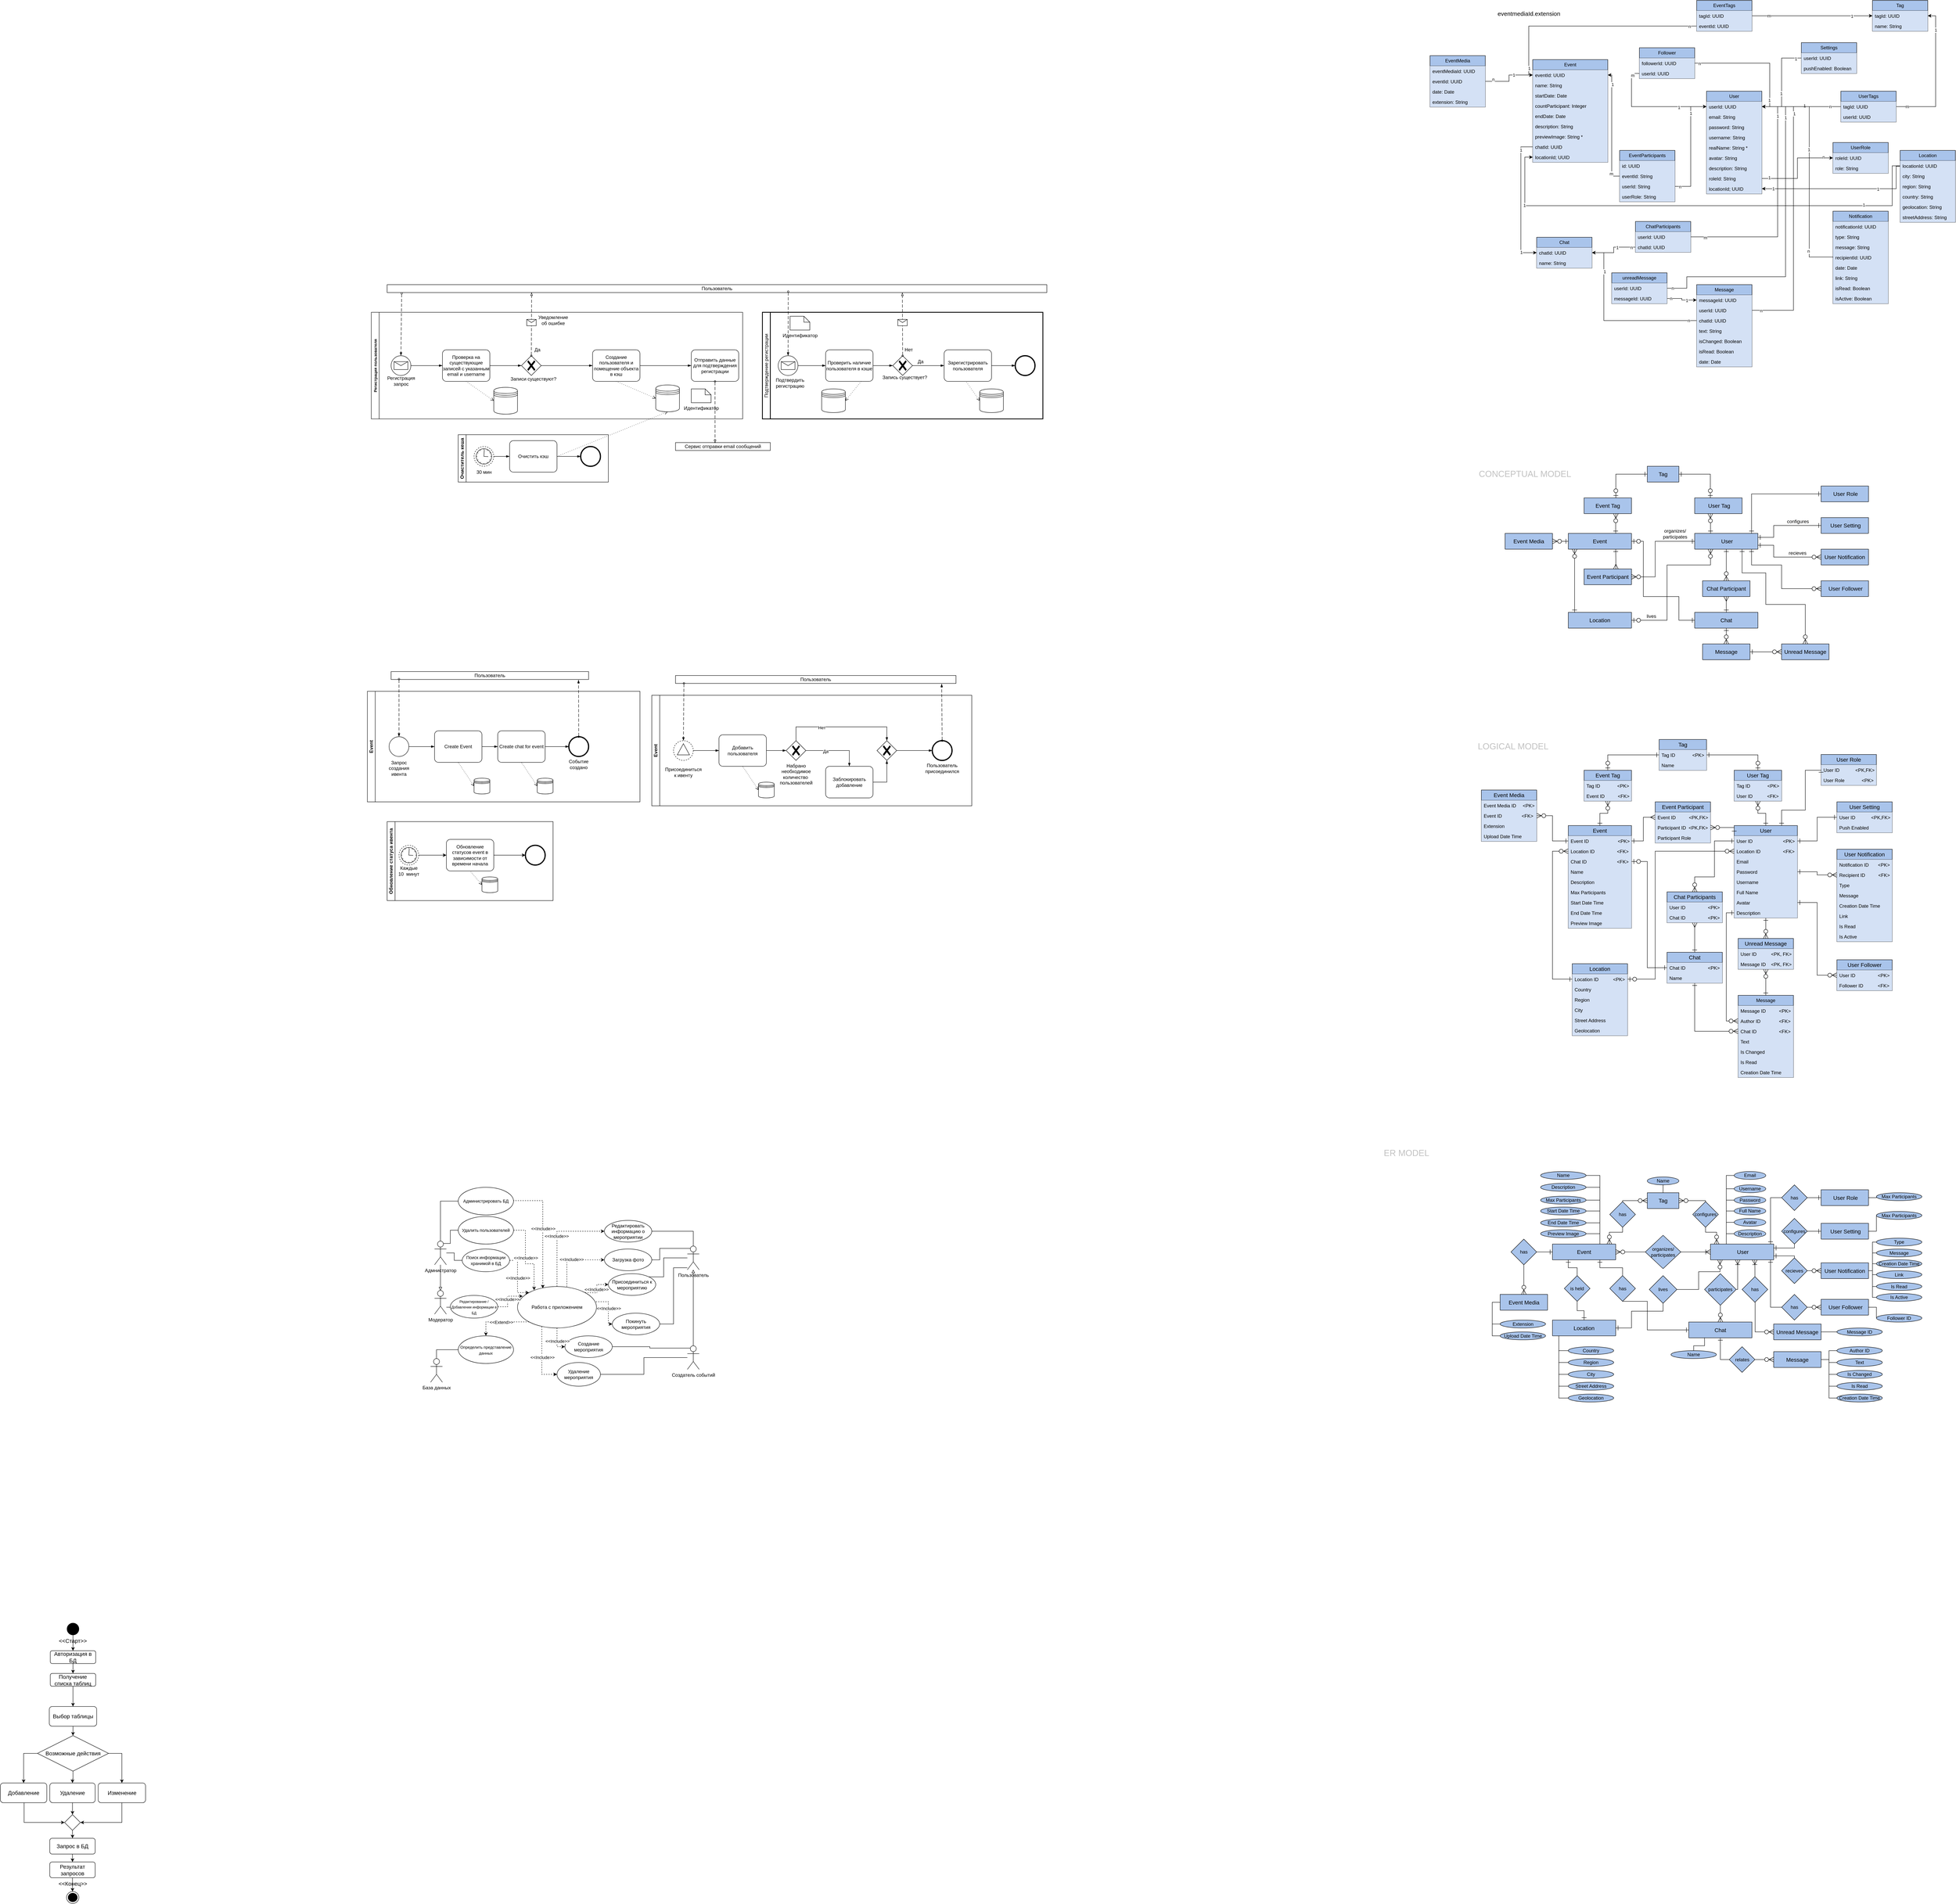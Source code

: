 <mxfile version="23.0.2" type="github">
  <diagram name="Страница 1" id="cRjUhBLCW10yVQFY3db3">
    <mxGraphModel dx="8347" dy="2131" grid="1" gridSize="10" guides="1" tooltips="1" connect="1" arrows="1" fold="1" page="1" pageScale="1" pageWidth="850" pageHeight="1100" math="0" shadow="0">
      <root>
        <mxCell id="0" />
        <mxCell id="1" parent="0" />
        <mxCell id="vpUIqSmqtUPaj6e8z2Zy-1" value="Event" style="swimlane;fontStyle=0;childLayout=stackLayout;horizontal=1;startSize=26;fillColor=#A9C4EB;horizontalStack=0;resizeParent=1;resizeParentMax=0;resizeLast=0;collapsible=1;marginBottom=0;whiteSpace=wrap;html=1;" parent="1" vertex="1">
          <mxGeometry x="-130" y="200" width="190" height="260" as="geometry" />
        </mxCell>
        <mxCell id="vpUIqSmqtUPaj6e8z2Zy-34" value="eventId: UUID" style="text;strokeColor=none;fillColor=#D4E1F5;align=left;verticalAlign=top;spacingLeft=4;spacingRight=4;overflow=hidden;rotatable=0;points=[[0,0.5],[1,0.5]];portConstraint=eastwest;whiteSpace=wrap;html=1;" parent="vpUIqSmqtUPaj6e8z2Zy-1" vertex="1">
          <mxGeometry y="26" width="190" height="26" as="geometry" />
        </mxCell>
        <mxCell id="vpUIqSmqtUPaj6e8z2Zy-2" value="name: String" style="text;strokeColor=none;fillColor=#D4E1F5;align=left;verticalAlign=top;spacingLeft=4;spacingRight=4;overflow=hidden;rotatable=0;points=[[0,0.5],[1,0.5]];portConstraint=eastwest;whiteSpace=wrap;html=1;" parent="vpUIqSmqtUPaj6e8z2Zy-1" vertex="1">
          <mxGeometry y="52" width="190" height="26" as="geometry" />
        </mxCell>
        <mxCell id="vpUIqSmqtUPaj6e8z2Zy-5" value="startDate: Date" style="text;strokeColor=none;fillColor=#D4E1F5;align=left;verticalAlign=top;spacingLeft=4;spacingRight=4;overflow=hidden;rotatable=0;points=[[0,0.5],[1,0.5]];portConstraint=eastwest;whiteSpace=wrap;html=1;" parent="vpUIqSmqtUPaj6e8z2Zy-1" vertex="1">
          <mxGeometry y="78" width="190" height="26" as="geometry" />
        </mxCell>
        <mxCell id="vpUIqSmqtUPaj6e8z2Zy-111" value="countParticipant: Integer&amp;nbsp;" style="text;strokeColor=none;fillColor=#D4E1F5;align=left;verticalAlign=top;spacingLeft=4;spacingRight=4;overflow=hidden;rotatable=0;points=[[0,0.5],[1,0.5]];portConstraint=eastwest;whiteSpace=wrap;html=1;" parent="vpUIqSmqtUPaj6e8z2Zy-1" vertex="1">
          <mxGeometry y="104" width="190" height="26" as="geometry" />
        </mxCell>
        <mxCell id="vpUIqSmqtUPaj6e8z2Zy-4" value="endDate: Date" style="text;strokeColor=none;fillColor=#D4E1F5;align=left;verticalAlign=top;spacingLeft=4;spacingRight=4;overflow=hidden;rotatable=0;points=[[0,0.5],[1,0.5]];portConstraint=eastwest;whiteSpace=wrap;html=1;" parent="vpUIqSmqtUPaj6e8z2Zy-1" vertex="1">
          <mxGeometry y="130" width="190" height="26" as="geometry" />
        </mxCell>
        <mxCell id="vpUIqSmqtUPaj6e8z2Zy-6" value="description: String" style="text;strokeColor=none;fillColor=#D4E1F5;align=left;verticalAlign=top;spacingLeft=4;spacingRight=4;overflow=hidden;rotatable=0;points=[[0,0.5],[1,0.5]];portConstraint=eastwest;whiteSpace=wrap;html=1;" parent="vpUIqSmqtUPaj6e8z2Zy-1" vertex="1">
          <mxGeometry y="156" width="190" height="26" as="geometry" />
        </mxCell>
        <mxCell id="vpUIqSmqtUPaj6e8z2Zy-7" value="previewImage: String *" style="text;strokeColor=none;fillColor=#D4E1F5;align=left;verticalAlign=top;spacingLeft=4;spacingRight=4;overflow=hidden;rotatable=0;points=[[0,0.5],[1,0.5]];portConstraint=eastwest;whiteSpace=wrap;html=1;" parent="vpUIqSmqtUPaj6e8z2Zy-1" vertex="1">
          <mxGeometry y="182" width="190" height="26" as="geometry" />
        </mxCell>
        <mxCell id="vpUIqSmqtUPaj6e8z2Zy-74" value="chatId: UUID" style="text;strokeColor=none;fillColor=#D4E1F5;align=left;verticalAlign=top;spacingLeft=4;spacingRight=4;overflow=hidden;rotatable=0;points=[[0,0.5],[1,0.5]];portConstraint=eastwest;whiteSpace=wrap;html=1;" parent="vpUIqSmqtUPaj6e8z2Zy-1" vertex="1">
          <mxGeometry y="208" width="190" height="26" as="geometry" />
        </mxCell>
        <mxCell id="vpUIqSmqtUPaj6e8z2Zy-15" value="locationId; UUID" style="text;strokeColor=none;fillColor=#D4E1F5;align=left;verticalAlign=top;spacingLeft=4;spacingRight=4;overflow=hidden;rotatable=0;points=[[0,0.5],[1,0.5]];portConstraint=eastwest;whiteSpace=wrap;html=1;" parent="vpUIqSmqtUPaj6e8z2Zy-1" vertex="1">
          <mxGeometry y="234" width="190" height="26" as="geometry" />
        </mxCell>
        <mxCell id="vpUIqSmqtUPaj6e8z2Zy-9" value="User" style="swimlane;fontStyle=0;childLayout=stackLayout;horizontal=1;startSize=26;fillColor=#A9C4EB;horizontalStack=0;resizeParent=1;resizeParentMax=0;resizeLast=0;collapsible=1;marginBottom=0;whiteSpace=wrap;html=1;" parent="1" vertex="1">
          <mxGeometry x="310" y="280" width="140" height="260" as="geometry" />
        </mxCell>
        <mxCell id="vpUIqSmqtUPaj6e8z2Zy-33" value="userId: UUID" style="text;strokeColor=none;fillColor=#D4E1F5;align=left;verticalAlign=top;spacingLeft=4;spacingRight=4;overflow=hidden;rotatable=0;points=[[0,0.5],[1,0.5]];portConstraint=eastwest;whiteSpace=wrap;html=1;" parent="vpUIqSmqtUPaj6e8z2Zy-9" vertex="1">
          <mxGeometry y="26" width="140" height="26" as="geometry" />
        </mxCell>
        <mxCell id="vpUIqSmqtUPaj6e8z2Zy-10" value="email: String" style="text;strokeColor=none;fillColor=#D4E1F5;align=left;verticalAlign=top;spacingLeft=4;spacingRight=4;overflow=hidden;rotatable=0;points=[[0,0.5],[1,0.5]];portConstraint=eastwest;whiteSpace=wrap;html=1;" parent="vpUIqSmqtUPaj6e8z2Zy-9" vertex="1">
          <mxGeometry y="52" width="140" height="26" as="geometry" />
        </mxCell>
        <mxCell id="vpUIqSmqtUPaj6e8z2Zy-11" value="password: String" style="text;strokeColor=none;fillColor=#D4E1F5;align=left;verticalAlign=top;spacingLeft=4;spacingRight=4;overflow=hidden;rotatable=0;points=[[0,0.5],[1,0.5]];portConstraint=eastwest;whiteSpace=wrap;html=1;" parent="vpUIqSmqtUPaj6e8z2Zy-9" vertex="1">
          <mxGeometry y="78" width="140" height="26" as="geometry" />
        </mxCell>
        <mxCell id="vpUIqSmqtUPaj6e8z2Zy-12" value="username: String" style="text;strokeColor=none;fillColor=#D4E1F5;align=left;verticalAlign=top;spacingLeft=4;spacingRight=4;overflow=hidden;rotatable=0;points=[[0,0.5],[1,0.5]];portConstraint=eastwest;whiteSpace=wrap;html=1;" parent="vpUIqSmqtUPaj6e8z2Zy-9" vertex="1">
          <mxGeometry y="104" width="140" height="26" as="geometry" />
        </mxCell>
        <mxCell id="vpUIqSmqtUPaj6e8z2Zy-13" value="realName: String *" style="text;strokeColor=none;fillColor=#D4E1F5;align=left;verticalAlign=top;spacingLeft=4;spacingRight=4;overflow=hidden;rotatable=0;points=[[0,0.5],[1,0.5]];portConstraint=eastwest;whiteSpace=wrap;html=1;" parent="vpUIqSmqtUPaj6e8z2Zy-9" vertex="1">
          <mxGeometry y="130" width="140" height="26" as="geometry" />
        </mxCell>
        <mxCell id="vpUIqSmqtUPaj6e8z2Zy-14" value="avatar: String" style="text;strokeColor=none;fillColor=#D4E1F5;align=left;verticalAlign=top;spacingLeft=4;spacingRight=4;overflow=hidden;rotatable=0;points=[[0,0.5],[1,0.5]];portConstraint=eastwest;whiteSpace=wrap;html=1;" parent="vpUIqSmqtUPaj6e8z2Zy-9" vertex="1">
          <mxGeometry y="156" width="140" height="26" as="geometry" />
        </mxCell>
        <mxCell id="9S5c2qphNowoADKYyEm4-1" value="description: String" style="text;strokeColor=none;fillColor=#D4E1F5;align=left;verticalAlign=top;spacingLeft=4;spacingRight=4;overflow=hidden;rotatable=0;points=[[0,0.5],[1,0.5]];portConstraint=eastwest;whiteSpace=wrap;html=1;" parent="vpUIqSmqtUPaj6e8z2Zy-9" vertex="1">
          <mxGeometry y="182" width="140" height="26" as="geometry" />
        </mxCell>
        <mxCell id="KBtNhwMaTalHNmlQnlhk-2" value="roleId: String" style="text;strokeColor=none;fillColor=#D4E1F5;align=left;verticalAlign=top;spacingLeft=4;spacingRight=4;overflow=hidden;rotatable=0;points=[[0,0.5],[1,0.5]];portConstraint=eastwest;whiteSpace=wrap;html=1;" parent="vpUIqSmqtUPaj6e8z2Zy-9" vertex="1">
          <mxGeometry y="208" width="140" height="26" as="geometry" />
        </mxCell>
        <mxCell id="NgDDJWwpGHNOBmChydb1-67" value="locationId; UUID" style="text;strokeColor=none;fillColor=#D4E1F5;align=left;verticalAlign=top;spacingLeft=4;spacingRight=4;overflow=hidden;rotatable=0;points=[[0,0.5],[1,0.5]];portConstraint=eastwest;whiteSpace=wrap;html=1;" parent="vpUIqSmqtUPaj6e8z2Zy-9" vertex="1">
          <mxGeometry y="234" width="140" height="26" as="geometry" />
        </mxCell>
        <mxCell id="vpUIqSmqtUPaj6e8z2Zy-17" value="EventMedia" style="swimlane;fontStyle=0;childLayout=stackLayout;horizontal=1;startSize=26;fillColor=#A9C4EB;horizontalStack=0;resizeParent=1;resizeParentMax=0;resizeLast=0;collapsible=1;marginBottom=0;whiteSpace=wrap;html=1;" parent="1" vertex="1">
          <mxGeometry x="-390" y="190" width="140" height="130" as="geometry" />
        </mxCell>
        <mxCell id="vpUIqSmqtUPaj6e8z2Zy-52" value="eventMediaId: UUID" style="text;strokeColor=none;fillColor=#D4E1F5;align=left;verticalAlign=top;spacingLeft=4;spacingRight=4;overflow=hidden;rotatable=0;points=[[0,0.5],[1,0.5]];portConstraint=eastwest;whiteSpace=wrap;html=1;" parent="vpUIqSmqtUPaj6e8z2Zy-17" vertex="1">
          <mxGeometry y="26" width="140" height="26" as="geometry" />
        </mxCell>
        <mxCell id="vpUIqSmqtUPaj6e8z2Zy-53" value="eventId: UUID" style="text;strokeColor=none;fillColor=#D4E1F5;align=left;verticalAlign=top;spacingLeft=4;spacingRight=4;overflow=hidden;rotatable=0;points=[[0,0.5],[1,0.5]];portConstraint=eastwest;whiteSpace=wrap;html=1;" parent="vpUIqSmqtUPaj6e8z2Zy-17" vertex="1">
          <mxGeometry y="52" width="140" height="26" as="geometry" />
        </mxCell>
        <mxCell id="KBtNhwMaTalHNmlQnlhk-6" value="date: Date" style="text;strokeColor=none;fillColor=#D4E1F5;align=left;verticalAlign=top;spacingLeft=4;spacingRight=4;overflow=hidden;rotatable=0;points=[[0,0.5],[1,0.5]];portConstraint=eastwest;whiteSpace=wrap;html=1;" parent="vpUIqSmqtUPaj6e8z2Zy-17" vertex="1">
          <mxGeometry y="78" width="140" height="26" as="geometry" />
        </mxCell>
        <mxCell id="vpUIqSmqtUPaj6e8z2Zy-18" value="extension: String" style="text;strokeColor=none;fillColor=#D4E1F5;align=left;verticalAlign=top;spacingLeft=4;spacingRight=4;overflow=hidden;rotatable=0;points=[[0,0.5],[1,0.5]];portConstraint=eastwest;whiteSpace=wrap;html=1;" parent="vpUIqSmqtUPaj6e8z2Zy-17" vertex="1">
          <mxGeometry y="104" width="140" height="26" as="geometry" />
        </mxCell>
        <mxCell id="vpUIqSmqtUPaj6e8z2Zy-25" value="Chat" style="swimlane;fontStyle=0;childLayout=stackLayout;horizontal=1;startSize=26;fillColor=#A9C4EB;horizontalStack=0;resizeParent=1;resizeParentMax=0;resizeLast=0;collapsible=1;marginBottom=0;whiteSpace=wrap;html=1;" parent="1" vertex="1">
          <mxGeometry x="-120" y="650" width="140" height="78" as="geometry" />
        </mxCell>
        <mxCell id="vpUIqSmqtUPaj6e8z2Zy-26" value="chatId: UUID" style="text;strokeColor=none;fillColor=#D4E1F5;align=left;verticalAlign=top;spacingLeft=4;spacingRight=4;overflow=hidden;rotatable=0;points=[[0,0.5],[1,0.5]];portConstraint=eastwest;whiteSpace=wrap;html=1;" parent="vpUIqSmqtUPaj6e8z2Zy-25" vertex="1">
          <mxGeometry y="26" width="140" height="26" as="geometry" />
        </mxCell>
        <mxCell id="vpUIqSmqtUPaj6e8z2Zy-32" value="name: String" style="text;strokeColor=none;fillColor=#D4E1F5;align=left;verticalAlign=top;spacingLeft=4;spacingRight=4;overflow=hidden;rotatable=0;points=[[0,0.5],[1,0.5]];portConstraint=eastwest;whiteSpace=wrap;html=1;" parent="vpUIqSmqtUPaj6e8z2Zy-25" vertex="1">
          <mxGeometry y="52" width="140" height="26" as="geometry" />
        </mxCell>
        <mxCell id="vpUIqSmqtUPaj6e8z2Zy-37" value="EventParticipants" style="swimlane;fontStyle=0;childLayout=stackLayout;horizontal=1;startSize=26;fillColor=#A9C4EB;horizontalStack=0;resizeParent=1;resizeParentMax=0;resizeLast=0;collapsible=1;marginBottom=0;whiteSpace=wrap;html=1;" parent="1" vertex="1">
          <mxGeometry x="90" y="430" width="140" height="130" as="geometry" />
        </mxCell>
        <mxCell id="vpUIqSmqtUPaj6e8z2Zy-38" value="id: UUID" style="text;strokeColor=none;fillColor=#D4E1F5;align=left;verticalAlign=top;spacingLeft=4;spacingRight=4;overflow=hidden;rotatable=0;points=[[0,0.5],[1,0.5]];portConstraint=eastwest;whiteSpace=wrap;html=1;" parent="vpUIqSmqtUPaj6e8z2Zy-37" vertex="1">
          <mxGeometry y="26" width="140" height="26" as="geometry" />
        </mxCell>
        <mxCell id="vpUIqSmqtUPaj6e8z2Zy-39" value="eventId: String" style="text;strokeColor=none;fillColor=#D4E1F5;align=left;verticalAlign=top;spacingLeft=4;spacingRight=4;overflow=hidden;rotatable=0;points=[[0,0.5],[1,0.5]];portConstraint=eastwest;whiteSpace=wrap;html=1;" parent="vpUIqSmqtUPaj6e8z2Zy-37" vertex="1">
          <mxGeometry y="52" width="140" height="26" as="geometry" />
        </mxCell>
        <mxCell id="vpUIqSmqtUPaj6e8z2Zy-41" value="userId: String" style="text;strokeColor=none;fillColor=#D4E1F5;align=left;verticalAlign=top;spacingLeft=4;spacingRight=4;overflow=hidden;rotatable=0;points=[[0,0.5],[1,0.5]];portConstraint=eastwest;whiteSpace=wrap;html=1;" parent="vpUIqSmqtUPaj6e8z2Zy-37" vertex="1">
          <mxGeometry y="78" width="140" height="26" as="geometry" />
        </mxCell>
        <mxCell id="vpUIqSmqtUPaj6e8z2Zy-42" value="userRole: String" style="text;strokeColor=none;fillColor=#D4E1F5;align=left;verticalAlign=top;spacingLeft=4;spacingRight=4;overflow=hidden;rotatable=0;points=[[0,0.5],[1,0.5]];portConstraint=eastwest;whiteSpace=wrap;html=1;" parent="vpUIqSmqtUPaj6e8z2Zy-37" vertex="1">
          <mxGeometry y="104" width="140" height="26" as="geometry" />
        </mxCell>
        <mxCell id="vpUIqSmqtUPaj6e8z2Zy-46" style="edgeStyle=orthogonalEdgeStyle;rounded=0;orthogonalLoop=1;jettySize=auto;html=1;entryX=1;entryY=0.5;entryDx=0;entryDy=0;" parent="1" source="vpUIqSmqtUPaj6e8z2Zy-39" target="vpUIqSmqtUPaj6e8z2Zy-34" edge="1">
          <mxGeometry relative="1" as="geometry">
            <Array as="points">
              <mxPoint x="70" y="495" />
              <mxPoint x="70" y="239" />
            </Array>
          </mxGeometry>
        </mxCell>
        <mxCell id="BRPAVIyTNpqr_RkrU8---33" value="1" style="edgeLabel;html=1;align=center;verticalAlign=middle;resizable=0;points=[];" parent="vpUIqSmqtUPaj6e8z2Zy-46" vertex="1" connectable="0">
          <mxGeometry x="0.762" y="-2" relative="1" as="geometry">
            <mxPoint as="offset" />
          </mxGeometry>
        </mxCell>
        <mxCell id="BRPAVIyTNpqr_RkrU8---34" value="m" style="edgeLabel;html=1;align=center;verticalAlign=middle;resizable=0;points=[];" parent="vpUIqSmqtUPaj6e8z2Zy-46" vertex="1" connectable="0">
          <mxGeometry x="-0.815" y="1" relative="1" as="geometry">
            <mxPoint as="offset" />
          </mxGeometry>
        </mxCell>
        <mxCell id="vpUIqSmqtUPaj6e8z2Zy-47" style="edgeStyle=orthogonalEdgeStyle;rounded=0;orthogonalLoop=1;jettySize=auto;html=1;entryX=0;entryY=0.5;entryDx=0;entryDy=0;" parent="1" source="vpUIqSmqtUPaj6e8z2Zy-41" target="vpUIqSmqtUPaj6e8z2Zy-33" edge="1">
          <mxGeometry relative="1" as="geometry" />
        </mxCell>
        <mxCell id="BRPAVIyTNpqr_RkrU8---35" value="n" style="edgeLabel;html=1;align=center;verticalAlign=middle;resizable=0;points=[];" parent="vpUIqSmqtUPaj6e8z2Zy-47" vertex="1" connectable="0">
          <mxGeometry x="-0.911" y="-1" relative="1" as="geometry">
            <mxPoint as="offset" />
          </mxGeometry>
        </mxCell>
        <mxCell id="BRPAVIyTNpqr_RkrU8---36" value="1" style="edgeLabel;html=1;align=center;verticalAlign=middle;resizable=0;points=[];" parent="vpUIqSmqtUPaj6e8z2Zy-47" vertex="1" connectable="0">
          <mxGeometry x="0.598" relative="1" as="geometry">
            <mxPoint as="offset" />
          </mxGeometry>
        </mxCell>
        <mxCell id="vpUIqSmqtUPaj6e8z2Zy-54" style="edgeStyle=orthogonalEdgeStyle;rounded=0;orthogonalLoop=1;jettySize=auto;html=1;entryX=0;entryY=0.5;entryDx=0;entryDy=0;" parent="1" source="vpUIqSmqtUPaj6e8z2Zy-53" target="vpUIqSmqtUPaj6e8z2Zy-34" edge="1">
          <mxGeometry relative="1" as="geometry" />
        </mxCell>
        <mxCell id="BRPAVIyTNpqr_RkrU8---7" value="n" style="edgeLabel;html=1;align=center;verticalAlign=middle;resizable=0;points=[];" parent="vpUIqSmqtUPaj6e8z2Zy-54" vertex="1" connectable="0">
          <mxGeometry x="-0.693" y="-1" relative="1" as="geometry">
            <mxPoint x="-1" y="-6" as="offset" />
          </mxGeometry>
        </mxCell>
        <mxCell id="BRPAVIyTNpqr_RkrU8---8" value="1" style="edgeLabel;html=1;align=center;verticalAlign=middle;resizable=0;points=[];" parent="vpUIqSmqtUPaj6e8z2Zy-54" vertex="1" connectable="0">
          <mxGeometry x="0.285" relative="1" as="geometry">
            <mxPoint as="offset" />
          </mxGeometry>
        </mxCell>
        <mxCell id="vpUIqSmqtUPaj6e8z2Zy-55" value="Message" style="swimlane;fontStyle=0;childLayout=stackLayout;horizontal=1;startSize=26;fillColor=#A9C4EB;horizontalStack=0;resizeParent=1;resizeParentMax=0;resizeLast=0;collapsible=1;marginBottom=0;whiteSpace=wrap;html=1;" parent="1" vertex="1">
          <mxGeometry x="285" y="770" width="140" height="208" as="geometry" />
        </mxCell>
        <mxCell id="vpUIqSmqtUPaj6e8z2Zy-56" value="messageId: UUID" style="text;strokeColor=none;fillColor=#D4E1F5;align=left;verticalAlign=top;spacingLeft=4;spacingRight=4;overflow=hidden;rotatable=0;points=[[0,0.5],[1,0.5]];portConstraint=eastwest;whiteSpace=wrap;html=1;" parent="vpUIqSmqtUPaj6e8z2Zy-55" vertex="1">
          <mxGeometry y="26" width="140" height="26" as="geometry" />
        </mxCell>
        <mxCell id="vpUIqSmqtUPaj6e8z2Zy-57" value="userId: UUID" style="text;strokeColor=none;fillColor=#D4E1F5;align=left;verticalAlign=top;spacingLeft=4;spacingRight=4;overflow=hidden;rotatable=0;points=[[0,0.5],[1,0.5]];portConstraint=eastwest;whiteSpace=wrap;html=1;" parent="vpUIqSmqtUPaj6e8z2Zy-55" vertex="1">
          <mxGeometry y="52" width="140" height="26" as="geometry" />
        </mxCell>
        <mxCell id="vpUIqSmqtUPaj6e8z2Zy-58" value="chatId: UUID" style="text;strokeColor=none;fillColor=#D4E1F5;align=left;verticalAlign=top;spacingLeft=4;spacingRight=4;overflow=hidden;rotatable=0;points=[[0,0.5],[1,0.5]];portConstraint=eastwest;whiteSpace=wrap;html=1;" parent="vpUIqSmqtUPaj6e8z2Zy-55" vertex="1">
          <mxGeometry y="78" width="140" height="26" as="geometry" />
        </mxCell>
        <mxCell id="vpUIqSmqtUPaj6e8z2Zy-59" value="text: String" style="text;strokeColor=none;fillColor=#D4E1F5;align=left;verticalAlign=top;spacingLeft=4;spacingRight=4;overflow=hidden;rotatable=0;points=[[0,0.5],[1,0.5]];portConstraint=eastwest;whiteSpace=wrap;html=1;" parent="vpUIqSmqtUPaj6e8z2Zy-55" vertex="1">
          <mxGeometry y="104" width="140" height="26" as="geometry" />
        </mxCell>
        <mxCell id="vpUIqSmqtUPaj6e8z2Zy-61" value="isChanged: Boolean" style="text;strokeColor=none;fillColor=#D4E1F5;align=left;verticalAlign=top;spacingLeft=4;spacingRight=4;overflow=hidden;rotatable=0;points=[[0,0.5],[1,0.5]];portConstraint=eastwest;whiteSpace=wrap;html=1;" parent="vpUIqSmqtUPaj6e8z2Zy-55" vertex="1">
          <mxGeometry y="130" width="140" height="26" as="geometry" />
        </mxCell>
        <mxCell id="BRPAVIyTNpqr_RkrU8---4" value="isRead: Boolean" style="text;strokeColor=none;fillColor=#D4E1F5;align=left;verticalAlign=top;spacingLeft=4;spacingRight=4;overflow=hidden;rotatable=0;points=[[0,0.5],[1,0.5]];portConstraint=eastwest;whiteSpace=wrap;html=1;" parent="vpUIqSmqtUPaj6e8z2Zy-55" vertex="1">
          <mxGeometry y="156" width="140" height="26" as="geometry" />
        </mxCell>
        <mxCell id="vpUIqSmqtUPaj6e8z2Zy-62" value="date: Date" style="text;strokeColor=none;fillColor=#D4E1F5;align=left;verticalAlign=top;spacingLeft=4;spacingRight=4;overflow=hidden;rotatable=0;points=[[0,0.5],[1,0.5]];portConstraint=eastwest;whiteSpace=wrap;html=1;" parent="vpUIqSmqtUPaj6e8z2Zy-55" vertex="1">
          <mxGeometry y="182" width="140" height="26" as="geometry" />
        </mxCell>
        <mxCell id="vpUIqSmqtUPaj6e8z2Zy-63" style="edgeStyle=orthogonalEdgeStyle;rounded=0;orthogonalLoop=1;jettySize=auto;html=1;entryX=1;entryY=0.5;entryDx=0;entryDy=0;" parent="1" source="vpUIqSmqtUPaj6e8z2Zy-57" target="vpUIqSmqtUPaj6e8z2Zy-33" edge="1">
          <mxGeometry relative="1" as="geometry">
            <Array as="points">
              <mxPoint x="530" y="835" />
              <mxPoint x="530" y="319" />
            </Array>
          </mxGeometry>
        </mxCell>
        <mxCell id="BRPAVIyTNpqr_RkrU8---27" value="n" style="edgeLabel;html=1;align=center;verticalAlign=middle;resizable=0;points=[];" parent="vpUIqSmqtUPaj6e8z2Zy-63" vertex="1" connectable="0">
          <mxGeometry x="-0.936" y="-1" relative="1" as="geometry">
            <mxPoint as="offset" />
          </mxGeometry>
        </mxCell>
        <mxCell id="BRPAVIyTNpqr_RkrU8---28" value="1" style="edgeLabel;html=1;align=center;verticalAlign=middle;resizable=0;points=[];" parent="vpUIqSmqtUPaj6e8z2Zy-63" vertex="1" connectable="0">
          <mxGeometry x="0.722" y="-2" relative="1" as="geometry">
            <mxPoint as="offset" />
          </mxGeometry>
        </mxCell>
        <mxCell id="vpUIqSmqtUPaj6e8z2Zy-64" value="ChatParticipants" style="swimlane;fontStyle=0;childLayout=stackLayout;horizontal=1;startSize=26;fillColor=#A9C4EB;horizontalStack=0;resizeParent=1;resizeParentMax=0;resizeLast=0;collapsible=1;marginBottom=0;whiteSpace=wrap;html=1;" parent="1" vertex="1">
          <mxGeometry x="130" y="610" width="140" height="78" as="geometry" />
        </mxCell>
        <mxCell id="vpUIqSmqtUPaj6e8z2Zy-65" value="userId: UUID" style="text;strokeColor=none;fillColor=#D4E1F5;align=left;verticalAlign=top;spacingLeft=4;spacingRight=4;overflow=hidden;rotatable=0;points=[[0,0.5],[1,0.5]];portConstraint=eastwest;whiteSpace=wrap;html=1;" parent="vpUIqSmqtUPaj6e8z2Zy-64" vertex="1">
          <mxGeometry y="26" width="140" height="26" as="geometry" />
        </mxCell>
        <mxCell id="vpUIqSmqtUPaj6e8z2Zy-67" value="chatId: UUID" style="text;strokeColor=none;fillColor=#D4E1F5;align=left;verticalAlign=top;spacingLeft=4;spacingRight=4;overflow=hidden;rotatable=0;points=[[0,0.5],[1,0.5]];portConstraint=eastwest;whiteSpace=wrap;html=1;" parent="vpUIqSmqtUPaj6e8z2Zy-64" vertex="1">
          <mxGeometry y="52" width="140" height="26" as="geometry" />
        </mxCell>
        <mxCell id="vpUIqSmqtUPaj6e8z2Zy-72" style="edgeStyle=orthogonalEdgeStyle;rounded=0;orthogonalLoop=1;jettySize=auto;html=1;entryX=1;entryY=0.5;entryDx=0;entryDy=0;" parent="1" source="vpUIqSmqtUPaj6e8z2Zy-67" target="vpUIqSmqtUPaj6e8z2Zy-26" edge="1">
          <mxGeometry relative="1" as="geometry" />
        </mxCell>
        <mxCell id="BRPAVIyTNpqr_RkrU8---29" value="n" style="edgeLabel;html=1;align=center;verticalAlign=middle;resizable=0;points=[];" parent="vpUIqSmqtUPaj6e8z2Zy-72" vertex="1" connectable="0">
          <mxGeometry x="-0.83" y="1" relative="1" as="geometry">
            <mxPoint as="offset" />
          </mxGeometry>
        </mxCell>
        <mxCell id="BRPAVIyTNpqr_RkrU8---30" value="1" style="edgeLabel;html=1;align=center;verticalAlign=middle;resizable=0;points=[];" parent="vpUIqSmqtUPaj6e8z2Zy-72" vertex="1" connectable="0">
          <mxGeometry x="-0.261" y="1" relative="1" as="geometry">
            <mxPoint as="offset" />
          </mxGeometry>
        </mxCell>
        <mxCell id="vpUIqSmqtUPaj6e8z2Zy-73" style="edgeStyle=orthogonalEdgeStyle;rounded=0;orthogonalLoop=1;jettySize=auto;html=1;exitX=1;exitY=0.5;exitDx=0;exitDy=0;entryX=1;entryY=0.5;entryDx=0;entryDy=0;" parent="1" source="vpUIqSmqtUPaj6e8z2Zy-65" target="vpUIqSmqtUPaj6e8z2Zy-33" edge="1">
          <mxGeometry relative="1" as="geometry">
            <Array as="points">
              <mxPoint x="490" y="649" />
              <mxPoint x="490" y="319" />
            </Array>
          </mxGeometry>
        </mxCell>
        <mxCell id="BRPAVIyTNpqr_RkrU8---31" value="m" style="edgeLabel;html=1;align=center;verticalAlign=middle;resizable=0;points=[];" parent="vpUIqSmqtUPaj6e8z2Zy-73" vertex="1" connectable="0">
          <mxGeometry x="-0.876" y="-2" relative="1" as="geometry">
            <mxPoint as="offset" />
          </mxGeometry>
        </mxCell>
        <mxCell id="BRPAVIyTNpqr_RkrU8---32" value="1" style="edgeLabel;html=1;align=center;verticalAlign=middle;resizable=0;points=[];" parent="vpUIqSmqtUPaj6e8z2Zy-73" vertex="1" connectable="0">
          <mxGeometry x="0.785" relative="1" as="geometry">
            <mxPoint as="offset" />
          </mxGeometry>
        </mxCell>
        <mxCell id="vpUIqSmqtUPaj6e8z2Zy-75" style="edgeStyle=orthogonalEdgeStyle;rounded=0;orthogonalLoop=1;jettySize=auto;html=1;entryX=0;entryY=0.5;entryDx=0;entryDy=0;exitX=0;exitY=0.5;exitDx=0;exitDy=0;" parent="1" source="vpUIqSmqtUPaj6e8z2Zy-74" target="vpUIqSmqtUPaj6e8z2Zy-26" edge="1">
          <mxGeometry relative="1" as="geometry">
            <Array as="points">
              <mxPoint x="-160" y="421" />
              <mxPoint x="-160" y="689" />
            </Array>
          </mxGeometry>
        </mxCell>
        <mxCell id="BRPAVIyTNpqr_RkrU8---23" value="1" style="edgeLabel;html=1;align=center;verticalAlign=middle;resizable=0;points=[];" parent="vpUIqSmqtUPaj6e8z2Zy-75" vertex="1" connectable="0">
          <mxGeometry x="-0.777" relative="1" as="geometry">
            <mxPoint as="offset" />
          </mxGeometry>
        </mxCell>
        <mxCell id="BRPAVIyTNpqr_RkrU8---24" value="1" style="edgeLabel;html=1;align=center;verticalAlign=middle;resizable=0;points=[];" parent="vpUIqSmqtUPaj6e8z2Zy-75" vertex="1" connectable="0">
          <mxGeometry x="0.769" y="1" relative="1" as="geometry">
            <mxPoint as="offset" />
          </mxGeometry>
        </mxCell>
        <mxCell id="vpUIqSmqtUPaj6e8z2Zy-76" style="edgeStyle=orthogonalEdgeStyle;rounded=0;orthogonalLoop=1;jettySize=auto;html=1;entryX=1;entryY=0.5;entryDx=0;entryDy=0;" parent="1" source="vpUIqSmqtUPaj6e8z2Zy-58" target="vpUIqSmqtUPaj6e8z2Zy-26" edge="1">
          <mxGeometry relative="1" as="geometry">
            <Array as="points">
              <mxPoint x="50" y="861" />
              <mxPoint x="50" y="689" />
            </Array>
          </mxGeometry>
        </mxCell>
        <mxCell id="BRPAVIyTNpqr_RkrU8---25" value="n" style="edgeLabel;html=1;align=center;verticalAlign=middle;resizable=0;points=[];" parent="vpUIqSmqtUPaj6e8z2Zy-76" vertex="1" connectable="0">
          <mxGeometry x="-0.908" relative="1" as="geometry">
            <mxPoint as="offset" />
          </mxGeometry>
        </mxCell>
        <mxCell id="BRPAVIyTNpqr_RkrU8---26" value="1" style="edgeLabel;html=1;align=center;verticalAlign=middle;resizable=0;points=[];" parent="vpUIqSmqtUPaj6e8z2Zy-76" vertex="1" connectable="0">
          <mxGeometry x="0.646" y="-2" relative="1" as="geometry">
            <mxPoint as="offset" />
          </mxGeometry>
        </mxCell>
        <mxCell id="vpUIqSmqtUPaj6e8z2Zy-77" value="Settings" style="swimlane;fontStyle=0;childLayout=stackLayout;horizontal=1;startSize=26;fillColor=#A9C4EB;horizontalStack=0;resizeParent=1;resizeParentMax=0;resizeLast=0;collapsible=1;marginBottom=0;whiteSpace=wrap;html=1;" parent="1" vertex="1">
          <mxGeometry x="550" y="157" width="140" height="78" as="geometry" />
        </mxCell>
        <mxCell id="vpUIqSmqtUPaj6e8z2Zy-79" value="userId: UUID" style="text;strokeColor=none;fillColor=#D4E1F5;align=left;verticalAlign=top;spacingLeft=4;spacingRight=4;overflow=hidden;rotatable=0;points=[[0,0.5],[1,0.5]];portConstraint=eastwest;whiteSpace=wrap;html=1;" parent="vpUIqSmqtUPaj6e8z2Zy-77" vertex="1">
          <mxGeometry y="26" width="140" height="26" as="geometry" />
        </mxCell>
        <mxCell id="vpUIqSmqtUPaj6e8z2Zy-80" value="pushEnabled: Boolean" style="text;strokeColor=none;fillColor=#D4E1F5;align=left;verticalAlign=top;spacingLeft=4;spacingRight=4;overflow=hidden;rotatable=0;points=[[0,0.5],[1,0.5]];portConstraint=eastwest;whiteSpace=wrap;html=1;" parent="vpUIqSmqtUPaj6e8z2Zy-77" vertex="1">
          <mxGeometry y="52" width="140" height="26" as="geometry" />
        </mxCell>
        <mxCell id="vpUIqSmqtUPaj6e8z2Zy-85" style="edgeStyle=orthogonalEdgeStyle;rounded=0;orthogonalLoop=1;jettySize=auto;html=1;" parent="1" source="vpUIqSmqtUPaj6e8z2Zy-79" target="vpUIqSmqtUPaj6e8z2Zy-33" edge="1">
          <mxGeometry relative="1" as="geometry" />
        </mxCell>
        <mxCell id="BRPAVIyTNpqr_RkrU8---13" value="1" style="edgeLabel;html=1;align=center;verticalAlign=middle;resizable=0;points=[];" parent="vpUIqSmqtUPaj6e8z2Zy-85" vertex="1" connectable="0">
          <mxGeometry x="-0.874" y="2" relative="1" as="geometry">
            <mxPoint as="offset" />
          </mxGeometry>
        </mxCell>
        <mxCell id="BRPAVIyTNpqr_RkrU8---14" value="1" style="edgeLabel;html=1;align=center;verticalAlign=middle;resizable=0;points=[];" parent="vpUIqSmqtUPaj6e8z2Zy-85" vertex="1" connectable="0">
          <mxGeometry x="0.257" y="-1" relative="1" as="geometry">
            <mxPoint as="offset" />
          </mxGeometry>
        </mxCell>
        <mxCell id="vpUIqSmqtUPaj6e8z2Zy-90" style="edgeStyle=orthogonalEdgeStyle;rounded=0;orthogonalLoop=1;jettySize=auto;html=1;exitX=0;exitY=0.5;exitDx=0;exitDy=0;" parent="1" source="vpUIqSmqtUPaj6e8z2Zy-88" target="vpUIqSmqtUPaj6e8z2Zy-33" edge="1">
          <mxGeometry relative="1" as="geometry" />
        </mxCell>
        <mxCell id="BRPAVIyTNpqr_RkrU8---16" value="m" style="edgeLabel;html=1;align=center;verticalAlign=middle;resizable=0;points=[];" parent="vpUIqSmqtUPaj6e8z2Zy-90" vertex="1" connectable="0">
          <mxGeometry x="-0.83" y="3" relative="1" as="geometry">
            <mxPoint as="offset" />
          </mxGeometry>
        </mxCell>
        <mxCell id="BRPAVIyTNpqr_RkrU8---17" value="1" style="edgeLabel;html=1;align=center;verticalAlign=middle;resizable=0;points=[];" parent="vpUIqSmqtUPaj6e8z2Zy-90" vertex="1" connectable="0">
          <mxGeometry x="0.521" y="-2" relative="1" as="geometry">
            <mxPoint as="offset" />
          </mxGeometry>
        </mxCell>
        <mxCell id="vpUIqSmqtUPaj6e8z2Zy-86" value="Follower" style="swimlane;fontStyle=0;childLayout=stackLayout;horizontal=1;startSize=26;fillColor=#A9C4EB;horizontalStack=0;resizeParent=1;resizeParentMax=0;resizeLast=0;collapsible=1;marginBottom=0;whiteSpace=wrap;html=1;" parent="1" vertex="1">
          <mxGeometry x="140" y="170" width="140" height="78" as="geometry" />
        </mxCell>
        <mxCell id="vpUIqSmqtUPaj6e8z2Zy-87" value="followerId: UUID" style="text;strokeColor=none;fillColor=#D4E1F5;align=left;verticalAlign=top;spacingLeft=4;spacingRight=4;overflow=hidden;rotatable=0;points=[[0,0.5],[1,0.5]];portConstraint=eastwest;whiteSpace=wrap;html=1;" parent="vpUIqSmqtUPaj6e8z2Zy-86" vertex="1">
          <mxGeometry y="26" width="140" height="26" as="geometry" />
        </mxCell>
        <mxCell id="vpUIqSmqtUPaj6e8z2Zy-88" value="userId: UUID" style="text;strokeColor=none;fillColor=#D4E1F5;align=left;verticalAlign=top;spacingLeft=4;spacingRight=4;overflow=hidden;rotatable=0;points=[[0,0.5],[1,0.5]];portConstraint=eastwest;whiteSpace=wrap;html=1;" parent="vpUIqSmqtUPaj6e8z2Zy-86" vertex="1">
          <mxGeometry y="52" width="140" height="26" as="geometry" />
        </mxCell>
        <mxCell id="vpUIqSmqtUPaj6e8z2Zy-91" style="edgeStyle=orthogonalEdgeStyle;rounded=0;orthogonalLoop=1;jettySize=auto;html=1;entryX=1;entryY=0.5;entryDx=0;entryDy=0;" parent="1" source="vpUIqSmqtUPaj6e8z2Zy-87" target="vpUIqSmqtUPaj6e8z2Zy-33" edge="1">
          <mxGeometry relative="1" as="geometry" />
        </mxCell>
        <mxCell id="BRPAVIyTNpqr_RkrU8---15" value="n" style="edgeLabel;html=1;align=center;verticalAlign=middle;resizable=0;points=[];" parent="vpUIqSmqtUPaj6e8z2Zy-91" vertex="1" connectable="0">
          <mxGeometry x="-0.925" y="-1" relative="1" as="geometry">
            <mxPoint as="offset" />
          </mxGeometry>
        </mxCell>
        <mxCell id="BRPAVIyTNpqr_RkrU8---18" value="1" style="edgeLabel;html=1;align=center;verticalAlign=middle;resizable=0;points=[];" parent="vpUIqSmqtUPaj6e8z2Zy-91" vertex="1" connectable="0">
          <mxGeometry x="0.773" y="-1" relative="1" as="geometry">
            <mxPoint as="offset" />
          </mxGeometry>
        </mxCell>
        <mxCell id="vpUIqSmqtUPaj6e8z2Zy-92" value="Tag" style="swimlane;fontStyle=0;childLayout=stackLayout;horizontal=1;startSize=26;fillColor=#A9C4EB;horizontalStack=0;resizeParent=1;resizeParentMax=0;resizeLast=0;collapsible=1;marginBottom=0;whiteSpace=wrap;html=1;" parent="1" vertex="1">
          <mxGeometry x="730" y="50" width="140" height="78" as="geometry" />
        </mxCell>
        <mxCell id="vpUIqSmqtUPaj6e8z2Zy-93" value="tagId: UUID" style="text;strokeColor=none;fillColor=#D4E1F5;align=left;verticalAlign=top;spacingLeft=4;spacingRight=4;overflow=hidden;rotatable=0;points=[[0,0.5],[1,0.5]];portConstraint=eastwest;whiteSpace=wrap;html=1;" parent="vpUIqSmqtUPaj6e8z2Zy-92" vertex="1">
          <mxGeometry y="26" width="140" height="26" as="geometry" />
        </mxCell>
        <mxCell id="vpUIqSmqtUPaj6e8z2Zy-94" value="name: String" style="text;strokeColor=none;fillColor=#D4E1F5;align=left;verticalAlign=top;spacingLeft=4;spacingRight=4;overflow=hidden;rotatable=0;points=[[0,0.5],[1,0.5]];portConstraint=eastwest;whiteSpace=wrap;html=1;" parent="vpUIqSmqtUPaj6e8z2Zy-92" vertex="1">
          <mxGeometry y="52" width="140" height="26" as="geometry" />
        </mxCell>
        <mxCell id="vpUIqSmqtUPaj6e8z2Zy-100" value="EventTags" style="swimlane;fontStyle=0;childLayout=stackLayout;horizontal=1;startSize=26;fillColor=#A9C4EB;horizontalStack=0;resizeParent=1;resizeParentMax=0;resizeLast=0;collapsible=1;marginBottom=0;whiteSpace=wrap;html=1;" parent="1" vertex="1">
          <mxGeometry x="285" y="50" width="140" height="78" as="geometry" />
        </mxCell>
        <mxCell id="vpUIqSmqtUPaj6e8z2Zy-101" value="tagId: UUID" style="text;strokeColor=none;fillColor=#D4E1F5;align=left;verticalAlign=top;spacingLeft=4;spacingRight=4;overflow=hidden;rotatable=0;points=[[0,0.5],[1,0.5]];portConstraint=eastwest;whiteSpace=wrap;html=1;" parent="vpUIqSmqtUPaj6e8z2Zy-100" vertex="1">
          <mxGeometry y="26" width="140" height="26" as="geometry" />
        </mxCell>
        <mxCell id="vpUIqSmqtUPaj6e8z2Zy-102" value="eventId: UUID&amp;nbsp;" style="text;strokeColor=none;fillColor=#D4E1F5;align=left;verticalAlign=top;spacingLeft=4;spacingRight=4;overflow=hidden;rotatable=0;points=[[0,0.5],[1,0.5]];portConstraint=eastwest;whiteSpace=wrap;html=1;" parent="vpUIqSmqtUPaj6e8z2Zy-100" vertex="1">
          <mxGeometry y="52" width="140" height="26" as="geometry" />
        </mxCell>
        <mxCell id="vpUIqSmqtUPaj6e8z2Zy-104" style="edgeStyle=orthogonalEdgeStyle;rounded=0;orthogonalLoop=1;jettySize=auto;html=1;entryX=0;entryY=0.5;entryDx=0;entryDy=0;exitX=0;exitY=0.5;exitDx=0;exitDy=0;" parent="1" source="vpUIqSmqtUPaj6e8z2Zy-102" target="vpUIqSmqtUPaj6e8z2Zy-34" edge="1">
          <mxGeometry relative="1" as="geometry">
            <mxPoint x="-120" y="541" as="targetPoint" />
            <Array as="points">
              <mxPoint x="-140" y="115" />
              <mxPoint x="-140" y="239" />
            </Array>
          </mxGeometry>
        </mxCell>
        <mxCell id="BRPAVIyTNpqr_RkrU8---9" value="n" style="edgeLabel;html=1;align=center;verticalAlign=middle;resizable=0;points=[];" parent="vpUIqSmqtUPaj6e8z2Zy-104" vertex="1" connectable="0">
          <mxGeometry x="-0.934" y="1" relative="1" as="geometry">
            <mxPoint as="offset" />
          </mxGeometry>
        </mxCell>
        <mxCell id="BRPAVIyTNpqr_RkrU8---10" value="1" style="edgeLabel;html=1;align=center;verticalAlign=middle;resizable=0;points=[];" parent="vpUIqSmqtUPaj6e8z2Zy-104" vertex="1" connectable="0">
          <mxGeometry x="0.901" y="1" relative="1" as="geometry">
            <mxPoint as="offset" />
          </mxGeometry>
        </mxCell>
        <mxCell id="vpUIqSmqtUPaj6e8z2Zy-105" style="edgeStyle=orthogonalEdgeStyle;rounded=0;orthogonalLoop=1;jettySize=auto;html=1;entryX=0;entryY=0.5;entryDx=0;entryDy=0;" parent="1" source="vpUIqSmqtUPaj6e8z2Zy-101" target="vpUIqSmqtUPaj6e8z2Zy-93" edge="1">
          <mxGeometry relative="1" as="geometry" />
        </mxCell>
        <mxCell id="BRPAVIyTNpqr_RkrU8---11" value="m" style="edgeLabel;html=1;align=center;verticalAlign=middle;resizable=0;points=[];" parent="vpUIqSmqtUPaj6e8z2Zy-105" vertex="1" connectable="0">
          <mxGeometry x="-0.72" relative="1" as="geometry">
            <mxPoint as="offset" />
          </mxGeometry>
        </mxCell>
        <mxCell id="BRPAVIyTNpqr_RkrU8---12" value="1" style="edgeLabel;html=1;align=center;verticalAlign=middle;resizable=0;points=[];" parent="vpUIqSmqtUPaj6e8z2Zy-105" vertex="1" connectable="0">
          <mxGeometry x="0.659" y="-1" relative="1" as="geometry">
            <mxPoint as="offset" />
          </mxGeometry>
        </mxCell>
        <mxCell id="vpUIqSmqtUPaj6e8z2Zy-106" value="UserTags" style="swimlane;fontStyle=0;childLayout=stackLayout;horizontal=1;startSize=26;fillColor=#A9C4EB;horizontalStack=0;resizeParent=1;resizeParentMax=0;resizeLast=0;collapsible=1;marginBottom=0;whiteSpace=wrap;html=1;" parent="1" vertex="1">
          <mxGeometry x="650" y="280" width="140" height="78" as="geometry" />
        </mxCell>
        <mxCell id="vpUIqSmqtUPaj6e8z2Zy-107" value="tagId: UUID" style="text;strokeColor=none;fillColor=#D4E1F5;align=left;verticalAlign=top;spacingLeft=4;spacingRight=4;overflow=hidden;rotatable=0;points=[[0,0.5],[1,0.5]];portConstraint=eastwest;whiteSpace=wrap;html=1;" parent="vpUIqSmqtUPaj6e8z2Zy-106" vertex="1">
          <mxGeometry y="26" width="140" height="26" as="geometry" />
        </mxCell>
        <mxCell id="vpUIqSmqtUPaj6e8z2Zy-108" value="userId: UUID&amp;nbsp;" style="text;strokeColor=none;fillColor=#D4E1F5;align=left;verticalAlign=top;spacingLeft=4;spacingRight=4;overflow=hidden;rotatable=0;points=[[0,0.5],[1,0.5]];portConstraint=eastwest;whiteSpace=wrap;html=1;" parent="vpUIqSmqtUPaj6e8z2Zy-106" vertex="1">
          <mxGeometry y="52" width="140" height="26" as="geometry" />
        </mxCell>
        <mxCell id="vpUIqSmqtUPaj6e8z2Zy-109" style="edgeStyle=orthogonalEdgeStyle;rounded=0;orthogonalLoop=1;jettySize=auto;html=1;entryX=1;entryY=0.5;entryDx=0;entryDy=0;" parent="1" source="vpUIqSmqtUPaj6e8z2Zy-107" target="vpUIqSmqtUPaj6e8z2Zy-93" edge="1">
          <mxGeometry relative="1" as="geometry">
            <Array as="points">
              <mxPoint x="890" y="319" />
              <mxPoint x="890" y="89" />
            </Array>
          </mxGeometry>
        </mxCell>
        <mxCell id="BRPAVIyTNpqr_RkrU8---21" value="m" style="edgeLabel;html=1;align=center;verticalAlign=middle;resizable=0;points=[];" parent="vpUIqSmqtUPaj6e8z2Zy-109" vertex="1" connectable="0">
          <mxGeometry x="-0.839" relative="1" as="geometry">
            <mxPoint as="offset" />
          </mxGeometry>
        </mxCell>
        <mxCell id="BRPAVIyTNpqr_RkrU8---22" value="1" style="edgeLabel;html=1;align=center;verticalAlign=middle;resizable=0;points=[];" parent="vpUIqSmqtUPaj6e8z2Zy-109" vertex="1" connectable="0">
          <mxGeometry x="0.683" relative="1" as="geometry">
            <mxPoint as="offset" />
          </mxGeometry>
        </mxCell>
        <mxCell id="vpUIqSmqtUPaj6e8z2Zy-110" style="edgeStyle=orthogonalEdgeStyle;rounded=0;orthogonalLoop=1;jettySize=auto;html=1;entryX=1;entryY=0.5;entryDx=0;entryDy=0;exitX=0;exitY=0.5;exitDx=0;exitDy=0;" parent="1" source="vpUIqSmqtUPaj6e8z2Zy-107" target="vpUIqSmqtUPaj6e8z2Zy-33" edge="1">
          <mxGeometry relative="1" as="geometry">
            <Array as="points">
              <mxPoint x="630" y="319" />
              <mxPoint x="630" y="319" />
            </Array>
          </mxGeometry>
        </mxCell>
        <mxCell id="BRPAVIyTNpqr_RkrU8---19" value="n" style="edgeLabel;html=1;align=center;verticalAlign=middle;resizable=0;points=[];" parent="vpUIqSmqtUPaj6e8z2Zy-110" vertex="1" connectable="0">
          <mxGeometry x="-0.724" relative="1" as="geometry">
            <mxPoint as="offset" />
          </mxGeometry>
        </mxCell>
        <mxCell id="BRPAVIyTNpqr_RkrU8---20" value="1" style="edgeLabel;html=1;align=center;verticalAlign=middle;resizable=0;points=[];" parent="vpUIqSmqtUPaj6e8z2Zy-110" vertex="1" connectable="0">
          <mxGeometry x="-0.082" y="-2" relative="1" as="geometry">
            <mxPoint as="offset" />
          </mxGeometry>
        </mxCell>
        <mxCell id="3ObvfdJfhDbeIIYqRZE_-1" value="&lt;font style=&quot;font-size: 10px;&quot;&gt;Регистрация пользователя&lt;/font&gt;" style="swimlane;startSize=20;horizontal=0;html=1;whiteSpace=wrap;swimlaneFillColor=default;" parent="1" vertex="1">
          <mxGeometry x="-3070" y="840" width="940" height="270" as="geometry" />
        </mxCell>
        <mxCell id="3ObvfdJfhDbeIIYqRZE_-4" value="" style="points=[[0.145,0.145,0],[0.5,0,0],[0.855,0.145,0],[1,0.5,0],[0.855,0.855,0],[0.5,1,0],[0.145,0.855,0],[0,0.5,0]];shape=mxgraph.bpmn.event;html=1;verticalLabelPosition=bottom;labelBackgroundColor=#ffffff;verticalAlign=top;align=center;perimeter=ellipsePerimeter;outlineConnect=0;aspect=fixed;outline=standard;symbol=message;" parent="3ObvfdJfhDbeIIYqRZE_-1" vertex="1">
          <mxGeometry x="50" y="110" width="50" height="50" as="geometry" />
        </mxCell>
        <mxCell id="3ObvfdJfhDbeIIYqRZE_-6" value="Регистрация &lt;br&gt;запрос" style="text;html=1;align=center;verticalAlign=middle;resizable=0;points=[];autosize=1;strokeColor=none;fillColor=none;" parent="3ObvfdJfhDbeIIYqRZE_-1" vertex="1">
          <mxGeometry x="30" y="154" width="90" height="40" as="geometry" />
        </mxCell>
        <mxCell id="3ObvfdJfhDbeIIYqRZE_-7" value="Проверка на существующие записей с указанным email и username" style="points=[[0.25,0,0],[0.5,0,0],[0.75,0,0],[1,0.25,0],[1,0.5,0],[1,0.75,0],[0.75,1,0],[0.5,1,0],[0.25,1,0],[0,0.75,0],[0,0.5,0],[0,0.25,0]];shape=mxgraph.bpmn.task;whiteSpace=wrap;rectStyle=rounded;size=10;html=1;container=1;expand=0;collapsible=0;taskMarker=abstract;" parent="3ObvfdJfhDbeIIYqRZE_-1" vertex="1">
          <mxGeometry x="180" y="95" width="120" height="80" as="geometry" />
        </mxCell>
        <mxCell id="3ObvfdJfhDbeIIYqRZE_-9" value="" style="edgeStyle=elbowEdgeStyle;fontSize=12;html=1;endArrow=blockThin;endFill=1;rounded=0;exitX=1;exitY=0.5;exitDx=0;exitDy=0;exitPerimeter=0;entryX=0;entryY=0.5;entryDx=0;entryDy=0;entryPerimeter=0;" parent="3ObvfdJfhDbeIIYqRZE_-1" source="3ObvfdJfhDbeIIYqRZE_-4" target="3ObvfdJfhDbeIIYqRZE_-7" edge="1">
          <mxGeometry width="160" relative="1" as="geometry">
            <mxPoint x="160" y="130" as="sourcePoint" />
            <mxPoint x="320" y="130" as="targetPoint" />
          </mxGeometry>
        </mxCell>
        <mxCell id="3ObvfdJfhDbeIIYqRZE_-10" value="" style="shape=datastore;html=1;labelPosition=center;verticalLabelPosition=bottom;align=center;verticalAlign=top;" parent="3ObvfdJfhDbeIIYqRZE_-1" vertex="1">
          <mxGeometry x="310" y="190" width="60" height="68" as="geometry" />
        </mxCell>
        <mxCell id="3ObvfdJfhDbeIIYqRZE_-13" value="" style="endArrow=open;dashed=1;html=1;dashPattern=1 4;strokeWidth=1;rounded=1;strokeColor=default;exitX=0.5;exitY=1;exitDx=0;exitDy=0;exitPerimeter=0;entryX=0;entryY=0.5;entryDx=0;entryDy=0;endFill=0;" parent="3ObvfdJfhDbeIIYqRZE_-1" source="3ObvfdJfhDbeIIYqRZE_-7" target="3ObvfdJfhDbeIIYqRZE_-10" edge="1">
          <mxGeometry width="50" height="50" relative="1" as="geometry">
            <mxPoint x="200" y="210" as="sourcePoint" />
            <mxPoint x="280" y="230" as="targetPoint" />
          </mxGeometry>
        </mxCell>
        <mxCell id="3ObvfdJfhDbeIIYqRZE_-14" value="" style="points=[[0.25,0.25,0],[0.5,0,0],[0.75,0.25,0],[1,0.5,0],[0.75,0.75,0],[0.5,1,0],[0.25,0.75,0],[0,0.5,0]];shape=mxgraph.bpmn.gateway2;html=1;verticalLabelPosition=bottom;labelBackgroundColor=#ffffff;verticalAlign=top;align=center;perimeter=rhombusPerimeter;outlineConnect=0;outline=none;symbol=none;gwType=exclusive;" parent="3ObvfdJfhDbeIIYqRZE_-1" vertex="1">
          <mxGeometry x="380" y="110" width="50" height="50" as="geometry" />
        </mxCell>
        <mxCell id="3ObvfdJfhDbeIIYqRZE_-15" value="" style="edgeStyle=elbowEdgeStyle;fontSize=12;html=1;endArrow=blockThin;endFill=1;rounded=0;exitX=1;exitY=0.5;exitDx=0;exitDy=0;exitPerimeter=0;entryX=0;entryY=0.5;entryDx=0;entryDy=0;entryPerimeter=0;" parent="3ObvfdJfhDbeIIYqRZE_-1" source="3ObvfdJfhDbeIIYqRZE_-7" target="3ObvfdJfhDbeIIYqRZE_-14" edge="1">
          <mxGeometry width="160" relative="1" as="geometry">
            <mxPoint x="470" y="190" as="sourcePoint" />
            <mxPoint x="630" y="190" as="targetPoint" />
          </mxGeometry>
        </mxCell>
        <mxCell id="3ObvfdJfhDbeIIYqRZE_-16" value="Записи существуют?" style="text;html=1;align=center;verticalAlign=middle;resizable=0;points=[];autosize=1;strokeColor=none;fillColor=none;" parent="3ObvfdJfhDbeIIYqRZE_-1" vertex="1">
          <mxGeometry x="340" y="154" width="140" height="30" as="geometry" />
        </mxCell>
        <mxCell id="3ObvfdJfhDbeIIYqRZE_-19" value="Да" style="text;html=1;align=center;verticalAlign=middle;resizable=0;points=[];autosize=1;strokeColor=none;fillColor=none;" parent="3ObvfdJfhDbeIIYqRZE_-1" vertex="1">
          <mxGeometry x="400" y="80" width="40" height="30" as="geometry" />
        </mxCell>
        <mxCell id="3ObvfdJfhDbeIIYqRZE_-20" value="Уведомление &lt;br&gt;об ошибке" style="text;html=1;align=center;verticalAlign=middle;resizable=0;points=[];autosize=1;strokeColor=none;fillColor=none;" parent="3ObvfdJfhDbeIIYqRZE_-1" vertex="1">
          <mxGeometry x="410" width="100" height="40" as="geometry" />
        </mxCell>
        <mxCell id="3ObvfdJfhDbeIIYqRZE_-21" value="Создание пользователя и помещение объекта в кэш" style="points=[[0.25,0,0],[0.5,0,0],[0.75,0,0],[1,0.25,0],[1,0.5,0],[1,0.75,0],[0.75,1,0],[0.5,1,0],[0.25,1,0],[0,0.75,0],[0,0.5,0],[0,0.25,0]];shape=mxgraph.bpmn.task;whiteSpace=wrap;rectStyle=rounded;size=10;html=1;container=1;expand=0;collapsible=0;taskMarker=abstract;" parent="3ObvfdJfhDbeIIYqRZE_-1" vertex="1">
          <mxGeometry x="560" y="95" width="120" height="80" as="geometry" />
        </mxCell>
        <mxCell id="3ObvfdJfhDbeIIYqRZE_-23" value="" style="shape=datastore;html=1;labelPosition=center;verticalLabelPosition=bottom;align=center;verticalAlign=top;" parent="3ObvfdJfhDbeIIYqRZE_-1" vertex="1">
          <mxGeometry x="720" y="184" width="60" height="68" as="geometry" />
        </mxCell>
        <mxCell id="3ObvfdJfhDbeIIYqRZE_-25" value="" style="endArrow=open;dashed=1;html=1;dashPattern=1 4;strokeWidth=1;rounded=1;strokeColor=default;exitX=0.5;exitY=1;exitDx=0;exitDy=0;exitPerimeter=0;entryX=0;entryY=0.5;entryDx=0;entryDy=0;endFill=0;" parent="3ObvfdJfhDbeIIYqRZE_-1" source="3ObvfdJfhDbeIIYqRZE_-21" target="3ObvfdJfhDbeIIYqRZE_-23" edge="1">
          <mxGeometry width="50" height="50" relative="1" as="geometry">
            <mxPoint x="250" y="185" as="sourcePoint" />
            <mxPoint x="320" y="234" as="targetPoint" />
          </mxGeometry>
        </mxCell>
        <mxCell id="3ObvfdJfhDbeIIYqRZE_-29" value="" style="edgeStyle=elbowEdgeStyle;fontSize=12;html=1;endArrow=blockThin;endFill=1;rounded=0;exitX=1;exitY=0.5;exitDx=0;exitDy=0;exitPerimeter=0;entryX=0;entryY=0.5;entryDx=0;entryDy=0;entryPerimeter=0;" parent="3ObvfdJfhDbeIIYqRZE_-1" source="3ObvfdJfhDbeIIYqRZE_-14" target="3ObvfdJfhDbeIIYqRZE_-21" edge="1">
          <mxGeometry width="160" relative="1" as="geometry">
            <mxPoint x="430" y="220" as="sourcePoint" />
            <mxPoint x="590" y="220" as="targetPoint" />
          </mxGeometry>
        </mxCell>
        <mxCell id="3ObvfdJfhDbeIIYqRZE_-39" value="Отправить данные для подтверждения регистрации" style="points=[[0.25,0,0],[0.5,0,0],[0.75,0,0],[1,0.25,0],[1,0.5,0],[1,0.75,0],[0.75,1,0],[0.5,1,0],[0.25,1,0],[0,0.75,0],[0,0.5,0],[0,0.25,0]];shape=mxgraph.bpmn.task;whiteSpace=wrap;rectStyle=rounded;size=10;html=1;container=1;expand=0;collapsible=0;taskMarker=abstract;" parent="3ObvfdJfhDbeIIYqRZE_-1" vertex="1">
          <mxGeometry x="810" y="95" width="120" height="80" as="geometry" />
        </mxCell>
        <mxCell id="3ObvfdJfhDbeIIYqRZE_-40" value="" style="edgeStyle=elbowEdgeStyle;fontSize=12;html=1;endArrow=blockThin;endFill=1;rounded=0;exitX=1;exitY=0.5;exitDx=0;exitDy=0;exitPerimeter=0;entryX=0;entryY=0.5;entryDx=0;entryDy=0;entryPerimeter=0;" parent="3ObvfdJfhDbeIIYqRZE_-1" source="3ObvfdJfhDbeIIYqRZE_-21" target="3ObvfdJfhDbeIIYqRZE_-39" edge="1">
          <mxGeometry width="160" relative="1" as="geometry">
            <mxPoint x="440" y="145" as="sourcePoint" />
            <mxPoint x="570" y="145" as="targetPoint" />
          </mxGeometry>
        </mxCell>
        <mxCell id="3ObvfdJfhDbeIIYqRZE_-43" value="Идентификатор " style="shape=mxgraph.bpmn.data;labelPosition=center;verticalLabelPosition=bottom;align=center;verticalAlign=top;size=15;html=1;" parent="3ObvfdJfhDbeIIYqRZE_-1" vertex="1">
          <mxGeometry x="810" y="194" width="50" height="35" as="geometry" />
        </mxCell>
        <mxCell id="3ObvfdJfhDbeIIYqRZE_-3" value="Пользователь" style="shape=mxgraph.bpmn.task;part=1;taskMarker=abstract;rectStyle=square;whiteSpace=wrap;html=1;" parent="1" vertex="1">
          <mxGeometry x="-3030" y="770" width="1670" height="20" as="geometry" />
        </mxCell>
        <mxCell id="3ObvfdJfhDbeIIYqRZE_-5" value="" style="dashed=1;dashPattern=8 4;endArrow=blockThin;endFill=1;startArrow=oval;startFill=0;endSize=6;startSize=4;html=1;rounded=0;exitX=0.022;exitY=1.1;exitDx=0;exitDy=0;exitPerimeter=0;entryX=0.5;entryY=0;entryDx=0;entryDy=0;entryPerimeter=0;" parent="1" source="3ObvfdJfhDbeIIYqRZE_-3" target="3ObvfdJfhDbeIIYqRZE_-4" edge="1">
          <mxGeometry width="160" relative="1" as="geometry">
            <mxPoint x="-2860" y="920" as="sourcePoint" />
            <mxPoint x="-2700" y="920" as="targetPoint" />
          </mxGeometry>
        </mxCell>
        <mxCell id="3ObvfdJfhDbeIIYqRZE_-17" value="" style="endArrow=blockThin;html=1;labelPosition=left;verticalLabelPosition=middle;align=right;verticalAlign=middle;dashed=1;dashPattern=8 4;endFill=0;startArrow=oval;startFill=0;endSize=6;startSize=4;rounded=0;exitX=0.5;exitY=0;exitDx=0;exitDy=0;exitPerimeter=0;entryX=0.219;entryY=0.981;entryDx=0;entryDy=0;entryPerimeter=0;" parent="1" source="3ObvfdJfhDbeIIYqRZE_-14" target="3ObvfdJfhDbeIIYqRZE_-3" edge="1">
          <mxGeometry relative="1" as="geometry">
            <mxPoint x="-2710" y="900" as="sourcePoint" />
            <mxPoint x="-2550" y="900" as="targetPoint" />
          </mxGeometry>
        </mxCell>
        <mxCell id="3ObvfdJfhDbeIIYqRZE_-18" value="" style="shape=message;html=1;outlineConnect=0;labelPosition=left;verticalLabelPosition=middle;align=right;verticalAlign=middle;spacingRight=5;labelBackgroundColor=#ffffff;" parent="3ObvfdJfhDbeIIYqRZE_-17" vertex="1">
          <mxGeometry width="24" height="16" relative="1" as="geometry">
            <mxPoint x="-12" y="-12" as="offset" />
          </mxGeometry>
        </mxCell>
        <mxCell id="3ObvfdJfhDbeIIYqRZE_-22" value="Сервис отправки email сообщений" style="shape=mxgraph.bpmn.task;part=1;taskMarker=abstract;rectStyle=square;whiteSpace=wrap;html=1;" parent="1" vertex="1">
          <mxGeometry x="-2300" y="1170" width="240" height="20" as="geometry" />
        </mxCell>
        <mxCell id="3ObvfdJfhDbeIIYqRZE_-34" value="Очиститель кеша" style="swimlane;startSize=20;horizontal=0;html=1;whiteSpace=wrap;" parent="1" vertex="1">
          <mxGeometry x="-2850" y="1150" width="380" height="120" as="geometry" />
        </mxCell>
        <mxCell id="3ObvfdJfhDbeIIYqRZE_-33" value="" style="points=[[0.145,0.145,0],[0.5,0,0],[0.855,0.145,0],[1,0.5,0],[0.855,0.855,0],[0.5,1,0],[0.145,0.855,0],[0,0.5,0]];shape=mxgraph.bpmn.event;html=1;verticalLabelPosition=bottom;labelBackgroundColor=#ffffff;verticalAlign=top;align=center;perimeter=ellipsePerimeter;outlineConnect=0;aspect=fixed;outline=eventNonint;symbol=timer;" parent="3ObvfdJfhDbeIIYqRZE_-34" vertex="1">
          <mxGeometry x="40" y="30" width="50" height="50" as="geometry" />
        </mxCell>
        <mxCell id="3ObvfdJfhDbeIIYqRZE_-35" value="30 мин" style="text;html=1;align=center;verticalAlign=middle;resizable=0;points=[];autosize=1;strokeColor=none;fillColor=none;" parent="3ObvfdJfhDbeIIYqRZE_-34" vertex="1">
          <mxGeometry x="35" y="80" width="60" height="30" as="geometry" />
        </mxCell>
        <mxCell id="3ObvfdJfhDbeIIYqRZE_-36" value="Очистить кэш" style="points=[[0.25,0,0],[0.5,0,0],[0.75,0,0],[1,0.25,0],[1,0.5,0],[1,0.75,0],[0.75,1,0],[0.5,1,0],[0.25,1,0],[0,0.75,0],[0,0.5,0],[0,0.25,0]];shape=mxgraph.bpmn.task;whiteSpace=wrap;rectStyle=rounded;size=10;html=1;container=1;expand=0;collapsible=0;taskMarker=abstract;" parent="3ObvfdJfhDbeIIYqRZE_-34" vertex="1">
          <mxGeometry x="130" y="15" width="120" height="80" as="geometry" />
        </mxCell>
        <mxCell id="3ObvfdJfhDbeIIYqRZE_-37" value="" style="edgeStyle=elbowEdgeStyle;fontSize=12;html=1;endArrow=blockThin;endFill=1;rounded=0;exitX=1;exitY=0.5;exitDx=0;exitDy=0;exitPerimeter=0;entryX=0;entryY=0.5;entryDx=0;entryDy=0;entryPerimeter=0;" parent="3ObvfdJfhDbeIIYqRZE_-34" source="3ObvfdJfhDbeIIYqRZE_-33" target="3ObvfdJfhDbeIIYqRZE_-36" edge="1">
          <mxGeometry width="160" relative="1" as="geometry">
            <mxPoint x="220" y="-165" as="sourcePoint" />
            <mxPoint x="350" y="-165" as="targetPoint" />
          </mxGeometry>
        </mxCell>
        <mxCell id="3ObvfdJfhDbeIIYqRZE_-67" value="" style="points=[[0.145,0.145,0],[0.5,0,0],[0.855,0.145,0],[1,0.5,0],[0.855,0.855,0],[0.5,1,0],[0.145,0.855,0],[0,0.5,0]];shape=mxgraph.bpmn.event;html=1;verticalLabelPosition=bottom;labelBackgroundColor=#ffffff;verticalAlign=top;align=center;perimeter=ellipsePerimeter;outlineConnect=0;aspect=fixed;outline=end;symbol=terminate2;" parent="3ObvfdJfhDbeIIYqRZE_-34" vertex="1">
          <mxGeometry x="310" y="30" width="50" height="50" as="geometry" />
        </mxCell>
        <mxCell id="3ObvfdJfhDbeIIYqRZE_-68" value="" style="edgeStyle=elbowEdgeStyle;fontSize=12;html=1;endArrow=blockThin;endFill=1;rounded=0;exitX=1;exitY=0.5;exitDx=0;exitDy=0;exitPerimeter=0;entryX=0;entryY=0.5;entryDx=0;entryDy=0;entryPerimeter=0;" parent="3ObvfdJfhDbeIIYqRZE_-34" source="3ObvfdJfhDbeIIYqRZE_-36" target="3ObvfdJfhDbeIIYqRZE_-67" edge="1">
          <mxGeometry width="160" relative="1" as="geometry">
            <mxPoint x="260" y="94.13" as="sourcePoint" />
            <mxPoint x="320" y="94.13" as="targetPoint" />
          </mxGeometry>
        </mxCell>
        <mxCell id="3ObvfdJfhDbeIIYqRZE_-38" value="" style="endArrow=open;dashed=1;html=1;dashPattern=1 4;strokeWidth=1;rounded=1;strokeColor=default;exitX=1;exitY=0.5;exitDx=0;exitDy=0;exitPerimeter=0;entryX=0.5;entryY=1;entryDx=0;entryDy=0;endFill=0;" parent="1" source="3ObvfdJfhDbeIIYqRZE_-36" target="3ObvfdJfhDbeIIYqRZE_-23" edge="1">
          <mxGeometry width="50" height="50" relative="1" as="geometry">
            <mxPoint x="-2440" y="1025" as="sourcePoint" />
            <mxPoint x="-2500" y="1074" as="targetPoint" />
          </mxGeometry>
        </mxCell>
        <mxCell id="3ObvfdJfhDbeIIYqRZE_-41" value="" style="endArrow=blockThin;html=1;labelPosition=left;verticalLabelPosition=middle;align=right;verticalAlign=middle;dashed=1;dashPattern=8 4;endFill=0;startArrow=oval;startFill=0;endSize=6;startSize=4;rounded=0;exitX=0.5;exitY=1;exitDx=0;exitDy=0;exitPerimeter=0;entryX=0.417;entryY=0.067;entryDx=0;entryDy=0;entryPerimeter=0;" parent="1" source="3ObvfdJfhDbeIIYqRZE_-39" target="3ObvfdJfhDbeIIYqRZE_-22" edge="1">
          <mxGeometry relative="1" as="geometry">
            <mxPoint x="-1950" y="1081" as="sourcePoint" />
            <mxPoint x="-1950" y="920" as="targetPoint" />
          </mxGeometry>
        </mxCell>
        <mxCell id="3ObvfdJfhDbeIIYqRZE_-44" value="Подтверждение регистрации" style="swimlane;html=1;startSize=20;fontStyle=0;collapsible=0;horizontal=0;swimlaneLine=1;swimlaneFillColor=#ffffff;strokeWidth=2;whiteSpace=wrap;" parent="1" vertex="1">
          <mxGeometry x="-2080" y="840" width="710" height="270" as="geometry" />
        </mxCell>
        <mxCell id="3ObvfdJfhDbeIIYqRZE_-45" value="" style="points=[[0.145,0.145,0],[0.5,0,0],[0.855,0.145,0],[1,0.5,0],[0.855,0.855,0],[0.5,1,0],[0.145,0.855,0],[0,0.5,0]];shape=mxgraph.bpmn.event;html=1;verticalLabelPosition=bottom;labelBackgroundColor=#ffffff;verticalAlign=top;align=center;perimeter=ellipsePerimeter;outlineConnect=0;aspect=fixed;outline=standard;symbol=message;" parent="3ObvfdJfhDbeIIYqRZE_-44" vertex="1">
          <mxGeometry x="40" y="110" width="50" height="50" as="geometry" />
        </mxCell>
        <mxCell id="3ObvfdJfhDbeIIYqRZE_-47" value="Подтвердить регистрацию" style="text;html=1;strokeColor=none;fillColor=none;align=center;verticalAlign=middle;whiteSpace=wrap;rounded=0;" parent="3ObvfdJfhDbeIIYqRZE_-44" vertex="1">
          <mxGeometry x="30" y="164" width="80" height="30" as="geometry" />
        </mxCell>
        <mxCell id="3ObvfdJfhDbeIIYqRZE_-48" value="Идентификатор " style="shape=mxgraph.bpmn.data;labelPosition=center;verticalLabelPosition=bottom;align=center;verticalAlign=top;size=15;html=1;" parent="3ObvfdJfhDbeIIYqRZE_-44" vertex="1">
          <mxGeometry x="70" y="10" width="50" height="35" as="geometry" />
        </mxCell>
        <mxCell id="3ObvfdJfhDbeIIYqRZE_-49" value="" style="shape=datastore;html=1;labelPosition=center;verticalLabelPosition=bottom;align=center;verticalAlign=top;" parent="3ObvfdJfhDbeIIYqRZE_-44" vertex="1">
          <mxGeometry x="150" y="194" width="60" height="60" as="geometry" />
        </mxCell>
        <mxCell id="3ObvfdJfhDbeIIYqRZE_-50" value="Проверить наличие пользователя в кэше" style="points=[[0.25,0,0],[0.5,0,0],[0.75,0,0],[1,0.25,0],[1,0.5,0],[1,0.75,0],[0.75,1,0],[0.5,1,0],[0.25,1,0],[0,0.75,0],[0,0.5,0],[0,0.25,0]];shape=mxgraph.bpmn.task;whiteSpace=wrap;rectStyle=rounded;size=10;html=1;container=1;expand=0;collapsible=0;taskMarker=abstract;" parent="3ObvfdJfhDbeIIYqRZE_-44" vertex="1">
          <mxGeometry x="160" y="95" width="120" height="80" as="geometry" />
        </mxCell>
        <mxCell id="3ObvfdJfhDbeIIYqRZE_-51" value="" style="edgeStyle=elbowEdgeStyle;fontSize=12;html=1;endArrow=blockThin;endFill=1;rounded=0;exitX=1;exitY=0.5;exitDx=0;exitDy=0;exitPerimeter=0;entryX=0;entryY=0.5;entryDx=0;entryDy=0;entryPerimeter=0;" parent="3ObvfdJfhDbeIIYqRZE_-44" source="3ObvfdJfhDbeIIYqRZE_-45" target="3ObvfdJfhDbeIIYqRZE_-50" edge="1">
          <mxGeometry width="160" relative="1" as="geometry">
            <mxPoint x="-300" y="145" as="sourcePoint" />
            <mxPoint x="-170" y="145" as="targetPoint" />
          </mxGeometry>
        </mxCell>
        <mxCell id="3ObvfdJfhDbeIIYqRZE_-52" value="" style="endArrow=open;dashed=1;html=1;dashPattern=1 4;strokeWidth=1;rounded=1;strokeColor=default;exitX=0.75;exitY=1;exitDx=0;exitDy=0;exitPerimeter=0;entryX=1;entryY=0.5;entryDx=0;entryDy=0;endFill=0;" parent="3ObvfdJfhDbeIIYqRZE_-44" source="3ObvfdJfhDbeIIYqRZE_-50" target="3ObvfdJfhDbeIIYqRZE_-49" edge="1">
          <mxGeometry width="50" height="50" relative="1" as="geometry">
            <mxPoint x="-360" y="185" as="sourcePoint" />
            <mxPoint x="-260" y="228" as="targetPoint" />
          </mxGeometry>
        </mxCell>
        <mxCell id="3ObvfdJfhDbeIIYqRZE_-53" value="" style="points=[[0.25,0.25,0],[0.5,0,0],[0.75,0.25,0],[1,0.5,0],[0.75,0.75,0],[0.5,1,0],[0.25,0.75,0],[0,0.5,0]];shape=mxgraph.bpmn.gateway2;html=1;verticalLabelPosition=bottom;labelBackgroundColor=#ffffff;verticalAlign=top;align=center;perimeter=rhombusPerimeter;outlineConnect=0;outline=none;symbol=none;gwType=exclusive;" parent="3ObvfdJfhDbeIIYqRZE_-44" vertex="1">
          <mxGeometry x="330" y="110" width="50" height="50" as="geometry" />
        </mxCell>
        <mxCell id="3ObvfdJfhDbeIIYqRZE_-54" value="Запись существует?" style="text;html=1;align=center;verticalAlign=middle;resizable=0;points=[];autosize=1;strokeColor=none;fillColor=none;" parent="3ObvfdJfhDbeIIYqRZE_-44" vertex="1">
          <mxGeometry x="290" y="150" width="140" height="30" as="geometry" />
        </mxCell>
        <mxCell id="3ObvfdJfhDbeIIYqRZE_-55" value="" style="edgeStyle=elbowEdgeStyle;fontSize=12;html=1;endArrow=blockThin;endFill=1;rounded=0;exitX=1;exitY=0.5;exitDx=0;exitDy=0;exitPerimeter=0;entryX=0;entryY=0.5;entryDx=0;entryDy=0;entryPerimeter=0;" parent="3ObvfdJfhDbeIIYqRZE_-44" source="3ObvfdJfhDbeIIYqRZE_-50" target="3ObvfdJfhDbeIIYqRZE_-53" edge="1">
          <mxGeometry width="160" relative="1" as="geometry">
            <mxPoint x="100" y="145" as="sourcePoint" />
            <mxPoint x="170" y="145" as="targetPoint" />
          </mxGeometry>
        </mxCell>
        <mxCell id="3ObvfdJfhDbeIIYqRZE_-58" value="Нет" style="text;html=1;align=center;verticalAlign=middle;resizable=0;points=[];autosize=1;strokeColor=none;fillColor=none;" parent="3ObvfdJfhDbeIIYqRZE_-44" vertex="1">
          <mxGeometry x="350" y="80" width="40" height="30" as="geometry" />
        </mxCell>
        <mxCell id="3ObvfdJfhDbeIIYqRZE_-59" value="" style="shape=datastore;html=1;labelPosition=center;verticalLabelPosition=bottom;align=center;verticalAlign=top;" parent="3ObvfdJfhDbeIIYqRZE_-44" vertex="1">
          <mxGeometry x="550" y="194" width="60" height="60" as="geometry" />
        </mxCell>
        <mxCell id="3ObvfdJfhDbeIIYqRZE_-60" value="Зарегистрировать пользователя" style="points=[[0.25,0,0],[0.5,0,0],[0.75,0,0],[1,0.25,0],[1,0.5,0],[1,0.75,0],[0.75,1,0],[0.5,1,0],[0.25,1,0],[0,0.75,0],[0,0.5,0],[0,0.25,0]];shape=mxgraph.bpmn.task;whiteSpace=wrap;rectStyle=rounded;size=10;html=1;container=1;expand=0;collapsible=0;taskMarker=abstract;" parent="3ObvfdJfhDbeIIYqRZE_-44" vertex="1">
          <mxGeometry x="460" y="95" width="120" height="80" as="geometry" />
        </mxCell>
        <mxCell id="3ObvfdJfhDbeIIYqRZE_-62" value="" style="edgeStyle=elbowEdgeStyle;fontSize=12;html=1;endArrow=blockThin;endFill=1;rounded=0;exitX=1;exitY=0.5;exitDx=0;exitDy=0;exitPerimeter=0;entryX=0;entryY=0.5;entryDx=0;entryDy=0;entryPerimeter=0;" parent="3ObvfdJfhDbeIIYqRZE_-44" source="3ObvfdJfhDbeIIYqRZE_-53" target="3ObvfdJfhDbeIIYqRZE_-60" edge="1">
          <mxGeometry width="160" relative="1" as="geometry">
            <mxPoint x="100" y="145" as="sourcePoint" />
            <mxPoint x="170" y="145" as="targetPoint" />
          </mxGeometry>
        </mxCell>
        <mxCell id="3ObvfdJfhDbeIIYqRZE_-63" value="Да" style="text;html=1;align=center;verticalAlign=middle;resizable=0;points=[];autosize=1;strokeColor=none;fillColor=none;" parent="3ObvfdJfhDbeIIYqRZE_-44" vertex="1">
          <mxGeometry x="380" y="110" width="40" height="30" as="geometry" />
        </mxCell>
        <mxCell id="3ObvfdJfhDbeIIYqRZE_-64" value="" style="endArrow=open;dashed=1;html=1;dashPattern=1 4;strokeWidth=1;rounded=1;strokeColor=default;exitX=0.473;exitY=1.025;exitDx=0;exitDy=0;exitPerimeter=0;entryX=0;entryY=0.5;entryDx=0;entryDy=0;endFill=0;" parent="3ObvfdJfhDbeIIYqRZE_-44" source="3ObvfdJfhDbeIIYqRZE_-60" target="3ObvfdJfhDbeIIYqRZE_-59" edge="1">
          <mxGeometry width="50" height="50" relative="1" as="geometry">
            <mxPoint x="260" y="185" as="sourcePoint" />
            <mxPoint x="220" y="234" as="targetPoint" />
          </mxGeometry>
        </mxCell>
        <mxCell id="3ObvfdJfhDbeIIYqRZE_-65" value="" style="points=[[0.145,0.145,0],[0.5,0,0],[0.855,0.145,0],[1,0.5,0],[0.855,0.855,0],[0.5,1,0],[0.145,0.855,0],[0,0.5,0]];shape=mxgraph.bpmn.event;html=1;verticalLabelPosition=bottom;labelBackgroundColor=#ffffff;verticalAlign=top;align=center;perimeter=ellipsePerimeter;outlineConnect=0;aspect=fixed;outline=end;symbol=terminate2;" parent="3ObvfdJfhDbeIIYqRZE_-44" vertex="1">
          <mxGeometry x="640" y="110" width="50" height="50" as="geometry" />
        </mxCell>
        <mxCell id="3ObvfdJfhDbeIIYqRZE_-66" value="" style="edgeStyle=elbowEdgeStyle;fontSize=12;html=1;endArrow=blockThin;endFill=1;rounded=0;exitX=1;exitY=0.5;exitDx=0;exitDy=0;exitPerimeter=0;entryX=0;entryY=0.5;entryDx=0;entryDy=0;entryPerimeter=0;" parent="3ObvfdJfhDbeIIYqRZE_-44" source="3ObvfdJfhDbeIIYqRZE_-60" target="3ObvfdJfhDbeIIYqRZE_-65" edge="1">
          <mxGeometry width="160" relative="1" as="geometry">
            <mxPoint x="390" y="145" as="sourcePoint" />
            <mxPoint x="470" y="145" as="targetPoint" />
          </mxGeometry>
        </mxCell>
        <mxCell id="3ObvfdJfhDbeIIYqRZE_-46" value="" style="dashed=1;dashPattern=8 4;endArrow=blockThin;endFill=1;startArrow=oval;startFill=0;endSize=6;startSize=4;html=1;rounded=0;exitX=0.608;exitY=0.881;exitDx=0;exitDy=0;exitPerimeter=0;" parent="1" source="3ObvfdJfhDbeIIYqRZE_-3" target="3ObvfdJfhDbeIIYqRZE_-45" edge="1">
          <mxGeometry width="160" relative="1" as="geometry">
            <mxPoint x="-1908" y="848" as="sourcePoint" />
            <mxPoint x="-1910" y="1006" as="targetPoint" />
          </mxGeometry>
        </mxCell>
        <mxCell id="3ObvfdJfhDbeIIYqRZE_-56" value="" style="endArrow=blockThin;html=1;labelPosition=left;verticalLabelPosition=middle;align=right;verticalAlign=middle;dashed=1;dashPattern=8 4;endFill=0;startArrow=oval;startFill=0;endSize=6;startSize=4;rounded=0;exitX=0.5;exitY=0;exitDx=0;exitDy=0;exitPerimeter=0;entryX=0.781;entryY=1;entryDx=0;entryDy=0;entryPerimeter=0;" parent="1" source="3ObvfdJfhDbeIIYqRZE_-53" target="3ObvfdJfhDbeIIYqRZE_-3" edge="1">
          <mxGeometry relative="1" as="geometry">
            <mxPoint x="-1640" y="990" as="sourcePoint" />
            <mxPoint x="-1639" y="830" as="targetPoint" />
          </mxGeometry>
        </mxCell>
        <mxCell id="3ObvfdJfhDbeIIYqRZE_-57" value="" style="shape=message;html=1;outlineConnect=0;labelPosition=left;verticalLabelPosition=middle;align=right;verticalAlign=middle;spacingRight=5;labelBackgroundColor=#ffffff;" parent="3ObvfdJfhDbeIIYqRZE_-56" vertex="1">
          <mxGeometry width="24" height="16" relative="1" as="geometry">
            <mxPoint x="-12" y="-12" as="offset" />
          </mxGeometry>
        </mxCell>
        <mxCell id="YGGlo43UTawKJmXvd3yi-1" value="Event" style="swimlane;startSize=20;horizontal=0;html=1;whiteSpace=wrap;" parent="1" vertex="1">
          <mxGeometry x="-3080" y="1800" width="690" height="280" as="geometry" />
        </mxCell>
        <mxCell id="YGGlo43UTawKJmXvd3yi-3" value="" style="points=[[0.145,0.145,0],[0.5,0,0],[0.855,0.145,0],[1,0.5,0],[0.855,0.855,0],[0.5,1,0],[0.145,0.855,0],[0,0.5,0]];shape=mxgraph.bpmn.event;html=1;verticalLabelPosition=bottom;labelBackgroundColor=#ffffff;verticalAlign=top;align=center;perimeter=ellipsePerimeter;outlineConnect=0;aspect=fixed;outline=standard;symbol=general;" parent="YGGlo43UTawKJmXvd3yi-1" vertex="1">
          <mxGeometry x="55" y="115" width="50" height="50" as="geometry" />
        </mxCell>
        <mxCell id="YGGlo43UTawKJmXvd3yi-6" value="Запрос создания ивента" style="text;html=1;strokeColor=none;fillColor=none;align=center;verticalAlign=middle;whiteSpace=wrap;rounded=0;" parent="YGGlo43UTawKJmXvd3yi-1" vertex="1">
          <mxGeometry x="50" y="180" width="60" height="30" as="geometry" />
        </mxCell>
        <mxCell id="YGGlo43UTawKJmXvd3yi-7" value="Create Event" style="points=[[0.25,0,0],[0.5,0,0],[0.75,0,0],[1,0.25,0],[1,0.5,0],[1,0.75,0],[0.75,1,0],[0.5,1,0],[0.25,1,0],[0,0.75,0],[0,0.5,0],[0,0.25,0]];shape=mxgraph.bpmn.task;whiteSpace=wrap;rectStyle=rounded;size=10;html=1;container=1;expand=0;collapsible=0;taskMarker=abstract;" parent="YGGlo43UTawKJmXvd3yi-1" vertex="1">
          <mxGeometry x="170" y="100" width="120" height="80" as="geometry" />
        </mxCell>
        <mxCell id="YGGlo43UTawKJmXvd3yi-9" value="" style="edgeStyle=elbowEdgeStyle;fontSize=12;html=1;endArrow=blockThin;endFill=1;rounded=0;exitX=1;exitY=0.5;exitDx=0;exitDy=0;exitPerimeter=0;entryX=0;entryY=0.5;entryDx=0;entryDy=0;entryPerimeter=0;" parent="YGGlo43UTawKJmXvd3yi-1" source="YGGlo43UTawKJmXvd3yi-3" target="YGGlo43UTawKJmXvd3yi-7" edge="1">
          <mxGeometry width="160" relative="1" as="geometry">
            <mxPoint x="190" y="-20" as="sourcePoint" />
            <mxPoint x="170" y="140" as="targetPoint" />
          </mxGeometry>
        </mxCell>
        <mxCell id="YGGlo43UTawKJmXvd3yi-10" value="" style="shape=datastore;html=1;labelPosition=center;verticalLabelPosition=bottom;align=center;verticalAlign=top;" parent="YGGlo43UTawKJmXvd3yi-1" vertex="1">
          <mxGeometry x="270" y="220" width="40" height="40" as="geometry" />
        </mxCell>
        <mxCell id="YGGlo43UTawKJmXvd3yi-11" value="" style="endArrow=none;dashed=1;html=1;dashPattern=1 3;strokeWidth=1;rounded=0;entryX=0.5;entryY=1;entryDx=0;entryDy=0;entryPerimeter=0;exitX=0;exitY=0.5;exitDx=0;exitDy=0;endFill=0;startArrow=open;startFill=0;" parent="YGGlo43UTawKJmXvd3yi-1" source="YGGlo43UTawKJmXvd3yi-10" target="YGGlo43UTawKJmXvd3yi-7" edge="1">
          <mxGeometry width="50" height="50" relative="1" as="geometry">
            <mxPoint x="380" y="200" as="sourcePoint" />
            <mxPoint x="430" y="150" as="targetPoint" />
          </mxGeometry>
        </mxCell>
        <mxCell id="YGGlo43UTawKJmXvd3yi-14" value="" style="shape=datastore;html=1;labelPosition=center;verticalLabelPosition=bottom;align=center;verticalAlign=top;" parent="YGGlo43UTawKJmXvd3yi-1" vertex="1">
          <mxGeometry x="430" y="220" width="40" height="40" as="geometry" />
        </mxCell>
        <mxCell id="YGGlo43UTawKJmXvd3yi-15" value="" style="endArrow=none;dashed=1;html=1;dashPattern=1 3;strokeWidth=1;rounded=0;entryX=0.5;entryY=1;entryDx=0;entryDy=0;entryPerimeter=0;exitX=0;exitY=0.5;exitDx=0;exitDy=0;endFill=0;startArrow=open;startFill=0;" parent="YGGlo43UTawKJmXvd3yi-1" source="YGGlo43UTawKJmXvd3yi-14" target="Gbo_iP_GYP2ymjgIXE-_-1" edge="1">
          <mxGeometry width="50" height="50" relative="1" as="geometry">
            <mxPoint x="380" y="250" as="sourcePoint" />
            <mxPoint x="340" y="190" as="targetPoint" />
          </mxGeometry>
        </mxCell>
        <mxCell id="Gbo_iP_GYP2ymjgIXE-_-1" value="Create chat for event" style="points=[[0.25,0,0],[0.5,0,0],[0.75,0,0],[1,0.25,0],[1,0.5,0],[1,0.75,0],[0.75,1,0],[0.5,1,0],[0.25,1,0],[0,0.75,0],[0,0.5,0],[0,0.25,0]];shape=mxgraph.bpmn.task;whiteSpace=wrap;rectStyle=rounded;size=10;html=1;container=1;expand=0;collapsible=0;taskMarker=abstract;" parent="YGGlo43UTawKJmXvd3yi-1" vertex="1">
          <mxGeometry x="330" y="100" width="120" height="80" as="geometry" />
        </mxCell>
        <mxCell id="Gbo_iP_GYP2ymjgIXE-_-2" value="" style="edgeStyle=elbowEdgeStyle;fontSize=12;html=1;endArrow=blockThin;endFill=1;rounded=0;exitX=1;exitY=0.5;exitDx=0;exitDy=0;exitPerimeter=0;entryX=0;entryY=0.5;entryDx=0;entryDy=0;entryPerimeter=0;" parent="YGGlo43UTawKJmXvd3yi-1" source="YGGlo43UTawKJmXvd3yi-7" target="Gbo_iP_GYP2ymjgIXE-_-1" edge="1">
          <mxGeometry width="160" relative="1" as="geometry">
            <mxPoint x="115" y="150" as="sourcePoint" />
            <mxPoint x="180" y="150" as="targetPoint" />
          </mxGeometry>
        </mxCell>
        <mxCell id="Gbo_iP_GYP2ymjgIXE-_-3" value="" style="edgeStyle=elbowEdgeStyle;fontSize=12;html=1;endArrow=blockThin;endFill=1;rounded=0;exitX=1;exitY=0.5;exitDx=0;exitDy=0;exitPerimeter=0;" parent="YGGlo43UTawKJmXvd3yi-1" source="Gbo_iP_GYP2ymjgIXE-_-1" edge="1">
          <mxGeometry width="160" relative="1" as="geometry">
            <mxPoint x="470" y="139.76" as="sourcePoint" />
            <mxPoint x="510" y="140" as="targetPoint" />
          </mxGeometry>
        </mxCell>
        <mxCell id="Gbo_iP_GYP2ymjgIXE-_-4" value="" style="points=[[0.145,0.145,0],[0.5,0,0],[0.855,0.145,0],[1,0.5,0],[0.855,0.855,0],[0.5,1,0],[0.145,0.855,0],[0,0.5,0]];shape=mxgraph.bpmn.event;html=1;verticalLabelPosition=bottom;labelBackgroundColor=#ffffff;verticalAlign=top;align=center;perimeter=ellipsePerimeter;outlineConnect=0;aspect=fixed;outline=end;symbol=terminate2;" parent="YGGlo43UTawKJmXvd3yi-1" vertex="1">
          <mxGeometry x="510" y="115" width="50" height="50" as="geometry" />
        </mxCell>
        <mxCell id="Gbo_iP_GYP2ymjgIXE-_-5" value="Событие создано" style="text;html=1;strokeColor=none;fillColor=none;align=center;verticalAlign=middle;whiteSpace=wrap;rounded=0;" parent="YGGlo43UTawKJmXvd3yi-1" vertex="1">
          <mxGeometry x="505" y="170" width="60" height="30" as="geometry" />
        </mxCell>
        <mxCell id="YGGlo43UTawKJmXvd3yi-2" value="Пользователь" style="shape=mxgraph.bpmn.task;part=1;taskMarker=abstract;rectStyle=square;whiteSpace=wrap;html=1;" parent="1" vertex="1">
          <mxGeometry x="-3020" y="1750" width="500" height="20" as="geometry" />
        </mxCell>
        <mxCell id="YGGlo43UTawKJmXvd3yi-4" value="" style="dashed=1;dashPattern=8 4;endArrow=blockThin;endFill=1;startArrow=oval;startFill=0;endSize=6;startSize=4;html=1;rounded=0;exitX=0.04;exitY=0.953;exitDx=0;exitDy=0;exitPerimeter=0;entryX=0.5;entryY=0;entryDx=0;entryDy=0;entryPerimeter=0;" parent="1" source="YGGlo43UTawKJmXvd3yi-2" target="YGGlo43UTawKJmXvd3yi-3" edge="1">
          <mxGeometry width="160" relative="1" as="geometry">
            <mxPoint x="-2999" y="1757" as="sourcePoint" />
            <mxPoint x="-3001" y="1915" as="targetPoint" />
          </mxGeometry>
        </mxCell>
        <mxCell id="YGGlo43UTawKJmXvd3yi-17" value="Обновление статуса ивента" style="swimlane;startSize=20;horizontal=0;html=1;whiteSpace=wrap;" parent="1" vertex="1">
          <mxGeometry x="-3030" y="2130" width="420" height="200" as="geometry" />
        </mxCell>
        <mxCell id="YGGlo43UTawKJmXvd3yi-26" style="edgeStyle=orthogonalEdgeStyle;rounded=0;orthogonalLoop=1;jettySize=auto;html=1;exitX=1;exitY=0.5;exitDx=0;exitDy=0;exitPerimeter=0;entryX=0;entryY=0.5;entryDx=0;entryDy=0;entryPerimeter=0;" parent="YGGlo43UTawKJmXvd3yi-17" source="YGGlo43UTawKJmXvd3yi-23" target="YGGlo43UTawKJmXvd3yi-25" edge="1">
          <mxGeometry relative="1" as="geometry" />
        </mxCell>
        <mxCell id="YGGlo43UTawKJmXvd3yi-23" value="" style="points=[[0.145,0.145,0],[0.5,0,0],[0.855,0.145,0],[1,0.5,0],[0.855,0.855,0],[0.5,1,0],[0.145,0.855,0],[0,0.5,0]];shape=mxgraph.bpmn.event;html=1;verticalLabelPosition=bottom;labelBackgroundColor=#ffffff;verticalAlign=top;align=center;perimeter=ellipsePerimeter;outlineConnect=0;aspect=fixed;outline=eventNonint;symbol=timer;" parent="YGGlo43UTawKJmXvd3yi-17" vertex="1">
          <mxGeometry x="30" y="60" width="50" height="50" as="geometry" />
        </mxCell>
        <mxCell id="YGGlo43UTawKJmXvd3yi-24" value="Каждые 10&amp;nbsp; минут" style="text;html=1;strokeColor=none;fillColor=none;align=center;verticalAlign=middle;whiteSpace=wrap;rounded=0;" parent="YGGlo43UTawKJmXvd3yi-17" vertex="1">
          <mxGeometry x="25" y="110" width="60" height="30" as="geometry" />
        </mxCell>
        <mxCell id="YGGlo43UTawKJmXvd3yi-30" style="edgeStyle=orthogonalEdgeStyle;rounded=0;orthogonalLoop=1;jettySize=auto;html=1;entryX=0;entryY=0.5;entryDx=0;entryDy=0;entryPerimeter=0;" parent="YGGlo43UTawKJmXvd3yi-17" source="YGGlo43UTawKJmXvd3yi-25" target="YGGlo43UTawKJmXvd3yi-29" edge="1">
          <mxGeometry relative="1" as="geometry" />
        </mxCell>
        <mxCell id="YGGlo43UTawKJmXvd3yi-25" value="Обновление статусов event в зависимости от времени начала" style="points=[[0.25,0,0],[0.5,0,0],[0.75,0,0],[1,0.25,0],[1,0.5,0],[1,0.75,0],[0.75,1,0],[0.5,1,0],[0.25,1,0],[0,0.75,0],[0,0.5,0],[0,0.25,0]];shape=mxgraph.bpmn.task;whiteSpace=wrap;rectStyle=rounded;size=10;html=1;container=1;expand=0;collapsible=0;taskMarker=abstract;" parent="YGGlo43UTawKJmXvd3yi-17" vertex="1">
          <mxGeometry x="150" y="45" width="120" height="80" as="geometry" />
        </mxCell>
        <mxCell id="YGGlo43UTawKJmXvd3yi-29" value="" style="points=[[0.145,0.145,0],[0.5,0,0],[0.855,0.145,0],[1,0.5,0],[0.855,0.855,0],[0.5,1,0],[0.145,0.855,0],[0,0.5,0]];shape=mxgraph.bpmn.event;html=1;verticalLabelPosition=bottom;labelBackgroundColor=#ffffff;verticalAlign=top;align=center;perimeter=ellipsePerimeter;outlineConnect=0;aspect=fixed;outline=end;symbol=terminate2;" parent="YGGlo43UTawKJmXvd3yi-17" vertex="1">
          <mxGeometry x="350" y="60" width="50" height="50" as="geometry" />
        </mxCell>
        <mxCell id="Gbo_iP_GYP2ymjgIXE-_-6" value="" style="shape=datastore;html=1;labelPosition=center;verticalLabelPosition=bottom;align=center;verticalAlign=top;" parent="YGGlo43UTawKJmXvd3yi-17" vertex="1">
          <mxGeometry x="240" y="140" width="40" height="40" as="geometry" />
        </mxCell>
        <mxCell id="YGGlo43UTawKJmXvd3yi-28" value="" style="endArrow=none;dashed=1;html=1;dashPattern=1 3;strokeWidth=1;rounded=0;entryX=0.5;entryY=1;entryDx=0;entryDy=0;entryPerimeter=0;exitX=0;exitY=0.5;exitDx=0;exitDy=0;endFill=0;startArrow=open;startFill=0;" parent="YGGlo43UTawKJmXvd3yi-17" source="Gbo_iP_GYP2ymjgIXE-_-6" target="YGGlo43UTawKJmXvd3yi-25" edge="1">
          <mxGeometry width="50" height="50" relative="1" as="geometry">
            <mxPoint x="230" y="-80" as="sourcePoint" />
            <mxPoint x="190" y="-140" as="targetPoint" />
          </mxGeometry>
        </mxCell>
        <mxCell id="Gbo_iP_GYP2ymjgIXE-_-7" value="" style="dashed=1;dashPattern=8 4;endArrow=blockThin;endFill=1;startArrow=oval;startFill=0;endSize=6;startSize=4;html=1;rounded=0;exitX=0.5;exitY=0;exitDx=0;exitDy=0;exitPerimeter=0;entryX=0.949;entryY=1.05;entryDx=0;entryDy=0;entryPerimeter=0;" parent="1" source="Gbo_iP_GYP2ymjgIXE-_-4" target="YGGlo43UTawKJmXvd3yi-2" edge="1">
          <mxGeometry width="160" relative="1" as="geometry">
            <mxPoint x="-2480" y="1800" as="sourcePoint" />
            <mxPoint x="-2480" y="1946" as="targetPoint" />
          </mxGeometry>
        </mxCell>
        <mxCell id="Gbo_iP_GYP2ymjgIXE-_-8" value="Event" style="swimlane;startSize=20;horizontal=0;html=1;whiteSpace=wrap;" parent="1" vertex="1">
          <mxGeometry x="-2360" y="1810" width="810" height="280" as="geometry" />
        </mxCell>
        <mxCell id="Gbo_iP_GYP2ymjgIXE-_-10" value="Присоединиться к ивенту" style="text;html=1;strokeColor=none;fillColor=none;align=center;verticalAlign=middle;whiteSpace=wrap;rounded=0;" parent="Gbo_iP_GYP2ymjgIXE-_-8" vertex="1">
          <mxGeometry x="50" y="180" width="60" height="30" as="geometry" />
        </mxCell>
        <mxCell id="Gbo_iP_GYP2ymjgIXE-_-11" value="Добавить пользователя" style="points=[[0.25,0,0],[0.5,0,0],[0.75,0,0],[1,0.25,0],[1,0.5,0],[1,0.75,0],[0.75,1,0],[0.5,1,0],[0.25,1,0],[0,0.75,0],[0,0.5,0],[0,0.25,0]];shape=mxgraph.bpmn.task;whiteSpace=wrap;rectStyle=rounded;size=10;html=1;container=1;expand=0;collapsible=0;taskMarker=abstract;" parent="Gbo_iP_GYP2ymjgIXE-_-8" vertex="1">
          <mxGeometry x="170" y="100" width="120" height="80" as="geometry" />
        </mxCell>
        <mxCell id="Gbo_iP_GYP2ymjgIXE-_-12" value="" style="edgeStyle=elbowEdgeStyle;fontSize=12;html=1;endArrow=blockThin;endFill=1;rounded=0;exitX=1;exitY=0.5;exitDx=0;exitDy=0;exitPerimeter=0;entryX=0;entryY=0.5;entryDx=0;entryDy=0;entryPerimeter=0;" parent="Gbo_iP_GYP2ymjgIXE-_-8" target="Gbo_iP_GYP2ymjgIXE-_-11" edge="1">
          <mxGeometry width="160" relative="1" as="geometry">
            <mxPoint x="105" y="140" as="sourcePoint" />
            <mxPoint x="170" y="140" as="targetPoint" />
          </mxGeometry>
        </mxCell>
        <mxCell id="Gbo_iP_GYP2ymjgIXE-_-13" value="" style="shape=datastore;html=1;labelPosition=center;verticalLabelPosition=bottom;align=center;verticalAlign=top;" parent="Gbo_iP_GYP2ymjgIXE-_-8" vertex="1">
          <mxGeometry x="270" y="220" width="40" height="40" as="geometry" />
        </mxCell>
        <mxCell id="Gbo_iP_GYP2ymjgIXE-_-14" value="" style="endArrow=none;dashed=1;html=1;dashPattern=1 3;strokeWidth=1;rounded=0;entryX=0.5;entryY=1;entryDx=0;entryDy=0;entryPerimeter=0;exitX=0;exitY=0.5;exitDx=0;exitDy=0;endFill=0;startArrow=open;startFill=0;" parent="Gbo_iP_GYP2ymjgIXE-_-8" source="Gbo_iP_GYP2ymjgIXE-_-13" target="Gbo_iP_GYP2ymjgIXE-_-11" edge="1">
          <mxGeometry width="50" height="50" relative="1" as="geometry">
            <mxPoint x="380" y="200" as="sourcePoint" />
            <mxPoint x="430" y="150" as="targetPoint" />
          </mxGeometry>
        </mxCell>
        <mxCell id="Gbo_iP_GYP2ymjgIXE-_-18" value="" style="edgeStyle=elbowEdgeStyle;fontSize=12;html=1;endArrow=blockThin;endFill=1;rounded=0;exitX=1;exitY=0.5;exitDx=0;exitDy=0;exitPerimeter=0;entryX=0;entryY=0.5;entryDx=0;entryDy=0;entryPerimeter=0;" parent="Gbo_iP_GYP2ymjgIXE-_-8" source="Gbo_iP_GYP2ymjgIXE-_-11" target="Gbo_iP_GYP2ymjgIXE-_-26" edge="1">
          <mxGeometry width="160" relative="1" as="geometry">
            <mxPoint x="115" y="150" as="sourcePoint" />
            <mxPoint x="330" y="140" as="targetPoint" />
          </mxGeometry>
        </mxCell>
        <mxCell id="Gbo_iP_GYP2ymjgIXE-_-20" value="" style="points=[[0.145,0.145,0],[0.5,0,0],[0.855,0.145,0],[1,0.5,0],[0.855,0.855,0],[0.5,1,0],[0.145,0.855,0],[0,0.5,0]];shape=mxgraph.bpmn.event;html=1;verticalLabelPosition=bottom;labelBackgroundColor=#ffffff;verticalAlign=top;align=center;perimeter=ellipsePerimeter;outlineConnect=0;aspect=fixed;outline=end;symbol=terminate2;" parent="Gbo_iP_GYP2ymjgIXE-_-8" vertex="1">
          <mxGeometry x="710" y="115" width="50" height="50" as="geometry" />
        </mxCell>
        <mxCell id="Gbo_iP_GYP2ymjgIXE-_-21" value="Пользователь присоединился" style="text;html=1;strokeColor=none;fillColor=none;align=center;verticalAlign=middle;whiteSpace=wrap;rounded=0;" parent="Gbo_iP_GYP2ymjgIXE-_-8" vertex="1">
          <mxGeometry x="705" y="170" width="60" height="30" as="geometry" />
        </mxCell>
        <mxCell id="Gbo_iP_GYP2ymjgIXE-_-25" value="" style="points=[[0.145,0.145,0],[0.5,0,0],[0.855,0.145,0],[1,0.5,0],[0.855,0.855,0],[0.5,1,0],[0.145,0.855,0],[0,0.5,0]];shape=mxgraph.bpmn.event;html=1;verticalLabelPosition=bottom;labelBackgroundColor=#ffffff;verticalAlign=top;align=center;perimeter=ellipsePerimeter;outlineConnect=0;aspect=fixed;outline=eventNonint;symbol=signal;" parent="Gbo_iP_GYP2ymjgIXE-_-8" vertex="1">
          <mxGeometry x="55" y="115" width="50" height="50" as="geometry" />
        </mxCell>
        <mxCell id="Gbo_iP_GYP2ymjgIXE-_-26" value="&lt;div&gt;Набрано&lt;/div&gt;&lt;div&gt;&amp;nbsp;необходимое&amp;nbsp;&lt;/div&gt;&lt;div&gt;количество&amp;nbsp;&lt;/div&gt;&lt;div&gt;пользователей&lt;/div&gt;" style="points=[[0.25,0.25,0],[0.5,0,0],[0.75,0.25,0],[1,0.5,0],[0.75,0.75,0],[0.5,1,0],[0.25,0.75,0],[0,0.5,0]];shape=mxgraph.bpmn.gateway2;html=1;verticalLabelPosition=bottom;labelBackgroundColor=#ffffff;verticalAlign=top;align=center;perimeter=rhombusPerimeter;outlineConnect=0;outline=none;symbol=none;gwType=exclusive;" parent="Gbo_iP_GYP2ymjgIXE-_-8" vertex="1">
          <mxGeometry x="340" y="115" width="50" height="50" as="geometry" />
        </mxCell>
        <mxCell id="Gbo_iP_GYP2ymjgIXE-_-27" value="Заблокировать добавление" style="points=[[0.25,0,0],[0.5,0,0],[0.75,0,0],[1,0.25,0],[1,0.5,0],[1,0.75,0],[0.75,1,0],[0.5,1,0],[0.25,1,0],[0,0.75,0],[0,0.5,0],[0,0.25,0]];shape=mxgraph.bpmn.task;whiteSpace=wrap;rectStyle=rounded;size=10;html=1;container=1;expand=0;collapsible=0;taskMarker=abstract;" parent="Gbo_iP_GYP2ymjgIXE-_-8" vertex="1">
          <mxGeometry x="440" y="180" width="120" height="80" as="geometry" />
        </mxCell>
        <mxCell id="Gbo_iP_GYP2ymjgIXE-_-31" value="" style="edgeStyle=elbowEdgeStyle;fontSize=12;html=1;endArrow=blockThin;endFill=1;rounded=0;exitX=1;exitY=0.5;exitDx=0;exitDy=0;exitPerimeter=0;entryX=0.5;entryY=0;entryDx=0;entryDy=0;entryPerimeter=0;" parent="Gbo_iP_GYP2ymjgIXE-_-8" source="Gbo_iP_GYP2ymjgIXE-_-26" target="Gbo_iP_GYP2ymjgIXE-_-27" edge="1">
          <mxGeometry width="160" relative="1" as="geometry">
            <mxPoint x="380" y="110" as="sourcePoint" />
            <mxPoint x="540" y="110" as="targetPoint" />
            <Array as="points">
              <mxPoint x="500" y="160" />
            </Array>
          </mxGeometry>
        </mxCell>
        <mxCell id="Gbo_iP_GYP2ymjgIXE-_-32" value="Да" style="edgeLabel;html=1;align=center;verticalAlign=middle;resizable=0;points=[];" parent="Gbo_iP_GYP2ymjgIXE-_-31" vertex="1" connectable="0">
          <mxGeometry x="-0.332" y="-2" relative="1" as="geometry">
            <mxPoint as="offset" />
          </mxGeometry>
        </mxCell>
        <mxCell id="Gbo_iP_GYP2ymjgIXE-_-33" value="" style="edgeStyle=elbowEdgeStyle;fontSize=12;html=1;endArrow=blockThin;endFill=1;rounded=0;exitX=0.5;exitY=0;exitDx=0;exitDy=0;exitPerimeter=0;entryX=0.5;entryY=0;entryDx=0;entryDy=0;entryPerimeter=0;" parent="Gbo_iP_GYP2ymjgIXE-_-8" source="Gbo_iP_GYP2ymjgIXE-_-26" target="Gbo_iP_GYP2ymjgIXE-_-35" edge="1">
          <mxGeometry width="160" relative="1" as="geometry">
            <mxPoint x="400" y="75" as="sourcePoint" />
            <mxPoint x="510" y="115" as="targetPoint" />
            <Array as="points">
              <mxPoint x="365" y="80" />
            </Array>
          </mxGeometry>
        </mxCell>
        <mxCell id="Gbo_iP_GYP2ymjgIXE-_-34" value="Нет" style="edgeLabel;html=1;align=center;verticalAlign=middle;resizable=0;points=[];" parent="Gbo_iP_GYP2ymjgIXE-_-33" vertex="1" connectable="0">
          <mxGeometry x="-0.332" y="-2" relative="1" as="geometry">
            <mxPoint as="offset" />
          </mxGeometry>
        </mxCell>
        <mxCell id="Gbo_iP_GYP2ymjgIXE-_-35" value="" style="points=[[0.25,0.25,0],[0.5,0,0],[0.75,0.25,0],[1,0.5,0],[0.75,0.75,0],[0.5,1,0],[0.25,0.75,0],[0,0.5,0]];shape=mxgraph.bpmn.gateway2;html=1;verticalLabelPosition=bottom;labelBackgroundColor=#ffffff;verticalAlign=top;align=center;perimeter=rhombusPerimeter;outlineConnect=0;outline=none;symbol=none;gwType=exclusive;" parent="Gbo_iP_GYP2ymjgIXE-_-8" vertex="1">
          <mxGeometry x="570" y="115" width="50" height="50" as="geometry" />
        </mxCell>
        <mxCell id="Gbo_iP_GYP2ymjgIXE-_-36" value="" style="edgeStyle=elbowEdgeStyle;fontSize=12;html=1;endArrow=blockThin;endFill=1;rounded=0;exitX=1;exitY=0.5;exitDx=0;exitDy=0;exitPerimeter=0;entryX=0.5;entryY=1;entryDx=0;entryDy=0;entryPerimeter=0;" parent="Gbo_iP_GYP2ymjgIXE-_-8" source="Gbo_iP_GYP2ymjgIXE-_-27" target="Gbo_iP_GYP2ymjgIXE-_-35" edge="1">
          <mxGeometry width="160" relative="1" as="geometry">
            <mxPoint x="350" y="110" as="sourcePoint" />
            <mxPoint x="510" y="110" as="targetPoint" />
            <Array as="points">
              <mxPoint x="595" y="200" />
            </Array>
          </mxGeometry>
        </mxCell>
        <mxCell id="Gbo_iP_GYP2ymjgIXE-_-37" value="" style="edgeStyle=elbowEdgeStyle;fontSize=12;html=1;endArrow=blockThin;endFill=1;rounded=0;exitX=1;exitY=0.5;exitDx=0;exitDy=0;exitPerimeter=0;entryX=0;entryY=0.5;entryDx=0;entryDy=0;entryPerimeter=0;" parent="Gbo_iP_GYP2ymjgIXE-_-8" source="Gbo_iP_GYP2ymjgIXE-_-35" target="Gbo_iP_GYP2ymjgIXE-_-20" edge="1">
          <mxGeometry width="160" relative="1" as="geometry">
            <mxPoint x="620" y="194.71" as="sourcePoint" />
            <mxPoint x="780" y="194.71" as="targetPoint" />
          </mxGeometry>
        </mxCell>
        <mxCell id="Gbo_iP_GYP2ymjgIXE-_-22" value="Пользователь" style="shape=mxgraph.bpmn.task;part=1;taskMarker=abstract;rectStyle=square;whiteSpace=wrap;html=1;" parent="1" vertex="1">
          <mxGeometry x="-2300" y="1760" width="710" height="20" as="geometry" />
        </mxCell>
        <mxCell id="Gbo_iP_GYP2ymjgIXE-_-23" value="" style="dashed=1;dashPattern=8 4;endArrow=blockThin;endFill=1;startArrow=oval;startFill=0;endSize=6;startSize=4;html=1;rounded=0;exitX=0.03;exitY=0.976;exitDx=0;exitDy=0;exitPerimeter=0;entryX=0.5;entryY=0;entryDx=0;entryDy=0;entryPerimeter=0;" parent="1" source="Gbo_iP_GYP2ymjgIXE-_-22" target="Gbo_iP_GYP2ymjgIXE-_-25" edge="1">
          <mxGeometry width="160" relative="1" as="geometry">
            <mxPoint x="-2279" y="1767" as="sourcePoint" />
            <mxPoint x="-2280" y="1920" as="targetPoint" />
          </mxGeometry>
        </mxCell>
        <mxCell id="Gbo_iP_GYP2ymjgIXE-_-24" value="" style="dashed=1;dashPattern=8 4;endArrow=blockThin;endFill=1;startArrow=oval;startFill=0;endSize=6;startSize=4;html=1;rounded=0;exitX=0.5;exitY=0;exitDx=0;exitDy=0;exitPerimeter=0;entryX=0.949;entryY=1.05;entryDx=0;entryDy=0;entryPerimeter=0;" parent="1" source="Gbo_iP_GYP2ymjgIXE-_-20" target="Gbo_iP_GYP2ymjgIXE-_-22" edge="1">
          <mxGeometry width="160" relative="1" as="geometry">
            <mxPoint x="-1760" y="1810" as="sourcePoint" />
            <mxPoint x="-1760" y="1956" as="targetPoint" />
          </mxGeometry>
        </mxCell>
        <mxCell id="80fhiYl1MLd-mTjG4RnU-1" value="unreadMessage" style="swimlane;fontStyle=0;childLayout=stackLayout;horizontal=1;startSize=26;fillColor=#A9C4EB;horizontalStack=0;resizeParent=1;resizeParentMax=0;resizeLast=0;collapsible=1;marginBottom=0;whiteSpace=wrap;html=1;" parent="1" vertex="1">
          <mxGeometry x="70" y="740" width="140" height="78" as="geometry" />
        </mxCell>
        <mxCell id="80fhiYl1MLd-mTjG4RnU-3" value="userId: UUID" style="text;strokeColor=none;fillColor=#D4E1F5;align=left;verticalAlign=top;spacingLeft=4;spacingRight=4;overflow=hidden;rotatable=0;points=[[0,0.5],[1,0.5]];portConstraint=eastwest;whiteSpace=wrap;html=1;" parent="80fhiYl1MLd-mTjG4RnU-1" vertex="1">
          <mxGeometry y="26" width="140" height="26" as="geometry" />
        </mxCell>
        <mxCell id="80fhiYl1MLd-mTjG4RnU-2" value="messageId: UUID" style="text;strokeColor=none;fillColor=#D4E1F5;align=left;verticalAlign=top;spacingLeft=4;spacingRight=4;overflow=hidden;rotatable=0;points=[[0,0.5],[1,0.5]];portConstraint=eastwest;whiteSpace=wrap;html=1;" parent="80fhiYl1MLd-mTjG4RnU-1" vertex="1">
          <mxGeometry y="52" width="140" height="26" as="geometry" />
        </mxCell>
        <mxCell id="80fhiYl1MLd-mTjG4RnU-9" value="1" style="edgeStyle=orthogonalEdgeStyle;rounded=0;orthogonalLoop=1;jettySize=auto;html=1;entryX=0;entryY=0.5;entryDx=0;entryDy=0;" parent="1" source="80fhiYl1MLd-mTjG4RnU-2" target="vpUIqSmqtUPaj6e8z2Zy-56" edge="1">
          <mxGeometry x="0.367" y="-1" relative="1" as="geometry">
            <mxPoint as="offset" />
          </mxGeometry>
        </mxCell>
        <mxCell id="80fhiYl1MLd-mTjG4RnU-12" value="n" style="edgeLabel;html=1;align=center;verticalAlign=middle;resizable=0;points=[];" parent="80fhiYl1MLd-mTjG4RnU-9" vertex="1" connectable="0">
          <mxGeometry x="-0.263" relative="1" as="geometry">
            <mxPoint x="-19" as="offset" />
          </mxGeometry>
        </mxCell>
        <mxCell id="80fhiYl1MLd-mTjG4RnU-11" style="edgeStyle=orthogonalEdgeStyle;rounded=0;orthogonalLoop=1;jettySize=auto;html=1;entryX=1;entryY=0.5;entryDx=0;entryDy=0;exitX=1;exitY=0.5;exitDx=0;exitDy=0;" parent="1" source="80fhiYl1MLd-mTjG4RnU-3" target="vpUIqSmqtUPaj6e8z2Zy-33" edge="1">
          <mxGeometry relative="1" as="geometry">
            <Array as="points">
              <mxPoint x="260" y="779" />
              <mxPoint x="260" y="750" />
              <mxPoint x="510" y="750" />
              <mxPoint x="510" y="319" />
            </Array>
          </mxGeometry>
        </mxCell>
        <mxCell id="80fhiYl1MLd-mTjG4RnU-13" value="n" style="edgeLabel;html=1;align=center;verticalAlign=middle;resizable=0;points=[];" parent="80fhiYl1MLd-mTjG4RnU-11" vertex="1" connectable="0">
          <mxGeometry x="-0.967" relative="1" as="geometry">
            <mxPoint as="offset" />
          </mxGeometry>
        </mxCell>
        <mxCell id="80fhiYl1MLd-mTjG4RnU-14" value="1" style="edgeLabel;html=1;align=center;verticalAlign=middle;resizable=0;points=[];" parent="80fhiYl1MLd-mTjG4RnU-11" vertex="1" connectable="0">
          <mxGeometry x="0.786" relative="1" as="geometry">
            <mxPoint as="offset" />
          </mxGeometry>
        </mxCell>
        <mxCell id="NgDDJWwpGHNOBmChydb1-1" value="Notification" style="swimlane;fontStyle=0;childLayout=stackLayout;horizontal=1;startSize=26;fillColor=#A9C4EB;horizontalStack=0;resizeParent=1;resizeParentMax=0;resizeLast=0;collapsible=1;marginBottom=0;whiteSpace=wrap;html=1;" parent="1" vertex="1">
          <mxGeometry x="630" y="584" width="140" height="234" as="geometry" />
        </mxCell>
        <mxCell id="NgDDJWwpGHNOBmChydb1-2" value="notificationId: UUID" style="text;strokeColor=none;fillColor=#D4E1F5;align=left;verticalAlign=top;spacingLeft=4;spacingRight=4;overflow=hidden;rotatable=0;points=[[0,0.5],[1,0.5]];portConstraint=eastwest;whiteSpace=wrap;html=1;" parent="NgDDJWwpGHNOBmChydb1-1" vertex="1">
          <mxGeometry y="26" width="140" height="26" as="geometry" />
        </mxCell>
        <mxCell id="NgDDJWwpGHNOBmChydb1-3" value="type: String" style="text;strokeColor=none;fillColor=#D4E1F5;align=left;verticalAlign=top;spacingLeft=4;spacingRight=4;overflow=hidden;rotatable=0;points=[[0,0.5],[1,0.5]];portConstraint=eastwest;whiteSpace=wrap;html=1;" parent="NgDDJWwpGHNOBmChydb1-1" vertex="1">
          <mxGeometry y="52" width="140" height="26" as="geometry" />
        </mxCell>
        <mxCell id="NgDDJWwpGHNOBmChydb1-4" value="message: String" style="text;strokeColor=none;fillColor=#D4E1F5;align=left;verticalAlign=top;spacingLeft=4;spacingRight=4;overflow=hidden;rotatable=0;points=[[0,0.5],[1,0.5]];portConstraint=eastwest;whiteSpace=wrap;html=1;" parent="NgDDJWwpGHNOBmChydb1-1" vertex="1">
          <mxGeometry y="78" width="140" height="26" as="geometry" />
        </mxCell>
        <mxCell id="NgDDJWwpGHNOBmChydb1-5" value="recipientId: UUID" style="text;strokeColor=none;fillColor=#D4E1F5;align=left;verticalAlign=top;spacingLeft=4;spacingRight=4;overflow=hidden;rotatable=0;points=[[0,0.5],[1,0.5]];portConstraint=eastwest;whiteSpace=wrap;html=1;" parent="NgDDJWwpGHNOBmChydb1-1" vertex="1">
          <mxGeometry y="104" width="140" height="26" as="geometry" />
        </mxCell>
        <mxCell id="NgDDJWwpGHNOBmChydb1-6" value="date: Date" style="text;strokeColor=none;fillColor=#D4E1F5;align=left;verticalAlign=top;spacingLeft=4;spacingRight=4;overflow=hidden;rotatable=0;points=[[0,0.5],[1,0.5]];portConstraint=eastwest;whiteSpace=wrap;html=1;" parent="NgDDJWwpGHNOBmChydb1-1" vertex="1">
          <mxGeometry y="130" width="140" height="26" as="geometry" />
        </mxCell>
        <mxCell id="NgDDJWwpGHNOBmChydb1-10" value="link: String" style="text;strokeColor=none;fillColor=#D4E1F5;align=left;verticalAlign=top;spacingLeft=4;spacingRight=4;overflow=hidden;rotatable=0;points=[[0,0.5],[1,0.5]];portConstraint=eastwest;whiteSpace=wrap;html=1;" parent="NgDDJWwpGHNOBmChydb1-1" vertex="1">
          <mxGeometry y="156" width="140" height="26" as="geometry" />
        </mxCell>
        <mxCell id="NgDDJWwpGHNOBmChydb1-15" value="isRead: Boolean" style="text;strokeColor=none;fillColor=#D4E1F5;align=left;verticalAlign=top;spacingLeft=4;spacingRight=4;overflow=hidden;rotatable=0;points=[[0,0.5],[1,0.5]];portConstraint=eastwest;whiteSpace=wrap;html=1;" parent="NgDDJWwpGHNOBmChydb1-1" vertex="1">
          <mxGeometry y="182" width="140" height="26" as="geometry" />
        </mxCell>
        <mxCell id="NgDDJWwpGHNOBmChydb1-16" value="isActive: Boolean" style="text;strokeColor=none;fillColor=#D4E1F5;align=left;verticalAlign=top;spacingLeft=4;spacingRight=4;overflow=hidden;rotatable=0;points=[[0,0.5],[1,0.5]];portConstraint=eastwest;whiteSpace=wrap;html=1;" parent="NgDDJWwpGHNOBmChydb1-1" vertex="1">
          <mxGeometry y="208" width="140" height="26" as="geometry" />
        </mxCell>
        <mxCell id="NgDDJWwpGHNOBmChydb1-11" style="edgeStyle=orthogonalEdgeStyle;rounded=0;orthogonalLoop=1;jettySize=auto;html=1;entryX=1;entryY=0.5;entryDx=0;entryDy=0;exitX=0;exitY=0.5;exitDx=0;exitDy=0;" parent="1" source="NgDDJWwpGHNOBmChydb1-5" target="vpUIqSmqtUPaj6e8z2Zy-33" edge="1">
          <mxGeometry relative="1" as="geometry">
            <Array as="points">
              <mxPoint x="570" y="700" />
              <mxPoint x="570" y="319" />
            </Array>
          </mxGeometry>
        </mxCell>
        <mxCell id="NgDDJWwpGHNOBmChydb1-13" value="1" style="edgeLabel;html=1;align=center;verticalAlign=middle;resizable=0;points=[];" parent="NgDDJWwpGHNOBmChydb1-11" vertex="1" connectable="0">
          <mxGeometry x="0.265" y="1" relative="1" as="geometry">
            <mxPoint y="22" as="offset" />
          </mxGeometry>
        </mxCell>
        <mxCell id="NgDDJWwpGHNOBmChydb1-14" value="n" style="edgeLabel;html=1;align=center;verticalAlign=middle;resizable=0;points=[];" parent="NgDDJWwpGHNOBmChydb1-11" vertex="1" connectable="0">
          <mxGeometry x="-0.84" y="4" relative="1" as="geometry">
            <mxPoint x="-18" y="-19" as="offset" />
          </mxGeometry>
        </mxCell>
        <mxCell id="NgDDJWwpGHNOBmChydb1-17" value="UserRole" style="swimlane;fontStyle=0;childLayout=stackLayout;horizontal=1;startSize=26;fillColor=#A9C4EB;horizontalStack=0;resizeParent=1;resizeParentMax=0;resizeLast=0;collapsible=1;marginBottom=0;whiteSpace=wrap;html=1;" parent="1" vertex="1">
          <mxGeometry x="630" y="410" width="140" height="78" as="geometry" />
        </mxCell>
        <mxCell id="NgDDJWwpGHNOBmChydb1-18" value="roleId: UUID" style="text;strokeColor=none;fillColor=#D4E1F5;align=left;verticalAlign=top;spacingLeft=4;spacingRight=4;overflow=hidden;rotatable=0;points=[[0,0.5],[1,0.5]];portConstraint=eastwest;whiteSpace=wrap;html=1;" parent="NgDDJWwpGHNOBmChydb1-17" vertex="1">
          <mxGeometry y="26" width="140" height="26" as="geometry" />
        </mxCell>
        <mxCell id="NgDDJWwpGHNOBmChydb1-19" value="role: String" style="text;strokeColor=none;fillColor=#D4E1F5;align=left;verticalAlign=top;spacingLeft=4;spacingRight=4;overflow=hidden;rotatable=0;points=[[0,0.5],[1,0.5]];portConstraint=eastwest;whiteSpace=wrap;html=1;" parent="NgDDJWwpGHNOBmChydb1-17" vertex="1">
          <mxGeometry y="52" width="140" height="26" as="geometry" />
        </mxCell>
        <mxCell id="NgDDJWwpGHNOBmChydb1-32" value="&lt;font style=&quot;font-size: 15px;&quot;&gt;eventmediaId.extension&lt;/font&gt;" style="text;html=1;align=center;verticalAlign=middle;resizable=0;points=[];autosize=1;strokeColor=none;fillColor=none;" parent="1" vertex="1">
          <mxGeometry x="-230" y="68" width="180" height="30" as="geometry" />
        </mxCell>
        <mxCell id="NgDDJWwpGHNOBmChydb1-34" value="Location" style="swimlane;fontStyle=0;childLayout=stackLayout;horizontal=1;startSize=26;fillColor=#A9C4EB;horizontalStack=0;resizeParent=1;resizeParentMax=0;resizeLast=0;collapsible=1;marginBottom=0;whiteSpace=wrap;html=1;" parent="1" vertex="1">
          <mxGeometry x="800" y="430" width="140" height="182" as="geometry" />
        </mxCell>
        <mxCell id="NgDDJWwpGHNOBmChydb1-37" value="locationId: UUID" style="text;strokeColor=none;fillColor=#D4E1F5;align=left;verticalAlign=top;spacingLeft=4;spacingRight=4;overflow=hidden;rotatable=0;points=[[0,0.5],[1,0.5]];portConstraint=eastwest;whiteSpace=wrap;html=1;" parent="NgDDJWwpGHNOBmChydb1-34" vertex="1">
          <mxGeometry y="26" width="140" height="26" as="geometry" />
        </mxCell>
        <mxCell id="NgDDJWwpGHNOBmChydb1-36" value="city: String" style="text;strokeColor=none;fillColor=#D4E1F5;align=left;verticalAlign=top;spacingLeft=4;spacingRight=4;overflow=hidden;rotatable=0;points=[[0,0.5],[1,0.5]];portConstraint=eastwest;whiteSpace=wrap;html=1;" parent="NgDDJWwpGHNOBmChydb1-34" vertex="1">
          <mxGeometry y="52" width="140" height="26" as="geometry" />
        </mxCell>
        <mxCell id="NgDDJWwpGHNOBmChydb1-51" value="region: String" style="text;strokeColor=none;fillColor=#D4E1F5;align=left;verticalAlign=top;spacingLeft=4;spacingRight=4;overflow=hidden;rotatable=0;points=[[0,0.5],[1,0.5]];portConstraint=eastwest;whiteSpace=wrap;html=1;" parent="NgDDJWwpGHNOBmChydb1-34" vertex="1">
          <mxGeometry y="78" width="140" height="26" as="geometry" />
        </mxCell>
        <mxCell id="NgDDJWwpGHNOBmChydb1-40" value="country: String" style="text;strokeColor=none;fillColor=#D4E1F5;align=left;verticalAlign=top;spacingLeft=4;spacingRight=4;overflow=hidden;rotatable=0;points=[[0,0.5],[1,0.5]];portConstraint=eastwest;whiteSpace=wrap;html=1;" parent="NgDDJWwpGHNOBmChydb1-34" vertex="1">
          <mxGeometry y="104" width="140" height="26" as="geometry" />
        </mxCell>
        <mxCell id="NgDDJWwpGHNOBmChydb1-54" value="geolocation: String" style="text;strokeColor=none;fillColor=#D4E1F5;align=left;verticalAlign=top;spacingLeft=4;spacingRight=4;overflow=hidden;rotatable=0;points=[[0,0.5],[1,0.5]];portConstraint=eastwest;whiteSpace=wrap;html=1;" parent="NgDDJWwpGHNOBmChydb1-34" vertex="1">
          <mxGeometry y="130" width="140" height="26" as="geometry" />
        </mxCell>
        <mxCell id="NgDDJWwpGHNOBmChydb1-55" value="streetAddress: String" style="text;strokeColor=none;fillColor=#D4E1F5;align=left;verticalAlign=top;spacingLeft=4;spacingRight=4;overflow=hidden;rotatable=0;points=[[0,0.5],[1,0.5]];portConstraint=eastwest;whiteSpace=wrap;html=1;" parent="NgDDJWwpGHNOBmChydb1-34" vertex="1">
          <mxGeometry y="156" width="140" height="26" as="geometry" />
        </mxCell>
        <mxCell id="NgDDJWwpGHNOBmChydb1-68" style="edgeStyle=orthogonalEdgeStyle;rounded=0;orthogonalLoop=1;jettySize=auto;html=1;entryX=1;entryY=0.5;entryDx=0;entryDy=0;" parent="1" source="NgDDJWwpGHNOBmChydb1-37" target="NgDDJWwpGHNOBmChydb1-67" edge="1">
          <mxGeometry relative="1" as="geometry">
            <Array as="points">
              <mxPoint x="790" y="470" />
              <mxPoint x="790" y="527" />
            </Array>
          </mxGeometry>
        </mxCell>
        <mxCell id="Wu9j8oFSJmymL73DoXZR-1" value="1" style="edgeLabel;html=1;align=center;verticalAlign=middle;resizable=0;points=[];" parent="NgDDJWwpGHNOBmChydb1-68" vertex="1" connectable="0">
          <mxGeometry x="0.861" relative="1" as="geometry">
            <mxPoint as="offset" />
          </mxGeometry>
        </mxCell>
        <mxCell id="Wu9j8oFSJmymL73DoXZR-2" value="1" style="edgeLabel;html=1;align=center;verticalAlign=middle;resizable=0;points=[];" parent="NgDDJWwpGHNOBmChydb1-68" vertex="1" connectable="0">
          <mxGeometry x="-0.443" y="1" relative="1" as="geometry">
            <mxPoint as="offset" />
          </mxGeometry>
        </mxCell>
        <mxCell id="NgDDJWwpGHNOBmChydb1-69" style="edgeStyle=orthogonalEdgeStyle;rounded=0;orthogonalLoop=1;jettySize=auto;html=1;exitX=0;exitY=0.5;exitDx=0;exitDy=0;entryX=0;entryY=0.5;entryDx=0;entryDy=0;" parent="1" source="NgDDJWwpGHNOBmChydb1-37" target="vpUIqSmqtUPaj6e8z2Zy-15" edge="1">
          <mxGeometry relative="1" as="geometry">
            <Array as="points">
              <mxPoint x="780" y="469" />
              <mxPoint x="780" y="570" />
              <mxPoint x="-150" y="570" />
              <mxPoint x="-150" y="447" />
            </Array>
          </mxGeometry>
        </mxCell>
        <mxCell id="Wu9j8oFSJmymL73DoXZR-3" value="1" style="edgeLabel;html=1;align=center;verticalAlign=middle;resizable=0;points=[];" parent="NgDDJWwpGHNOBmChydb1-69" vertex="1" connectable="0">
          <mxGeometry x="-0.677" y="-2" relative="1" as="geometry">
            <mxPoint as="offset" />
          </mxGeometry>
        </mxCell>
        <mxCell id="Wu9j8oFSJmymL73DoXZR-4" value="1" style="edgeLabel;html=1;align=center;verticalAlign=middle;resizable=0;points=[];" parent="NgDDJWwpGHNOBmChydb1-69" vertex="1" connectable="0">
          <mxGeometry x="0.763" y="1" relative="1" as="geometry">
            <mxPoint as="offset" />
          </mxGeometry>
        </mxCell>
        <mxCell id="KBtNhwMaTalHNmlQnlhk-3" style="edgeStyle=orthogonalEdgeStyle;rounded=0;orthogonalLoop=1;jettySize=auto;html=1;entryX=0;entryY=0.5;entryDx=0;entryDy=0;" parent="1" source="KBtNhwMaTalHNmlQnlhk-2" target="NgDDJWwpGHNOBmChydb1-17" edge="1">
          <mxGeometry relative="1" as="geometry" />
        </mxCell>
        <mxCell id="KBtNhwMaTalHNmlQnlhk-4" value="n" style="edgeLabel;html=1;align=center;verticalAlign=middle;resizable=0;points=[];" parent="KBtNhwMaTalHNmlQnlhk-3" vertex="1" connectable="0">
          <mxGeometry x="0.792" y="2" relative="1" as="geometry">
            <mxPoint as="offset" />
          </mxGeometry>
        </mxCell>
        <mxCell id="KBtNhwMaTalHNmlQnlhk-5" value="1" style="edgeLabel;html=1;align=center;verticalAlign=middle;resizable=0;points=[];" parent="KBtNhwMaTalHNmlQnlhk-3" vertex="1" connectable="0">
          <mxGeometry x="-0.835" y="2" relative="1" as="geometry">
            <mxPoint as="offset" />
          </mxGeometry>
        </mxCell>
        <mxCell id="3RRvcS2GI4CWFZHNi4U6-2" value="&lt;font style=&quot;font-size: 14px;&quot;&gt;Event Media&lt;/font&gt;" style="swimlane;fontStyle=0;childLayout=stackLayout;horizontal=1;startSize=40;fillColor=#A9C4EB;horizontalStack=0;resizeParent=1;resizeParentMax=0;resizeLast=0;collapsible=1;marginBottom=0;whiteSpace=wrap;html=1;" parent="1" vertex="1">
          <mxGeometry x="-200" y="1400" width="120" height="40" as="geometry" />
        </mxCell>
        <mxCell id="3RRvcS2GI4CWFZHNi4U6-3" style="edgeStyle=orthogonalEdgeStyle;rounded=0;orthogonalLoop=1;jettySize=auto;html=1;exitX=0;exitY=0.5;exitDx=0;exitDy=0;entryX=1;entryY=0.5;entryDx=0;entryDy=0;endArrow=ERzeroToMany;endFill=0;startArrow=ERone;startFill=0;endSize=10;startSize=10;" parent="1" source="3RRvcS2GI4CWFZHNi4U6-4" target="3RRvcS2GI4CWFZHNi4U6-2" edge="1">
          <mxGeometry relative="1" as="geometry" />
        </mxCell>
        <mxCell id="3RRvcS2GI4CWFZHNi4U6-4" value="&lt;font style=&quot;font-size: 14px;&quot;&gt;Event&lt;/font&gt;" style="swimlane;fontStyle=0;childLayout=stackLayout;horizontal=1;startSize=40;fillColor=#A9C4EB;horizontalStack=0;resizeParent=1;resizeParentMax=0;resizeLast=0;collapsible=1;marginBottom=0;whiteSpace=wrap;html=1;points=[[0,0,0,0,0],[0,0.25,0,0,0],[0,0.5,0,0,0],[0,0.75,0,0,0],[0,1,0,0,0],[0.1,1,0,0,0],[0.25,0,0,0,0],[0.5,0,0,0,0],[0.5,1,0,0,0],[0.75,0,0,0,0],[0.75,1,0,0,0],[1,0,0,0,0],[1,0.25,0,0,0],[1,0.5,0,0,0],[1,0.75,0,0,0],[1,1,0,0,0]];" parent="1" vertex="1">
          <mxGeometry x="-40" y="1400" width="160" height="40" as="geometry" />
        </mxCell>
        <mxCell id="3RRvcS2GI4CWFZHNi4U6-5" value="&lt;font style=&quot;font-size: 14px;&quot;&gt;Event Tag&lt;/font&gt;" style="swimlane;fontStyle=0;childLayout=stackLayout;horizontal=1;startSize=40;fillColor=#A9C4EB;horizontalStack=0;resizeParent=1;resizeParentMax=0;resizeLast=0;collapsible=1;marginBottom=0;whiteSpace=wrap;html=1;points=[[0,0,0,0,0],[0,0.25,0,0,0],[0,0.5,0,0,0],[0,0.75,0,0,0],[0,1,0,0,0],[0.25,0,0,0,0],[0.25,1,0,0,0],[0.5,0,0,0,0],[0.5,1,0,0,0],[0.67,0,0,0,0],[0.67,1,0,0,0],[1,0,0,0,0],[1,0.25,0,0,0],[1,0.5,0,0,0],[1,0.75,0,0,0],[1,1,0,0,0]];" parent="1" vertex="1">
          <mxGeometry y="1310" width="120" height="40" as="geometry" />
        </mxCell>
        <mxCell id="3RRvcS2GI4CWFZHNi4U6-6" style="edgeStyle=orthogonalEdgeStyle;rounded=0;orthogonalLoop=1;jettySize=auto;html=1;exitX=0.75;exitY=0;exitDx=0;exitDy=0;entryX=0.67;entryY=1;entryDx=0;entryDy=0;entryPerimeter=0;startArrow=ERone;startFill=0;endArrow=ERzeroToMany;endFill=0;endSize=10;startSize=10;" parent="1" source="3RRvcS2GI4CWFZHNi4U6-4" target="3RRvcS2GI4CWFZHNi4U6-5" edge="1">
          <mxGeometry relative="1" as="geometry">
            <mxPoint x="110" y="1370" as="targetPoint" />
          </mxGeometry>
        </mxCell>
        <mxCell id="3RRvcS2GI4CWFZHNi4U6-7" value="&lt;font style=&quot;font-size: 14px;&quot;&gt;Tag&lt;/font&gt;" style="swimlane;fontStyle=0;childLayout=stackLayout;horizontal=1;startSize=40;fillColor=#A9C4EB;horizontalStack=0;resizeParent=1;resizeParentMax=0;resizeLast=0;collapsible=1;marginBottom=0;whiteSpace=wrap;html=1;" parent="1" vertex="1">
          <mxGeometry x="160" y="1230" width="80" height="40" as="geometry" />
        </mxCell>
        <mxCell id="3RRvcS2GI4CWFZHNi4U6-8" style="edgeStyle=orthogonalEdgeStyle;rounded=0;orthogonalLoop=1;jettySize=auto;html=1;exitX=0.67;exitY=0;exitDx=0;exitDy=0;entryX=0;entryY=0.5;entryDx=0;entryDy=0;startArrow=ERzeroToOne;startFill=0;endArrow=ERone;endFill=0;endSize=10;startSize=10;exitPerimeter=0;" parent="1" source="3RRvcS2GI4CWFZHNi4U6-5" target="3RRvcS2GI4CWFZHNi4U6-7" edge="1">
          <mxGeometry relative="1" as="geometry" />
        </mxCell>
        <mxCell id="3RRvcS2GI4CWFZHNi4U6-9" style="edgeStyle=orthogonalEdgeStyle;rounded=0;orthogonalLoop=1;jettySize=auto;html=1;exitX=0.33;exitY=0;exitDx=0;exitDy=0;entryX=1;entryY=0.5;entryDx=0;entryDy=0;endArrow=ERone;endFill=0;startArrow=ERzeroToOne;startFill=0;endSize=10;startSize=10;exitPerimeter=0;" parent="1" source="3RRvcS2GI4CWFZHNi4U6-10" target="3RRvcS2GI4CWFZHNi4U6-7" edge="1">
          <mxGeometry relative="1" as="geometry" />
        </mxCell>
        <mxCell id="3RRvcS2GI4CWFZHNi4U6-10" value="&lt;font style=&quot;font-size: 14px;&quot;&gt;&amp;nbsp;User Tag&lt;/font&gt;" style="swimlane;fontStyle=0;childLayout=stackLayout;horizontal=1;startSize=40;fillColor=#A9C4EB;horizontalStack=0;resizeParent=1;resizeParentMax=0;resizeLast=0;collapsible=1;marginBottom=0;whiteSpace=wrap;html=1;points=[[0,0,0,0,0],[0,0.25,0,0,0],[0,0.5,0,0,0],[0,0.75,0,0,0],[0,1,0,0,0],[0.33,0,0,0,0],[0.33,1,0,0,0],[0.5,0,0,0,0],[0.5,1,0,0,0],[0.75,0,0,0,0],[0.75,1,0,0,0],[1,0,0,0,0],[1,0.25,0,0,0],[1,0.5,0,0,0],[1,0.75,0,0,0],[1,1,0,0,0]];" parent="1" vertex="1">
          <mxGeometry x="280" y="1310" width="120" height="40" as="geometry" />
        </mxCell>
        <mxCell id="3RRvcS2GI4CWFZHNi4U6-11" value="&lt;font style=&quot;font-size: 14px;&quot;&gt;&amp;nbsp;User&lt;/font&gt;" style="swimlane;fontStyle=0;childLayout=stackLayout;horizontal=1;startSize=40;fillColor=#A9C4EB;horizontalStack=0;resizeParent=1;resizeParentMax=0;resizeLast=0;collapsible=1;marginBottom=0;whiteSpace=wrap;html=1;points=[[0,0,0,0,0],[0,0.25,0,0,0],[0,0.5,0,0,0],[0,0.75,0,0,0],[0,1,0,0,0],[0.1,1,0,0,0],[0.25,0,0,0,0],[0.25,1,0,0,0],[0.5,0,0,0,0],[0.5,1,0,0,0],[0.75,1,0,0,0],[0.9,0,0,0,0],[0.9,1,0,0,0],[1,0,0,0,0],[1,0.25,0,0,0],[1,0.5,0,0,0],[1,0.75,0,0,0],[1,1,0,0,0]];" parent="1" vertex="1">
          <mxGeometry x="280" y="1400" width="160" height="40" as="geometry" />
        </mxCell>
        <mxCell id="3RRvcS2GI4CWFZHNi4U6-12" value="&lt;font style=&quot;font-size: 14px;&quot;&gt;&amp;nbsp;User Setting&lt;/font&gt;" style="swimlane;fontStyle=0;childLayout=stackLayout;horizontal=1;startSize=40;fillColor=#A9C4EB;horizontalStack=0;resizeParent=1;resizeParentMax=0;resizeLast=0;collapsible=1;marginBottom=0;whiteSpace=wrap;html=1;" parent="1" vertex="1">
          <mxGeometry x="600" y="1360" width="120" height="40" as="geometry" />
        </mxCell>
        <mxCell id="3RRvcS2GI4CWFZHNi4U6-13" style="edgeStyle=orthogonalEdgeStyle;rounded=0;orthogonalLoop=1;jettySize=auto;html=1;exitX=1;exitY=0.25;exitDx=0;exitDy=0;exitPerimeter=0;endSize=10;startSize=10;endArrow=ERone;endFill=0;startArrow=ERone;startFill=0;" parent="1" source="3RRvcS2GI4CWFZHNi4U6-11" target="3RRvcS2GI4CWFZHNi4U6-12" edge="1">
          <mxGeometry relative="1" as="geometry">
            <Array as="points">
              <mxPoint x="480" y="1410" />
              <mxPoint x="480" y="1380" />
            </Array>
          </mxGeometry>
        </mxCell>
        <mxCell id="3RRvcS2GI4CWFZHNi4U6-14" value="&lt;font style=&quot;font-size: 12px;&quot;&gt;configures&lt;/font&gt;" style="edgeLabel;html=1;align=center;verticalAlign=middle;resizable=0;points=[];fontSize=12;" parent="3RRvcS2GI4CWFZHNi4U6-13" vertex="1" connectable="0">
          <mxGeometry x="0.269" y="-1" relative="1" as="geometry">
            <mxPoint x="10" y="-11" as="offset" />
          </mxGeometry>
        </mxCell>
        <mxCell id="3RRvcS2GI4CWFZHNi4U6-15" value="&lt;font style=&quot;font-size: 14px;&quot;&gt;&amp;nbsp;User Role&lt;/font&gt;" style="swimlane;fontStyle=0;childLayout=stackLayout;horizontal=1;startSize=40;fillColor=#A9C4EB;horizontalStack=0;resizeParent=1;resizeParentMax=0;resizeLast=0;collapsible=1;marginBottom=0;whiteSpace=wrap;html=1;" parent="1" vertex="1">
          <mxGeometry x="600" y="1280" width="120" height="40" as="geometry" />
        </mxCell>
        <mxCell id="3RRvcS2GI4CWFZHNi4U6-16" style="edgeStyle=orthogonalEdgeStyle;rounded=0;orthogonalLoop=1;jettySize=auto;html=1;entryX=0;entryY=0.5;entryDx=0;entryDy=0;exitX=0.9;exitY=0;exitDx=0;exitDy=0;exitPerimeter=0;startArrow=ERone;startFill=0;endArrow=ERone;endFill=0;endSize=10;startSize=10;" parent="1" source="3RRvcS2GI4CWFZHNi4U6-11" target="3RRvcS2GI4CWFZHNi4U6-15" edge="1">
          <mxGeometry relative="1" as="geometry">
            <mxPoint x="430" y="1360" as="sourcePoint" />
            <mxPoint x="450" y="1230" as="targetPoint" />
            <Array as="points">
              <mxPoint x="424" y="1300" />
            </Array>
          </mxGeometry>
        </mxCell>
        <mxCell id="3RRvcS2GI4CWFZHNi4U6-17" style="edgeStyle=orthogonalEdgeStyle;rounded=0;orthogonalLoop=1;jettySize=auto;html=1;exitX=0.67;exitY=0;exitDx=0;exitDy=0;exitPerimeter=0;entryX=0.75;entryY=1;entryDx=0;entryDy=0;endArrow=ERone;endFill=0;startArrow=ERmany;startFill=0;endSize=10;startSize=10;" parent="1" source="3RRvcS2GI4CWFZHNi4U6-18" target="3RRvcS2GI4CWFZHNi4U6-4" edge="1">
          <mxGeometry relative="1" as="geometry" />
        </mxCell>
        <mxCell id="3RRvcS2GI4CWFZHNi4U6-18" value="&lt;font style=&quot;font-size: 14px;&quot;&gt;Event Participant&lt;/font&gt;" style="swimlane;fontStyle=0;childLayout=stackLayout;horizontal=1;startSize=40;fillColor=#A9C4EB;horizontalStack=0;resizeParent=1;resizeParentMax=0;resizeLast=0;collapsible=1;marginBottom=0;whiteSpace=wrap;html=1;points=[[0,0,0,0,0],[0,0.25,0,0,0],[0,0.5,0,0,0],[0,0.75,0,0,0],[0,1,0,0,0],[0.25,0,0,0,0],[0.25,1,0,0,0],[0.5,0,0,0,0],[0.5,1,0,0,0],[0.67,0,0,0,0],[0.75,1,0,0,0],[1,0,0,0,0],[1,0.25,0,0,0],[1,0.5,0,0,0],[1,0.75,0,0,0],[1,1,0,0,0]];" parent="1" vertex="1">
          <mxGeometry y="1490" width="120" height="40" as="geometry" />
        </mxCell>
        <mxCell id="3RRvcS2GI4CWFZHNi4U6-19" style="edgeStyle=orthogonalEdgeStyle;rounded=0;orthogonalLoop=1;jettySize=auto;html=1;exitX=0;exitY=0.5;exitDx=0;exitDy=0;exitPerimeter=0;entryX=1;entryY=0.5;entryDx=0;entryDy=0;entryPerimeter=0;endArrow=ERzeroToMany;endFill=0;endSize=10;startSize=10;startArrow=ERone;startFill=0;" parent="1" source="3RRvcS2GI4CWFZHNi4U6-11" target="3RRvcS2GI4CWFZHNi4U6-18" edge="1">
          <mxGeometry relative="1" as="geometry">
            <mxPoint x="280" y="1410" as="sourcePoint" />
            <mxPoint x="140" y="1530" as="targetPoint" />
            <Array as="points">
              <mxPoint x="180" y="1420" />
              <mxPoint x="180" y="1510" />
            </Array>
          </mxGeometry>
        </mxCell>
        <mxCell id="3RRvcS2GI4CWFZHNi4U6-20" value="&lt;font style=&quot;font-size: 12px;&quot;&gt;organizes/&lt;br&gt;participates&lt;/font&gt;" style="edgeLabel;html=1;align=center;verticalAlign=middle;resizable=0;points=[];" parent="3RRvcS2GI4CWFZHNi4U6-19" vertex="1" connectable="0">
          <mxGeometry x="0.475" y="-1" relative="1" as="geometry">
            <mxPoint x="51" y="-104" as="offset" />
          </mxGeometry>
        </mxCell>
        <mxCell id="3RRvcS2GI4CWFZHNi4U6-21" value="&lt;font style=&quot;font-size: 14px;&quot;&gt;&amp;nbsp;User Follower&lt;/font&gt;" style="swimlane;fontStyle=0;childLayout=stackLayout;horizontal=1;startSize=40;fillColor=#A9C4EB;horizontalStack=0;resizeParent=1;resizeParentMax=0;resizeLast=0;collapsible=1;marginBottom=0;whiteSpace=wrap;html=1;" parent="1" vertex="1">
          <mxGeometry x="600" y="1520" width="120" height="40" as="geometry" />
        </mxCell>
        <mxCell id="3RRvcS2GI4CWFZHNi4U6-22" style="edgeStyle=orthogonalEdgeStyle;rounded=0;orthogonalLoop=1;jettySize=auto;html=1;entryX=0;entryY=0.5;entryDx=0;entryDy=0;exitX=0.9;exitY=1;exitDx=0;exitDy=0;exitPerimeter=0;endArrow=ERzeroToMany;endFill=0;startArrow=ERone;startFill=0;endSize=10;startSize=10;" parent="1" source="3RRvcS2GI4CWFZHNi4U6-11" target="3RRvcS2GI4CWFZHNi4U6-21" edge="1">
          <mxGeometry relative="1" as="geometry">
            <mxPoint x="470" y="1510" as="sourcePoint" />
            <Array as="points">
              <mxPoint x="424" y="1480" />
              <mxPoint x="500" y="1480" />
              <mxPoint x="500" y="1540" />
            </Array>
          </mxGeometry>
        </mxCell>
        <mxCell id="3RRvcS2GI4CWFZHNi4U6-23" value="&lt;font style=&quot;font-size: 14px;&quot;&gt;User Notification&lt;/font&gt;" style="swimlane;fontStyle=0;childLayout=stackLayout;horizontal=1;startSize=40;fillColor=#A9C4EB;horizontalStack=0;resizeParent=1;resizeParentMax=0;resizeLast=0;collapsible=1;marginBottom=0;whiteSpace=wrap;html=1;" parent="1" vertex="1">
          <mxGeometry x="600" y="1440" width="120" height="40" as="geometry">
            <mxRectangle x="600" y="1440" width="140" height="40" as="alternateBounds" />
          </mxGeometry>
        </mxCell>
        <mxCell id="3RRvcS2GI4CWFZHNi4U6-24" style="edgeStyle=orthogonalEdgeStyle;rounded=0;orthogonalLoop=1;jettySize=auto;html=1;entryX=0;entryY=0.5;entryDx=0;entryDy=0;exitX=1;exitY=0.75;exitDx=0;exitDy=0;exitPerimeter=0;endArrow=ERzeroToMany;endFill=0;startArrow=ERone;startFill=0;endSize=10;startSize=10;" parent="1" source="3RRvcS2GI4CWFZHNi4U6-11" target="3RRvcS2GI4CWFZHNi4U6-23" edge="1">
          <mxGeometry relative="1" as="geometry">
            <mxPoint x="480" y="1490" as="sourcePoint" />
            <Array as="points">
              <mxPoint x="480" y="1430" />
              <mxPoint x="480" y="1460" />
            </Array>
          </mxGeometry>
        </mxCell>
        <mxCell id="3RRvcS2GI4CWFZHNi4U6-25" value="&lt;font style=&quot;font-size: 12px;&quot;&gt;recieves&lt;/font&gt;" style="edgeLabel;html=1;align=center;verticalAlign=middle;resizable=0;points=[];fontSize=12;" parent="3RRvcS2GI4CWFZHNi4U6-24" vertex="1" connectable="0">
          <mxGeometry x="0.124" y="8" relative="1" as="geometry">
            <mxPoint x="23" y="-2" as="offset" />
          </mxGeometry>
        </mxCell>
        <mxCell id="3RRvcS2GI4CWFZHNi4U6-26" style="edgeStyle=orthogonalEdgeStyle;rounded=0;orthogonalLoop=1;jettySize=auto;html=1;exitX=0;exitY=0.5;exitDx=0;exitDy=0;entryX=1;entryY=0.5;entryDx=0;entryDy=0;entryPerimeter=0;startArrow=ERone;startFill=0;endArrow=ERzeroToOne;endFill=0;endSize=10;startSize=10;" parent="1" source="3RRvcS2GI4CWFZHNi4U6-27" target="3RRvcS2GI4CWFZHNi4U6-4" edge="1">
          <mxGeometry relative="1" as="geometry">
            <mxPoint x="140" y="1420" as="targetPoint" />
            <Array as="points">
              <mxPoint x="240" y="1620" />
              <mxPoint x="240" y="1560" />
              <mxPoint x="150" y="1560" />
              <mxPoint x="150" y="1420" />
            </Array>
          </mxGeometry>
        </mxCell>
        <mxCell id="3RRvcS2GI4CWFZHNi4U6-27" value="&lt;font style=&quot;font-size: 14px;&quot;&gt;Chat&lt;/font&gt;" style="swimlane;fontStyle=0;childLayout=stackLayout;horizontal=1;startSize=40;fillColor=#A9C4EB;horizontalStack=0;resizeParent=1;resizeParentMax=0;resizeLast=0;collapsible=1;marginBottom=0;whiteSpace=wrap;html=1;" parent="1" vertex="1">
          <mxGeometry x="280" y="1600" width="160" height="40" as="geometry" />
        </mxCell>
        <mxCell id="3RRvcS2GI4CWFZHNi4U6-28" style="edgeStyle=orthogonalEdgeStyle;rounded=0;orthogonalLoop=1;jettySize=auto;html=1;exitX=0.5;exitY=0;exitDx=0;exitDy=0;entryX=0.5;entryY=1;entryDx=0;entryDy=0;endArrow=ERone;endFill=0;startArrow=ERzeroToMany;startFill=0;endSize=10;startSize=10;" parent="1" source="3RRvcS2GI4CWFZHNi4U6-29" target="3RRvcS2GI4CWFZHNi4U6-27" edge="1">
          <mxGeometry relative="1" as="geometry" />
        </mxCell>
        <mxCell id="3RRvcS2GI4CWFZHNi4U6-29" value="&lt;font style=&quot;font-size: 14px;&quot;&gt;Message&lt;/font&gt;" style="swimlane;fontStyle=0;childLayout=stackLayout;horizontal=1;startSize=40;fillColor=#A9C4EB;horizontalStack=0;resizeParent=1;resizeParentMax=0;resizeLast=0;collapsible=1;marginBottom=0;whiteSpace=wrap;html=1;" parent="1" vertex="1">
          <mxGeometry x="300" y="1680" width="120" height="40" as="geometry" />
        </mxCell>
        <mxCell id="3RRvcS2GI4CWFZHNi4U6-30" style="edgeStyle=orthogonalEdgeStyle;rounded=0;orthogonalLoop=1;jettySize=auto;html=1;exitX=0.5;exitY=1;exitDx=0;exitDy=0;entryX=0.5;entryY=0;entryDx=0;entryDy=0;endArrow=ERone;endFill=0;startArrow=ERmany;startFill=0;startSize=10;endSize=10;" parent="1" source="3RRvcS2GI4CWFZHNi4U6-31" target="3RRvcS2GI4CWFZHNi4U6-27" edge="1">
          <mxGeometry relative="1" as="geometry" />
        </mxCell>
        <mxCell id="3RRvcS2GI4CWFZHNi4U6-31" value="&lt;font style=&quot;font-size: 14px;&quot;&gt;Chat Participant&lt;/font&gt;" style="swimlane;fontStyle=0;childLayout=stackLayout;horizontal=1;startSize=40;fillColor=#A9C4EB;horizontalStack=0;resizeParent=1;resizeParentMax=0;resizeLast=0;collapsible=1;marginBottom=0;whiteSpace=wrap;html=1;" parent="1" vertex="1">
          <mxGeometry x="300" y="1520" width="120" height="40" as="geometry" />
        </mxCell>
        <mxCell id="3RRvcS2GI4CWFZHNi4U6-32" style="edgeStyle=orthogonalEdgeStyle;rounded=0;orthogonalLoop=1;jettySize=auto;html=1;exitX=0.5;exitY=1;exitDx=0;exitDy=0;exitPerimeter=0;entryX=0.5;entryY=0;entryDx=0;entryDy=0;endArrow=ERzeroToMany;endFill=0;startArrow=ERone;startFill=0;endSize=10;startSize=10;" parent="1" source="3RRvcS2GI4CWFZHNi4U6-11" target="3RRvcS2GI4CWFZHNi4U6-31" edge="1">
          <mxGeometry relative="1" as="geometry" />
        </mxCell>
        <mxCell id="3RRvcS2GI4CWFZHNi4U6-33" value="&lt;font style=&quot;font-size: 14px;&quot;&gt;Location&lt;/font&gt;" style="swimlane;fontStyle=0;childLayout=stackLayout;horizontal=1;startSize=40;fillColor=#A9C4EB;horizontalStack=0;resizeParent=1;resizeParentMax=0;resizeLast=0;collapsible=1;marginBottom=0;whiteSpace=wrap;html=1;points=[[0,0,0,0,0],[0,0.25,0,0,0],[0,0.5,0,0,0],[0,0.75,0,0,0],[0,1,0,0,0],[0.1,0,0,0,0],[0.25,1,0,0,0],[0.5,0,0,0,0],[0.5,1,0,0,0],[0.75,0,0,0,0],[0.75,1,0,0,0],[1,0,0,0,0],[1,0.25,0,0,0],[1,0.5,0,0,0],[1,0.75,0,0,0],[1,1,0,0,0]];" parent="1" vertex="1">
          <mxGeometry x="-40" y="1600" width="160" height="40" as="geometry" />
        </mxCell>
        <mxCell id="3RRvcS2GI4CWFZHNi4U6-34" style="edgeStyle=orthogonalEdgeStyle;rounded=0;orthogonalLoop=1;jettySize=auto;html=1;exitX=0.1;exitY=1;exitDx=0;exitDy=0;exitPerimeter=0;entryX=0.1;entryY=0;entryDx=0;entryDy=0;entryPerimeter=0;endArrow=ERone;endFill=0;endSize=10;startSize=10;startArrow=ERzeroToMany;startFill=0;" parent="1" source="3RRvcS2GI4CWFZHNi4U6-4" target="3RRvcS2GI4CWFZHNi4U6-33" edge="1">
          <mxGeometry relative="1" as="geometry">
            <mxPoint x="-10" y="1460" as="sourcePoint" />
            <mxPoint x="10" y="1570" as="targetPoint" />
            <Array as="points" />
          </mxGeometry>
        </mxCell>
        <mxCell id="3RRvcS2GI4CWFZHNi4U6-35" style="edgeStyle=orthogonalEdgeStyle;rounded=0;orthogonalLoop=1;jettySize=auto;html=1;exitX=0;exitY=0.5;exitDx=0;exitDy=0;entryX=1;entryY=0.5;entryDx=0;entryDy=0;endArrow=ERone;endFill=0;startArrow=ERzeroToMany;startFill=0;endSize=10;startSize=10;" parent="1" source="3RRvcS2GI4CWFZHNi4U6-37" target="3RRvcS2GI4CWFZHNi4U6-29" edge="1">
          <mxGeometry relative="1" as="geometry" />
        </mxCell>
        <mxCell id="3RRvcS2GI4CWFZHNi4U6-36" style="edgeStyle=orthogonalEdgeStyle;rounded=0;orthogonalLoop=1;jettySize=auto;html=1;exitX=0.5;exitY=0;exitDx=0;exitDy=0;entryX=0.75;entryY=1;entryDx=0;entryDy=0;entryPerimeter=0;endArrow=ERone;endFill=0;startArrow=ERzeroToMany;startFill=0;endSize=10;startSize=10;" parent="1" source="3RRvcS2GI4CWFZHNi4U6-37" target="3RRvcS2GI4CWFZHNi4U6-11" edge="1">
          <mxGeometry relative="1" as="geometry">
            <mxPoint x="400" y="1500" as="targetPoint" />
            <Array as="points">
              <mxPoint x="560" y="1580" />
              <mxPoint x="460" y="1580" />
              <mxPoint x="460" y="1500" />
              <mxPoint x="400" y="1500" />
            </Array>
          </mxGeometry>
        </mxCell>
        <mxCell id="3RRvcS2GI4CWFZHNi4U6-37" value="&lt;font style=&quot;font-size: 14px;&quot;&gt;Unread Message&lt;/font&gt;" style="swimlane;fontStyle=0;childLayout=stackLayout;horizontal=1;startSize=40;fillColor=#A9C4EB;horizontalStack=0;resizeParent=1;resizeParentMax=0;resizeLast=0;collapsible=1;marginBottom=0;whiteSpace=wrap;html=1;" parent="1" vertex="1">
          <mxGeometry x="500" y="1680" width="120" height="40" as="geometry" />
        </mxCell>
        <mxCell id="3RRvcS2GI4CWFZHNi4U6-38" style="edgeStyle=orthogonalEdgeStyle;rounded=0;orthogonalLoop=1;jettySize=auto;html=1;entryX=1;entryY=0.5;entryDx=0;entryDy=0;entryPerimeter=0;exitX=0.25;exitY=1;exitDx=0;exitDy=0;exitPerimeter=0;endSize=10;startSize=10;endArrow=ERzeroToOne;endFill=0;startArrow=ERzeroToMany;startFill=0;" parent="1" source="3RRvcS2GI4CWFZHNi4U6-11" target="3RRvcS2GI4CWFZHNi4U6-33" edge="1">
          <mxGeometry relative="1" as="geometry">
            <mxPoint x="330" y="1480" as="sourcePoint" />
            <mxPoint x="130" y="1620" as="targetPoint" />
            <Array as="points">
              <mxPoint x="320" y="1480" />
              <mxPoint x="210" y="1480" />
              <mxPoint x="210" y="1620" />
            </Array>
          </mxGeometry>
        </mxCell>
        <mxCell id="3RRvcS2GI4CWFZHNi4U6-39" value="&lt;font style=&quot;font-size: 12px;&quot;&gt;lives&lt;/font&gt;" style="edgeLabel;html=1;align=center;verticalAlign=middle;resizable=0;points=[];" parent="3RRvcS2GI4CWFZHNi4U6-38" vertex="1" connectable="0">
          <mxGeometry x="0.471" y="-2" relative="1" as="geometry">
            <mxPoint x="-38" as="offset" />
          </mxGeometry>
        </mxCell>
        <mxCell id="3RRvcS2GI4CWFZHNi4U6-40" style="edgeStyle=orthogonalEdgeStyle;rounded=0;orthogonalLoop=1;jettySize=auto;html=1;exitX=0.25;exitY=0;exitDx=0;exitDy=0;exitPerimeter=0;entryX=0.33;entryY=1;entryDx=0;entryDy=0;entryPerimeter=0;endArrow=ERzeroToMany;endFill=0;endSize=10;startSize=10;startArrow=ERone;startFill=0;" parent="1" source="3RRvcS2GI4CWFZHNi4U6-11" target="3RRvcS2GI4CWFZHNi4U6-10" edge="1">
          <mxGeometry relative="1" as="geometry">
            <mxPoint x="290" y="1380" as="targetPoint" />
          </mxGeometry>
        </mxCell>
        <mxCell id="3RRvcS2GI4CWFZHNi4U6-41" value="&lt;font style=&quot;font-size: 22px;&quot;&gt;CONCEPTUAL MODEL&lt;/font&gt;" style="text;html=1;align=center;verticalAlign=middle;resizable=0;points=[];autosize=1;strokeColor=none;fillColor=none;fontColor=#c2c2c2;" parent="1" vertex="1">
          <mxGeometry x="-280" y="1230" width="260" height="40" as="geometry" />
        </mxCell>
        <mxCell id="3RRvcS2GI4CWFZHNi4U6-42" value="&lt;font style=&quot;font-size: 22px;&quot;&gt;LOGICAL MODEL&lt;/font&gt;" style="text;html=1;align=center;verticalAlign=middle;resizable=0;points=[];autosize=1;strokeColor=none;fillColor=none;fontColor=#c2c2c2;" parent="1" vertex="1">
          <mxGeometry x="-280" y="1920" width="200" height="40" as="geometry" />
        </mxCell>
        <mxCell id="3RRvcS2GI4CWFZHNi4U6-43" value="&lt;font style=&quot;font-size: 14px;&quot;&gt;Tag&lt;/font&gt;" style="swimlane;fontStyle=0;childLayout=stackLayout;horizontal=1;startSize=26;fillColor=#A9C4EB;horizontalStack=0;resizeParent=1;resizeParentMax=0;resizeLast=0;collapsible=1;marginBottom=0;whiteSpace=wrap;html=1;" parent="1" vertex="1">
          <mxGeometry x="190" y="1922" width="120" height="78" as="geometry" />
        </mxCell>
        <mxCell id="3RRvcS2GI4CWFZHNi4U6-44" value="Tag ID&amp;nbsp; &amp;nbsp; &amp;nbsp; &amp;nbsp; &amp;nbsp; &amp;nbsp; &amp;nbsp;&amp;lt;PK&amp;gt;" style="text;strokeColor=none;fillColor=#D4E1F5;align=left;verticalAlign=top;spacingLeft=4;spacingRight=4;overflow=hidden;rotatable=0;points=[[0,0.5],[1,0.5]];portConstraint=eastwest;whiteSpace=wrap;html=1;" parent="3RRvcS2GI4CWFZHNi4U6-43" vertex="1">
          <mxGeometry y="26" width="120" height="26" as="geometry" />
        </mxCell>
        <mxCell id="3RRvcS2GI4CWFZHNi4U6-45" value="Name" style="text;strokeColor=none;fillColor=#D4E1F5;align=left;verticalAlign=top;spacingLeft=4;spacingRight=4;overflow=hidden;rotatable=0;points=[[0,0.5],[1,0.5]];portConstraint=eastwest;whiteSpace=wrap;html=1;" parent="3RRvcS2GI4CWFZHNi4U6-43" vertex="1">
          <mxGeometry y="52" width="120" height="26" as="geometry" />
        </mxCell>
        <mxCell id="3RRvcS2GI4CWFZHNi4U6-46" value="&lt;font style=&quot;font-size: 14px;&quot;&gt;Event Tag&lt;/font&gt;" style="swimlane;fontStyle=0;childLayout=stackLayout;horizontal=1;startSize=26;fillColor=#A9C4EB;horizontalStack=0;resizeParent=1;resizeParentMax=0;resizeLast=0;collapsible=1;marginBottom=0;whiteSpace=wrap;html=1;" parent="1" vertex="1">
          <mxGeometry y="2000" width="120" height="78" as="geometry" />
        </mxCell>
        <mxCell id="3RRvcS2GI4CWFZHNi4U6-47" value="Tag ID&amp;nbsp; &amp;nbsp; &amp;nbsp; &amp;nbsp; &amp;nbsp; &amp;nbsp; &amp;nbsp;&amp;lt;PK&amp;gt;" style="text;strokeColor=none;fillColor=#D4E1F5;align=left;verticalAlign=top;spacingLeft=4;spacingRight=4;overflow=hidden;rotatable=0;points=[[0,0.5],[1,0.5]];portConstraint=eastwest;whiteSpace=wrap;html=1;" parent="3RRvcS2GI4CWFZHNi4U6-46" vertex="1">
          <mxGeometry y="26" width="120" height="26" as="geometry" />
        </mxCell>
        <mxCell id="3RRvcS2GI4CWFZHNi4U6-48" value="Event ID&amp;nbsp; &amp;nbsp; &amp;nbsp; &amp;nbsp; &amp;nbsp; &amp;lt;FK&amp;gt;" style="text;strokeColor=none;fillColor=#D4E1F5;align=left;verticalAlign=top;spacingLeft=4;spacingRight=4;overflow=hidden;rotatable=0;points=[[0,0.5],[1,0.5]];portConstraint=eastwest;whiteSpace=wrap;html=1;" parent="3RRvcS2GI4CWFZHNi4U6-46" vertex="1">
          <mxGeometry y="52" width="120" height="26" as="geometry" />
        </mxCell>
        <mxCell id="3RRvcS2GI4CWFZHNi4U6-49" style="edgeStyle=orthogonalEdgeStyle;rounded=0;orthogonalLoop=1;jettySize=auto;html=1;exitX=0.5;exitY=0;exitDx=0;exitDy=0;entryX=0;entryY=0.5;entryDx=0;entryDy=0;startArrow=ERzeroToOne;startFill=0;endArrow=ERone;endFill=0;endSize=10;startSize=10;" parent="1" source="3RRvcS2GI4CWFZHNi4U6-46" target="3RRvcS2GI4CWFZHNi4U6-44" edge="1">
          <mxGeometry relative="1" as="geometry">
            <mxPoint x="80.4" y="2030" as="sourcePoint" />
            <mxPoint x="160" y="1995" as="targetPoint" />
          </mxGeometry>
        </mxCell>
        <mxCell id="3RRvcS2GI4CWFZHNi4U6-50" value="&lt;font style=&quot;font-size: 14px;&quot;&gt;User Tag&lt;/font&gt;" style="swimlane;fontStyle=0;childLayout=stackLayout;horizontal=1;startSize=26;fillColor=#A9C4EB;horizontalStack=0;resizeParent=1;resizeParentMax=0;resizeLast=0;collapsible=1;marginBottom=0;whiteSpace=wrap;html=1;" parent="1" vertex="1">
          <mxGeometry x="380" y="2000" width="120" height="78" as="geometry" />
        </mxCell>
        <mxCell id="3RRvcS2GI4CWFZHNi4U6-51" value="Tag ID&amp;nbsp; &amp;nbsp; &amp;nbsp; &amp;nbsp; &amp;nbsp; &amp;nbsp; &amp;nbsp;&amp;lt;PK&amp;gt;" style="text;strokeColor=none;fillColor=#D4E1F5;align=left;verticalAlign=top;spacingLeft=4;spacingRight=4;overflow=hidden;rotatable=0;points=[[0,0.5],[1,0.5]];portConstraint=eastwest;whiteSpace=wrap;html=1;" parent="3RRvcS2GI4CWFZHNi4U6-50" vertex="1">
          <mxGeometry y="26" width="120" height="26" as="geometry" />
        </mxCell>
        <mxCell id="3RRvcS2GI4CWFZHNi4U6-52" value="User ID&amp;nbsp; &amp;nbsp; &amp;nbsp; &amp;nbsp; &amp;nbsp; &amp;nbsp;&amp;lt;FK&amp;gt;" style="text;strokeColor=none;fillColor=#D4E1F5;align=left;verticalAlign=top;spacingLeft=4;spacingRight=4;overflow=hidden;rotatable=0;points=[[0,0.5],[1,0.5]];portConstraint=eastwest;whiteSpace=wrap;html=1;" parent="3RRvcS2GI4CWFZHNi4U6-50" vertex="1">
          <mxGeometry y="52" width="120" height="26" as="geometry" />
        </mxCell>
        <mxCell id="3RRvcS2GI4CWFZHNi4U6-53" style="edgeStyle=orthogonalEdgeStyle;rounded=0;orthogonalLoop=1;jettySize=auto;html=1;exitX=0.5;exitY=0;exitDx=0;exitDy=0;endArrow=ERone;endFill=0;startArrow=ERzeroToOne;startFill=0;endSize=10;startSize=10;entryX=1;entryY=0.5;entryDx=0;entryDy=0;" parent="1" source="3RRvcS2GI4CWFZHNi4U6-50" target="3RRvcS2GI4CWFZHNi4U6-44" edge="1">
          <mxGeometry relative="1" as="geometry">
            <mxPoint x="319.6" y="2030" as="sourcePoint" />
            <mxPoint x="240" y="1995" as="targetPoint" />
          </mxGeometry>
        </mxCell>
        <mxCell id="3RRvcS2GI4CWFZHNi4U6-54" value="&lt;font style=&quot;font-size: 14px;&quot;&gt;Event&lt;/font&gt;" style="swimlane;fontStyle=0;childLayout=stackLayout;horizontal=1;startSize=26;fillColor=#A9C4EB;horizontalStack=0;resizeParent=1;resizeParentMax=0;resizeLast=0;collapsible=1;marginBottom=0;whiteSpace=wrap;html=1;" parent="1" vertex="1">
          <mxGeometry x="-40" y="2140" width="160" height="260" as="geometry" />
        </mxCell>
        <mxCell id="3RRvcS2GI4CWFZHNi4U6-55" value="Event ID&amp;nbsp; &amp;nbsp; &amp;nbsp; &amp;nbsp; &amp;nbsp; &amp;nbsp; &amp;nbsp; &amp;nbsp; &amp;nbsp; &amp;nbsp; &amp;nbsp; &amp;lt;PK&amp;gt;" style="text;strokeColor=none;fillColor=#D4E1F5;align=left;verticalAlign=top;spacingLeft=4;spacingRight=4;overflow=hidden;rotatable=0;points=[[0,0.5],[1,0.5]];portConstraint=eastwest;whiteSpace=wrap;html=1;" parent="3RRvcS2GI4CWFZHNi4U6-54" vertex="1">
          <mxGeometry y="26" width="160" height="26" as="geometry" />
        </mxCell>
        <mxCell id="3RRvcS2GI4CWFZHNi4U6-56" value="Location ID&amp;nbsp; &amp;nbsp; &amp;nbsp; &amp;nbsp; &amp;nbsp; &amp;nbsp; &amp;nbsp; &amp;nbsp; &amp;nbsp;&amp;lt;FK&amp;gt;" style="text;strokeColor=none;fillColor=#D4E1F5;align=left;verticalAlign=top;spacingLeft=4;spacingRight=4;overflow=hidden;rotatable=0;points=[[0,0.5],[1,0.5]];portConstraint=eastwest;whiteSpace=wrap;html=1;" parent="3RRvcS2GI4CWFZHNi4U6-54" vertex="1">
          <mxGeometry y="52" width="160" height="26" as="geometry" />
        </mxCell>
        <mxCell id="3RRvcS2GI4CWFZHNi4U6-57" value="Chat ID&amp;nbsp; &amp;nbsp; &amp;nbsp; &amp;nbsp; &amp;nbsp; &amp;nbsp; &amp;nbsp; &amp;nbsp; &amp;nbsp; &amp;nbsp; &amp;nbsp; &amp;nbsp;&amp;lt;FK&amp;gt;" style="text;strokeColor=none;fillColor=#D4E1F5;align=left;verticalAlign=top;spacingLeft=4;spacingRight=4;overflow=hidden;rotatable=0;points=[[0,0.5],[1,0.5]];portConstraint=eastwest;whiteSpace=wrap;html=1;" parent="3RRvcS2GI4CWFZHNi4U6-54" vertex="1">
          <mxGeometry y="78" width="160" height="26" as="geometry" />
        </mxCell>
        <mxCell id="3RRvcS2GI4CWFZHNi4U6-58" value="Name" style="text;strokeColor=none;fillColor=#D4E1F5;align=left;verticalAlign=top;spacingLeft=4;spacingRight=4;overflow=hidden;rotatable=0;points=[[0,0.5],[1,0.5]];portConstraint=eastwest;whiteSpace=wrap;html=1;" parent="3RRvcS2GI4CWFZHNi4U6-54" vertex="1">
          <mxGeometry y="104" width="160" height="26" as="geometry" />
        </mxCell>
        <mxCell id="3RRvcS2GI4CWFZHNi4U6-59" value="Description" style="text;strokeColor=none;fillColor=#D4E1F5;align=left;verticalAlign=top;spacingLeft=4;spacingRight=4;overflow=hidden;rotatable=0;points=[[0,0.5],[1,0.5]];portConstraint=eastwest;whiteSpace=wrap;html=1;" parent="3RRvcS2GI4CWFZHNi4U6-54" vertex="1">
          <mxGeometry y="130" width="160" height="26" as="geometry" />
        </mxCell>
        <mxCell id="3RRvcS2GI4CWFZHNi4U6-60" value="Max Participants" style="text;strokeColor=none;fillColor=#D4E1F5;align=left;verticalAlign=top;spacingLeft=4;spacingRight=4;overflow=hidden;rotatable=0;points=[[0,0.5],[1,0.5]];portConstraint=eastwest;whiteSpace=wrap;html=1;" parent="3RRvcS2GI4CWFZHNi4U6-54" vertex="1">
          <mxGeometry y="156" width="160" height="26" as="geometry" />
        </mxCell>
        <mxCell id="3RRvcS2GI4CWFZHNi4U6-61" value="Start Date Time" style="text;strokeColor=none;fillColor=#D4E1F5;align=left;verticalAlign=top;spacingLeft=4;spacingRight=4;overflow=hidden;rotatable=0;points=[[0,0.5],[1,0.5]];portConstraint=eastwest;whiteSpace=wrap;html=1;" parent="3RRvcS2GI4CWFZHNi4U6-54" vertex="1">
          <mxGeometry y="182" width="160" height="26" as="geometry" />
        </mxCell>
        <mxCell id="3RRvcS2GI4CWFZHNi4U6-62" value="End Date Time" style="text;strokeColor=none;fillColor=#D4E1F5;align=left;verticalAlign=top;spacingLeft=4;spacingRight=4;overflow=hidden;rotatable=0;points=[[0,0.5],[1,0.5]];portConstraint=eastwest;whiteSpace=wrap;html=1;" parent="3RRvcS2GI4CWFZHNi4U6-54" vertex="1">
          <mxGeometry y="208" width="160" height="26" as="geometry" />
        </mxCell>
        <mxCell id="3RRvcS2GI4CWFZHNi4U6-63" value="Preview Image" style="text;strokeColor=none;fillColor=#D4E1F5;align=left;verticalAlign=top;spacingLeft=4;spacingRight=4;overflow=hidden;rotatable=0;points=[[0,0.5],[1,0.5]];portConstraint=eastwest;whiteSpace=wrap;html=1;" parent="3RRvcS2GI4CWFZHNi4U6-54" vertex="1">
          <mxGeometry y="234" width="160" height="26" as="geometry" />
        </mxCell>
        <mxCell id="3RRvcS2GI4CWFZHNi4U6-64" style="edgeStyle=orthogonalEdgeStyle;rounded=0;orthogonalLoop=1;jettySize=auto;html=1;startArrow=ERone;startFill=0;endArrow=ERzeroToMany;endFill=0;endSize=10;startSize=10;entryX=0.5;entryY=1;entryDx=0;entryDy=0;exitX=0.5;exitY=0;exitDx=0;exitDy=0;" parent="1" source="3RRvcS2GI4CWFZHNi4U6-54" target="3RRvcS2GI4CWFZHNi4U6-46" edge="1">
          <mxGeometry relative="1" as="geometry">
            <mxPoint x="160" y="2080" as="targetPoint" />
            <mxPoint x="80" y="2120" as="sourcePoint" />
          </mxGeometry>
        </mxCell>
        <mxCell id="3RRvcS2GI4CWFZHNi4U6-65" value="&lt;font style=&quot;font-size: 14px;&quot;&gt;Event &lt;/font&gt;&lt;font style=&quot;font-size: 14px;&quot;&gt;Media&lt;/font&gt;" style="swimlane;fontStyle=0;childLayout=stackLayout;horizontal=1;startSize=26;fillColor=#A9C4EB;horizontalStack=0;resizeParent=1;resizeParentMax=0;resizeLast=0;collapsible=1;marginBottom=0;whiteSpace=wrap;html=1;" parent="1" vertex="1">
          <mxGeometry x="-260" y="2050" width="140" height="130" as="geometry" />
        </mxCell>
        <mxCell id="3RRvcS2GI4CWFZHNi4U6-66" value="Event Media ID&amp;nbsp; &amp;nbsp; &amp;nbsp;&amp;lt;PK&amp;gt;" style="text;strokeColor=none;fillColor=#D4E1F5;align=left;verticalAlign=top;spacingLeft=4;spacingRight=4;overflow=hidden;rotatable=0;points=[[0,0.5],[1,0.5]];portConstraint=eastwest;whiteSpace=wrap;html=1;" parent="3RRvcS2GI4CWFZHNi4U6-65" vertex="1">
          <mxGeometry y="26" width="140" height="26" as="geometry" />
        </mxCell>
        <mxCell id="3RRvcS2GI4CWFZHNi4U6-67" value="Event ID&amp;nbsp; &amp;nbsp; &amp;nbsp; &amp;nbsp; &amp;nbsp; &amp;nbsp; &amp;nbsp; &amp;nbsp;&amp;lt;FK&amp;gt;&amp;nbsp;" style="text;strokeColor=none;fillColor=#D4E1F5;align=left;verticalAlign=top;spacingLeft=4;spacingRight=4;overflow=hidden;rotatable=0;points=[[0,0.5],[1,0.5]];portConstraint=eastwest;whiteSpace=wrap;html=1;" parent="3RRvcS2GI4CWFZHNi4U6-65" vertex="1">
          <mxGeometry y="52" width="140" height="26" as="geometry" />
        </mxCell>
        <mxCell id="3RRvcS2GI4CWFZHNi4U6-68" value="Extension" style="text;strokeColor=none;fillColor=#D4E1F5;align=left;verticalAlign=top;spacingLeft=4;spacingRight=4;overflow=hidden;rotatable=0;points=[[0,0.5],[1,0.5]];portConstraint=eastwest;whiteSpace=wrap;html=1;" parent="3RRvcS2GI4CWFZHNi4U6-65" vertex="1">
          <mxGeometry y="78" width="140" height="26" as="geometry" />
        </mxCell>
        <mxCell id="3RRvcS2GI4CWFZHNi4U6-69" value="Upload Date Time&amp;nbsp;" style="text;strokeColor=none;fillColor=#D4E1F5;align=left;verticalAlign=top;spacingLeft=4;spacingRight=4;overflow=hidden;rotatable=0;points=[[0,0.5],[1,0.5]];portConstraint=eastwest;whiteSpace=wrap;html=1;" parent="3RRvcS2GI4CWFZHNi4U6-65" vertex="1">
          <mxGeometry y="104" width="140" height="26" as="geometry" />
        </mxCell>
        <mxCell id="3RRvcS2GI4CWFZHNi4U6-70" style="edgeStyle=orthogonalEdgeStyle;rounded=0;orthogonalLoop=1;jettySize=auto;html=1;entryX=1;entryY=0.5;entryDx=0;entryDy=0;endArrow=ERzeroToMany;endFill=0;startArrow=ERone;startFill=0;endSize=10;startSize=10;exitX=0;exitY=0.5;exitDx=0;exitDy=0;" parent="1" source="3RRvcS2GI4CWFZHNi4U6-55" target="3RRvcS2GI4CWFZHNi4U6-67" edge="1">
          <mxGeometry relative="1" as="geometry">
            <mxPoint x="-70" y="2000" as="sourcePoint" />
            <mxPoint x="-160" y="2140" as="targetPoint" />
          </mxGeometry>
        </mxCell>
        <mxCell id="3RRvcS2GI4CWFZHNi4U6-71" value="&lt;font style=&quot;font-size: 14px;&quot;&gt;Event Participant&lt;/font&gt;" style="swimlane;fontStyle=0;childLayout=stackLayout;horizontal=1;startSize=26;fillColor=#A9C4EB;horizontalStack=0;resizeParent=1;resizeParentMax=0;resizeLast=0;collapsible=1;marginBottom=0;whiteSpace=wrap;html=1;" parent="1" vertex="1">
          <mxGeometry x="180" y="2080" width="140" height="104" as="geometry" />
        </mxCell>
        <mxCell id="3RRvcS2GI4CWFZHNi4U6-72" value="Event ID&amp;nbsp; &amp;nbsp; &amp;nbsp; &amp;nbsp; &amp;nbsp; &amp;lt;PK,FK&amp;gt;" style="text;strokeColor=none;fillColor=#D4E1F5;align=left;verticalAlign=top;spacingLeft=4;spacingRight=4;overflow=hidden;rotatable=0;points=[[0,0.5],[1,0.5]];portConstraint=eastwest;whiteSpace=wrap;html=1;" parent="3RRvcS2GI4CWFZHNi4U6-71" vertex="1">
          <mxGeometry y="26" width="140" height="26" as="geometry" />
        </mxCell>
        <mxCell id="3RRvcS2GI4CWFZHNi4U6-73" value="Participant ID&amp;nbsp; &amp;lt;PK,FK&amp;gt;" style="text;strokeColor=none;fillColor=#D4E1F5;align=left;verticalAlign=top;spacingLeft=4;spacingRight=4;overflow=hidden;rotatable=0;points=[[0,0.5],[1,0.5]];portConstraint=eastwest;whiteSpace=wrap;html=1;" parent="3RRvcS2GI4CWFZHNi4U6-71" vertex="1">
          <mxGeometry y="52" width="140" height="26" as="geometry" />
        </mxCell>
        <mxCell id="3RRvcS2GI4CWFZHNi4U6-74" value="Participant Role" style="text;strokeColor=none;fillColor=#D4E1F5;align=left;verticalAlign=top;spacingLeft=4;spacingRight=4;overflow=hidden;rotatable=0;points=[[0,0.5],[1,0.5]];portConstraint=eastwest;whiteSpace=wrap;html=1;" parent="3RRvcS2GI4CWFZHNi4U6-71" vertex="1">
          <mxGeometry y="78" width="140" height="26" as="geometry" />
        </mxCell>
        <mxCell id="3RRvcS2GI4CWFZHNi4U6-75" style="edgeStyle=orthogonalEdgeStyle;rounded=0;orthogonalLoop=1;jettySize=auto;html=1;exitX=0;exitY=0.5;exitDx=0;exitDy=0;entryX=1;entryY=0.5;entryDx=0;entryDy=0;endArrow=ERone;endFill=0;startArrow=ERmany;startFill=0;endSize=10;startSize=10;" parent="1" source="3RRvcS2GI4CWFZHNi4U6-72" target="3RRvcS2GI4CWFZHNi4U6-55" edge="1">
          <mxGeometry relative="1" as="geometry">
            <mxPoint x="80" y="2160" as="targetPoint" />
          </mxGeometry>
        </mxCell>
        <mxCell id="3RRvcS2GI4CWFZHNi4U6-76" value="&lt;font style=&quot;font-size: 14px;&quot;&gt;User&lt;/font&gt;" style="swimlane;fontStyle=0;childLayout=stackLayout;horizontal=1;startSize=26;fillColor=#A9C4EB;horizontalStack=0;resizeParent=1;resizeParentMax=0;resizeLast=0;collapsible=1;marginBottom=0;whiteSpace=wrap;html=1;" parent="1" vertex="1">
          <mxGeometry x="380" y="2140" width="160" height="234" as="geometry" />
        </mxCell>
        <mxCell id="3RRvcS2GI4CWFZHNi4U6-77" value="User ID&amp;nbsp; &amp;nbsp; &amp;nbsp; &amp;nbsp; &amp;nbsp; &amp;nbsp; &amp;nbsp; &amp;nbsp; &amp;nbsp; &amp;nbsp; &amp;nbsp; &amp;nbsp;&amp;lt;PK&amp;gt;" style="text;strokeColor=none;fillColor=#D4E1F5;align=left;verticalAlign=top;spacingLeft=4;spacingRight=4;overflow=hidden;rotatable=0;points=[[0,0.5],[1,0.5]];portConstraint=eastwest;whiteSpace=wrap;html=1;" parent="3RRvcS2GI4CWFZHNi4U6-76" vertex="1">
          <mxGeometry y="26" width="160" height="26" as="geometry" />
        </mxCell>
        <mxCell id="3RRvcS2GI4CWFZHNi4U6-78" value="Location ID&amp;nbsp; &amp;nbsp; &amp;nbsp; &amp;nbsp; &amp;nbsp; &amp;nbsp; &amp;nbsp; &amp;nbsp; &amp;nbsp;&amp;lt;FK&amp;gt;" style="text;strokeColor=none;fillColor=#D4E1F5;align=left;verticalAlign=top;spacingLeft=4;spacingRight=4;overflow=hidden;rotatable=0;points=[[0,0.5],[1,0.5]];portConstraint=eastwest;whiteSpace=wrap;html=1;" parent="3RRvcS2GI4CWFZHNi4U6-76" vertex="1">
          <mxGeometry y="52" width="160" height="26" as="geometry" />
        </mxCell>
        <mxCell id="3RRvcS2GI4CWFZHNi4U6-79" value="Email" style="text;strokeColor=none;fillColor=#D4E1F5;align=left;verticalAlign=top;spacingLeft=4;spacingRight=4;overflow=hidden;rotatable=0;points=[[0,0.5],[1,0.5]];portConstraint=eastwest;whiteSpace=wrap;html=1;" parent="3RRvcS2GI4CWFZHNi4U6-76" vertex="1">
          <mxGeometry y="78" width="160" height="26" as="geometry" />
        </mxCell>
        <mxCell id="3RRvcS2GI4CWFZHNi4U6-80" value="Password" style="text;strokeColor=none;fillColor=#D4E1F5;align=left;verticalAlign=top;spacingLeft=4;spacingRight=4;overflow=hidden;rotatable=0;points=[[0,0.5],[1,0.5]];portConstraint=eastwest;whiteSpace=wrap;html=1;" parent="3RRvcS2GI4CWFZHNi4U6-76" vertex="1">
          <mxGeometry y="104" width="160" height="26" as="geometry" />
        </mxCell>
        <mxCell id="3RRvcS2GI4CWFZHNi4U6-81" value="Username" style="text;strokeColor=none;fillColor=#D4E1F5;align=left;verticalAlign=top;spacingLeft=4;spacingRight=4;overflow=hidden;rotatable=0;points=[[0,0.5],[1,0.5]];portConstraint=eastwest;whiteSpace=wrap;html=1;" parent="3RRvcS2GI4CWFZHNi4U6-76" vertex="1">
          <mxGeometry y="130" width="160" height="26" as="geometry" />
        </mxCell>
        <mxCell id="3RRvcS2GI4CWFZHNi4U6-82" value="Full Name" style="text;strokeColor=none;fillColor=#D4E1F5;align=left;verticalAlign=top;spacingLeft=4;spacingRight=4;overflow=hidden;rotatable=0;points=[[0,0.5],[1,0.5]];portConstraint=eastwest;whiteSpace=wrap;html=1;" parent="3RRvcS2GI4CWFZHNi4U6-76" vertex="1">
          <mxGeometry y="156" width="160" height="26" as="geometry" />
        </mxCell>
        <mxCell id="3RRvcS2GI4CWFZHNi4U6-83" value="Avatar" style="text;strokeColor=none;fillColor=#D4E1F5;align=left;verticalAlign=top;spacingLeft=4;spacingRight=4;overflow=hidden;rotatable=0;points=[[0,0.5],[1,0.5]];portConstraint=eastwest;whiteSpace=wrap;html=1;" parent="3RRvcS2GI4CWFZHNi4U6-76" vertex="1">
          <mxGeometry y="182" width="160" height="26" as="geometry" />
        </mxCell>
        <mxCell id="3RRvcS2GI4CWFZHNi4U6-84" value="Description" style="text;strokeColor=none;fillColor=#D4E1F5;align=left;verticalAlign=top;spacingLeft=4;spacingRight=4;overflow=hidden;rotatable=0;points=[[0,0.5],[1,0.5]];portConstraint=eastwest;whiteSpace=wrap;html=1;" parent="3RRvcS2GI4CWFZHNi4U6-76" vertex="1">
          <mxGeometry y="208" width="160" height="26" as="geometry" />
        </mxCell>
        <mxCell id="3RRvcS2GI4CWFZHNi4U6-85" style="edgeStyle=orthogonalEdgeStyle;rounded=0;orthogonalLoop=1;jettySize=auto;html=1;entryX=1;entryY=0.5;entryDx=0;entryDy=0;endArrow=ERzeroToMany;endFill=0;endSize=10;startSize=10;startArrow=ERone;startFill=0;" parent="1" target="3RRvcS2GI4CWFZHNi4U6-73" edge="1">
          <mxGeometry relative="1" as="geometry">
            <mxPoint x="380" y="2160" as="sourcePoint" />
            <mxPoint x="120" y="2510" as="targetPoint" />
            <Array as="points">
              <mxPoint x="380" y="2145" />
            </Array>
          </mxGeometry>
        </mxCell>
        <mxCell id="3RRvcS2GI4CWFZHNi4U6-86" style="edgeStyle=orthogonalEdgeStyle;rounded=0;orthogonalLoop=1;jettySize=auto;html=1;exitX=0.5;exitY=0;exitDx=0;exitDy=0;endArrow=ERzeroToMany;endFill=0;endSize=10;startSize=10;startArrow=ERone;startFill=0;entryX=0.5;entryY=1;entryDx=0;entryDy=0;" parent="1" source="3RRvcS2GI4CWFZHNi4U6-76" target="3RRvcS2GI4CWFZHNi4U6-50" edge="1">
          <mxGeometry relative="1" as="geometry">
            <mxPoint x="300" y="2090" as="targetPoint" />
          </mxGeometry>
        </mxCell>
        <mxCell id="3RRvcS2GI4CWFZHNi4U6-87" value="&lt;font style=&quot;font-size: 14px;&quot;&gt;User Role&lt;/font&gt;" style="swimlane;fontStyle=0;childLayout=stackLayout;horizontal=1;startSize=26;fillColor=#A9C4EB;horizontalStack=0;resizeParent=1;resizeParentMax=0;resizeLast=0;collapsible=1;marginBottom=0;whiteSpace=wrap;html=1;" parent="1" vertex="1">
          <mxGeometry x="600" y="1960" width="140" height="78" as="geometry" />
        </mxCell>
        <mxCell id="3RRvcS2GI4CWFZHNi4U6-88" value="User ID&amp;nbsp; &amp;nbsp; &amp;nbsp; &amp;nbsp; &amp;nbsp; &amp;nbsp; &amp;lt;PK,FK&amp;gt;" style="text;strokeColor=none;fillColor=#D4E1F5;align=left;verticalAlign=top;spacingLeft=4;spacingRight=4;overflow=hidden;rotatable=0;points=[[0,0.5],[1,0.5]];portConstraint=eastwest;whiteSpace=wrap;html=1;" parent="3RRvcS2GI4CWFZHNi4U6-87" vertex="1">
          <mxGeometry y="26" width="140" height="26" as="geometry" />
        </mxCell>
        <mxCell id="3RRvcS2GI4CWFZHNi4U6-89" value="User Role&amp;nbsp; &amp;nbsp; &amp;nbsp; &amp;nbsp; &amp;nbsp; &amp;nbsp; &amp;nbsp;&amp;lt;PK&amp;gt;" style="text;strokeColor=none;fillColor=#D4E1F5;align=left;verticalAlign=top;spacingLeft=4;spacingRight=4;overflow=hidden;rotatable=0;points=[[0,0.5],[1,0.5]];portConstraint=eastwest;whiteSpace=wrap;html=1;" parent="3RRvcS2GI4CWFZHNi4U6-87" vertex="1">
          <mxGeometry y="52" width="140" height="26" as="geometry" />
        </mxCell>
        <mxCell id="3RRvcS2GI4CWFZHNi4U6-90" style="edgeStyle=orthogonalEdgeStyle;rounded=0;orthogonalLoop=1;jettySize=auto;html=1;startArrow=ERone;startFill=0;endArrow=ERone;endFill=0;endSize=10;startSize=10;exitX=0.75;exitY=0;exitDx=0;exitDy=0;entryX=0;entryY=0.5;entryDx=0;entryDy=0;" parent="1" source="3RRvcS2GI4CWFZHNi4U6-76" target="3RRvcS2GI4CWFZHNi4U6-88" edge="1">
          <mxGeometry relative="1" as="geometry">
            <mxPoint x="570" y="2120" as="sourcePoint" />
            <mxPoint x="580" y="1950" as="targetPoint" />
            <Array as="points">
              <mxPoint x="500" y="2101" />
              <mxPoint x="560" y="2101" />
              <mxPoint x="560" y="2000" />
            </Array>
          </mxGeometry>
        </mxCell>
        <mxCell id="3RRvcS2GI4CWFZHNi4U6-91" value="&lt;font style=&quot;font-size: 14px;&quot;&gt;User &lt;/font&gt;&lt;font style=&quot;font-size: 14px;&quot;&gt;Setting&lt;/font&gt;" style="swimlane;fontStyle=0;childLayout=stackLayout;horizontal=1;startSize=26;fillColor=#A9C4EB;horizontalStack=0;resizeParent=1;resizeParentMax=0;resizeLast=0;collapsible=1;marginBottom=0;whiteSpace=wrap;html=1;" parent="1" vertex="1">
          <mxGeometry x="640" y="2080" width="140" height="78" as="geometry" />
        </mxCell>
        <mxCell id="3RRvcS2GI4CWFZHNi4U6-92" value="User ID&amp;nbsp; &amp;nbsp; &amp;nbsp; &amp;nbsp; &amp;nbsp; &amp;nbsp; &amp;lt;PK,FK&amp;gt;" style="text;strokeColor=none;fillColor=#D4E1F5;align=left;verticalAlign=top;spacingLeft=4;spacingRight=4;overflow=hidden;rotatable=0;points=[[0,0.5],[1,0.5]];portConstraint=eastwest;whiteSpace=wrap;html=1;" parent="3RRvcS2GI4CWFZHNi4U6-91" vertex="1">
          <mxGeometry y="26" width="140" height="26" as="geometry" />
        </mxCell>
        <mxCell id="3RRvcS2GI4CWFZHNi4U6-93" value="Push Enabled" style="text;strokeColor=none;fillColor=#D4E1F5;align=left;verticalAlign=top;spacingLeft=4;spacingRight=4;overflow=hidden;rotatable=0;points=[[0,0.5],[1,0.5]];portConstraint=eastwest;whiteSpace=wrap;html=1;" parent="3RRvcS2GI4CWFZHNi4U6-91" vertex="1">
          <mxGeometry y="52" width="140" height="26" as="geometry" />
        </mxCell>
        <mxCell id="3RRvcS2GI4CWFZHNi4U6-94" style="edgeStyle=orthogonalEdgeStyle;rounded=0;orthogonalLoop=1;jettySize=auto;html=1;exitX=1;exitY=0.5;exitDx=0;exitDy=0;endSize=10;startSize=10;endArrow=ERone;endFill=0;startArrow=ERone;startFill=0;entryX=0;entryY=0.5;entryDx=0;entryDy=0;" parent="1" source="3RRvcS2GI4CWFZHNi4U6-77" target="3RRvcS2GI4CWFZHNi4U6-91" edge="1">
          <mxGeometry relative="1" as="geometry">
            <mxPoint x="750" y="2150" as="targetPoint" />
          </mxGeometry>
        </mxCell>
        <mxCell id="3RRvcS2GI4CWFZHNi4U6-95" value="&lt;font style=&quot;font-size: 14px;&quot;&gt;User Notification&lt;/font&gt;" style="swimlane;fontStyle=0;childLayout=stackLayout;horizontal=1;startSize=26;fillColor=#A9C4EB;horizontalStack=0;resizeParent=1;resizeParentMax=0;resizeLast=0;collapsible=1;marginBottom=0;whiteSpace=wrap;html=1;" parent="1" vertex="1">
          <mxGeometry x="640" y="2200" width="140" height="234" as="geometry" />
        </mxCell>
        <mxCell id="3RRvcS2GI4CWFZHNi4U6-96" value="Notification ID&amp;nbsp; &amp;nbsp; &amp;nbsp; &amp;nbsp;&amp;lt;PK&amp;gt;" style="text;strokeColor=none;fillColor=#D4E1F5;align=left;verticalAlign=top;spacingLeft=4;spacingRight=4;overflow=hidden;rotatable=0;points=[[0,0.5],[1,0.5]];portConstraint=eastwest;whiteSpace=wrap;html=1;" parent="3RRvcS2GI4CWFZHNi4U6-95" vertex="1">
          <mxGeometry y="26" width="140" height="26" as="geometry" />
        </mxCell>
        <mxCell id="3RRvcS2GI4CWFZHNi4U6-97" value="Recipient ID&amp;nbsp; &amp;nbsp; &amp;nbsp; &amp;nbsp; &amp;nbsp; &amp;lt;FK&amp;gt;" style="text;strokeColor=none;fillColor=#D4E1F5;align=left;verticalAlign=top;spacingLeft=4;spacingRight=4;overflow=hidden;rotatable=0;points=[[0,0.5],[1,0.5]];portConstraint=eastwest;whiteSpace=wrap;html=1;" parent="3RRvcS2GI4CWFZHNi4U6-95" vertex="1">
          <mxGeometry y="52" width="140" height="26" as="geometry" />
        </mxCell>
        <mxCell id="3RRvcS2GI4CWFZHNi4U6-98" value="Type" style="text;strokeColor=none;fillColor=#D4E1F5;align=left;verticalAlign=top;spacingLeft=4;spacingRight=4;overflow=hidden;rotatable=0;points=[[0,0.5],[1,0.5]];portConstraint=eastwest;whiteSpace=wrap;html=1;" parent="3RRvcS2GI4CWFZHNi4U6-95" vertex="1">
          <mxGeometry y="78" width="140" height="26" as="geometry" />
        </mxCell>
        <mxCell id="3RRvcS2GI4CWFZHNi4U6-99" value="Message" style="text;strokeColor=none;fillColor=#D4E1F5;align=left;verticalAlign=top;spacingLeft=4;spacingRight=4;overflow=hidden;rotatable=0;points=[[0,0.5],[1,0.5]];portConstraint=eastwest;whiteSpace=wrap;html=1;" parent="3RRvcS2GI4CWFZHNi4U6-95" vertex="1">
          <mxGeometry y="104" width="140" height="26" as="geometry" />
        </mxCell>
        <mxCell id="3RRvcS2GI4CWFZHNi4U6-100" value="Creation Date Time" style="text;strokeColor=none;fillColor=#D4E1F5;align=left;verticalAlign=top;spacingLeft=4;spacingRight=4;overflow=hidden;rotatable=0;points=[[0,0.5],[1,0.5]];portConstraint=eastwest;whiteSpace=wrap;html=1;" parent="3RRvcS2GI4CWFZHNi4U6-95" vertex="1">
          <mxGeometry y="130" width="140" height="26" as="geometry" />
        </mxCell>
        <mxCell id="3RRvcS2GI4CWFZHNi4U6-101" value="Link" style="text;strokeColor=none;fillColor=#D4E1F5;align=left;verticalAlign=top;spacingLeft=4;spacingRight=4;overflow=hidden;rotatable=0;points=[[0,0.5],[1,0.5]];portConstraint=eastwest;whiteSpace=wrap;html=1;" parent="3RRvcS2GI4CWFZHNi4U6-95" vertex="1">
          <mxGeometry y="156" width="140" height="26" as="geometry" />
        </mxCell>
        <mxCell id="3RRvcS2GI4CWFZHNi4U6-102" value="Is Read" style="text;strokeColor=none;fillColor=#D4E1F5;align=left;verticalAlign=top;spacingLeft=4;spacingRight=4;overflow=hidden;rotatable=0;points=[[0,0.5],[1,0.5]];portConstraint=eastwest;whiteSpace=wrap;html=1;" parent="3RRvcS2GI4CWFZHNi4U6-95" vertex="1">
          <mxGeometry y="182" width="140" height="26" as="geometry" />
        </mxCell>
        <mxCell id="3RRvcS2GI4CWFZHNi4U6-103" value="Is Active" style="text;strokeColor=none;fillColor=#D4E1F5;align=left;verticalAlign=top;spacingLeft=4;spacingRight=4;overflow=hidden;rotatable=0;points=[[0,0.5],[1,0.5]];portConstraint=eastwest;whiteSpace=wrap;html=1;" parent="3RRvcS2GI4CWFZHNi4U6-95" vertex="1">
          <mxGeometry y="208" width="140" height="26" as="geometry" />
        </mxCell>
        <mxCell id="3RRvcS2GI4CWFZHNi4U6-104" style="edgeStyle=orthogonalEdgeStyle;rounded=0;orthogonalLoop=1;jettySize=auto;html=1;entryX=0;entryY=0.5;entryDx=0;entryDy=0;exitX=1;exitY=0.5;exitDx=0;exitDy=0;endArrow=ERzeroToMany;endFill=0;startArrow=ERone;startFill=0;endSize=10;startSize=10;" parent="1" source="3RRvcS2GI4CWFZHNi4U6-80" target="3RRvcS2GI4CWFZHNi4U6-97" edge="1">
          <mxGeometry relative="1" as="geometry">
            <mxPoint x="480" y="2210" as="sourcePoint" />
            <mxPoint x="760" y="2366" as="targetPoint" />
          </mxGeometry>
        </mxCell>
        <mxCell id="3RRvcS2GI4CWFZHNi4U6-105" value="&lt;font style=&quot;font-size: 14px;&quot;&gt;User Follower&lt;/font&gt;" style="swimlane;fontStyle=0;childLayout=stackLayout;horizontal=1;startSize=26;fillColor=#A9C4EB;horizontalStack=0;resizeParent=1;resizeParentMax=0;resizeLast=0;collapsible=1;marginBottom=0;whiteSpace=wrap;html=1;" parent="1" vertex="1">
          <mxGeometry x="640" y="2480" width="140" height="78" as="geometry" />
        </mxCell>
        <mxCell id="3RRvcS2GI4CWFZHNi4U6-106" value="User ID&amp;nbsp; &amp;nbsp; &amp;nbsp; &amp;nbsp; &amp;nbsp; &amp;nbsp; &amp;nbsp; &amp;nbsp; &amp;nbsp;&amp;lt;PK&amp;gt;" style="text;strokeColor=none;fillColor=#D4E1F5;align=left;verticalAlign=top;spacingLeft=4;spacingRight=4;overflow=hidden;rotatable=0;points=[[0,0.5],[1,0.5]];portConstraint=eastwest;whiteSpace=wrap;html=1;" parent="3RRvcS2GI4CWFZHNi4U6-105" vertex="1">
          <mxGeometry y="26" width="140" height="26" as="geometry" />
        </mxCell>
        <mxCell id="3RRvcS2GI4CWFZHNi4U6-107" value="Follower ID&amp;nbsp; &amp;nbsp; &amp;nbsp; &amp;nbsp; &amp;nbsp; &amp;nbsp;&amp;lt;FK&amp;gt;" style="text;strokeColor=none;fillColor=#D4E1F5;align=left;verticalAlign=top;spacingLeft=4;spacingRight=4;overflow=hidden;rotatable=0;points=[[0,0.5],[1,0.5]];portConstraint=eastwest;whiteSpace=wrap;html=1;" parent="3RRvcS2GI4CWFZHNi4U6-105" vertex="1">
          <mxGeometry y="52" width="140" height="26" as="geometry" />
        </mxCell>
        <mxCell id="3RRvcS2GI4CWFZHNi4U6-108" style="edgeStyle=orthogonalEdgeStyle;rounded=0;orthogonalLoop=1;jettySize=auto;html=1;entryX=0;entryY=0.5;entryDx=0;entryDy=0;exitX=1;exitY=0.5;exitDx=0;exitDy=0;endArrow=ERzeroToMany;endFill=0;startArrow=ERone;startFill=0;endSize=10;startSize=10;" parent="1" source="3RRvcS2GI4CWFZHNi4U6-83" target="3RRvcS2GI4CWFZHNi4U6-106" edge="1">
          <mxGeometry relative="1" as="geometry">
            <mxPoint x="470" y="2230" as="sourcePoint" />
            <mxPoint x="790" y="2570" as="targetPoint" />
          </mxGeometry>
        </mxCell>
        <mxCell id="3RRvcS2GI4CWFZHNi4U6-109" value="&lt;font style=&quot;font-size: 14px;&quot;&gt;Unread Message&lt;/font&gt;" style="swimlane;fontStyle=0;childLayout=stackLayout;horizontal=1;startSize=26;fillColor=#A9C4EB;horizontalStack=0;resizeParent=1;resizeParentMax=0;resizeLast=0;collapsible=1;marginBottom=0;whiteSpace=wrap;html=1;" parent="1" vertex="1">
          <mxGeometry x="390" y="2426" width="140" height="78" as="geometry" />
        </mxCell>
        <mxCell id="3RRvcS2GI4CWFZHNi4U6-110" value="User ID&amp;nbsp; &amp;nbsp; &amp;nbsp; &amp;nbsp; &amp;nbsp; &amp;nbsp;&amp;lt;PK, FK&amp;gt;" style="text;strokeColor=none;fillColor=#D4E1F5;align=left;verticalAlign=top;spacingLeft=4;spacingRight=4;overflow=hidden;rotatable=0;points=[[0,0.5],[1,0.5]];portConstraint=eastwest;whiteSpace=wrap;html=1;" parent="3RRvcS2GI4CWFZHNi4U6-109" vertex="1">
          <mxGeometry y="26" width="140" height="26" as="geometry" />
        </mxCell>
        <mxCell id="3RRvcS2GI4CWFZHNi4U6-111" value="Message ID&amp;nbsp; &amp;nbsp; &amp;lt;PK, FK&amp;gt;" style="text;strokeColor=none;fillColor=#D4E1F5;align=left;verticalAlign=top;spacingLeft=4;spacingRight=4;overflow=hidden;rotatable=0;points=[[0,0.5],[1,0.5]];portConstraint=eastwest;whiteSpace=wrap;html=1;" parent="3RRvcS2GI4CWFZHNi4U6-109" vertex="1">
          <mxGeometry y="52" width="140" height="26" as="geometry" />
        </mxCell>
        <mxCell id="3RRvcS2GI4CWFZHNi4U6-112" style="edgeStyle=orthogonalEdgeStyle;rounded=0;orthogonalLoop=1;jettySize=auto;html=1;exitX=0.5;exitY=0;exitDx=0;exitDy=0;endArrow=ERone;endFill=0;startArrow=ERzeroToMany;startFill=0;endSize=10;startSize=10;entryX=0.5;entryY=1;entryDx=0;entryDy=0;" parent="1" source="3RRvcS2GI4CWFZHNi4U6-109" target="3RRvcS2GI4CWFZHNi4U6-76" edge="1">
          <mxGeometry relative="1" as="geometry">
            <mxPoint x="490" y="2440" as="targetPoint" />
            <mxPoint x="450" y="2460" as="sourcePoint" />
          </mxGeometry>
        </mxCell>
        <mxCell id="3RRvcS2GI4CWFZHNi4U6-113" value="Message" style="swimlane;fontStyle=0;childLayout=stackLayout;horizontal=1;startSize=26;fillColor=#A9C4EB;horizontalStack=0;resizeParent=1;resizeParentMax=0;resizeLast=0;collapsible=1;marginBottom=0;whiteSpace=wrap;html=1;" parent="1" vertex="1">
          <mxGeometry x="390" y="2570" width="140" height="208" as="geometry" />
        </mxCell>
        <mxCell id="3RRvcS2GI4CWFZHNi4U6-114" value="Message ID&amp;nbsp; &amp;nbsp; &amp;nbsp; &amp;nbsp; &amp;nbsp; &amp;lt;PK&amp;gt;" style="text;strokeColor=none;fillColor=#D4E1F5;align=left;verticalAlign=top;spacingLeft=4;spacingRight=4;overflow=hidden;rotatable=0;points=[[0,0.5],[1,0.5]];portConstraint=eastwest;whiteSpace=wrap;html=1;" parent="3RRvcS2GI4CWFZHNi4U6-113" vertex="1">
          <mxGeometry y="26" width="140" height="26" as="geometry" />
        </mxCell>
        <mxCell id="3RRvcS2GI4CWFZHNi4U6-115" value="Author ID&amp;nbsp; &amp;nbsp; &amp;nbsp; &amp;nbsp; &amp;nbsp; &amp;nbsp; &amp;nbsp; &amp;lt;FK&amp;gt;" style="text;strokeColor=none;fillColor=#D4E1F5;align=left;verticalAlign=top;spacingLeft=4;spacingRight=4;overflow=hidden;rotatable=0;points=[[0,0.5],[1,0.5]];portConstraint=eastwest;whiteSpace=wrap;html=1;" parent="3RRvcS2GI4CWFZHNi4U6-113" vertex="1">
          <mxGeometry y="52" width="140" height="26" as="geometry" />
        </mxCell>
        <mxCell id="3RRvcS2GI4CWFZHNi4U6-116" value="Chat ID&amp;nbsp; &amp;nbsp; &amp;nbsp; &amp;nbsp; &amp;nbsp; &amp;nbsp; &amp;nbsp; &amp;nbsp; &amp;nbsp;&amp;lt;FK&amp;gt;" style="text;strokeColor=none;fillColor=#D4E1F5;align=left;verticalAlign=top;spacingLeft=4;spacingRight=4;overflow=hidden;rotatable=0;points=[[0,0.5],[1,0.5]];portConstraint=eastwest;whiteSpace=wrap;html=1;" parent="3RRvcS2GI4CWFZHNi4U6-113" vertex="1">
          <mxGeometry y="78" width="140" height="26" as="geometry" />
        </mxCell>
        <mxCell id="3RRvcS2GI4CWFZHNi4U6-117" value="Text" style="text;strokeColor=none;fillColor=#D4E1F5;align=left;verticalAlign=top;spacingLeft=4;spacingRight=4;overflow=hidden;rotatable=0;points=[[0,0.5],[1,0.5]];portConstraint=eastwest;whiteSpace=wrap;html=1;" parent="3RRvcS2GI4CWFZHNi4U6-113" vertex="1">
          <mxGeometry y="104" width="140" height="26" as="geometry" />
        </mxCell>
        <mxCell id="3RRvcS2GI4CWFZHNi4U6-118" value="Is Changed" style="text;strokeColor=none;fillColor=#D4E1F5;align=left;verticalAlign=top;spacingLeft=4;spacingRight=4;overflow=hidden;rotatable=0;points=[[0,0.5],[1,0.5]];portConstraint=eastwest;whiteSpace=wrap;html=1;" parent="3RRvcS2GI4CWFZHNi4U6-113" vertex="1">
          <mxGeometry y="130" width="140" height="26" as="geometry" />
        </mxCell>
        <mxCell id="3RRvcS2GI4CWFZHNi4U6-119" value="Is Read" style="text;strokeColor=none;fillColor=#D4E1F5;align=left;verticalAlign=top;spacingLeft=4;spacingRight=4;overflow=hidden;rotatable=0;points=[[0,0.5],[1,0.5]];portConstraint=eastwest;whiteSpace=wrap;html=1;" parent="3RRvcS2GI4CWFZHNi4U6-113" vertex="1">
          <mxGeometry y="156" width="140" height="26" as="geometry" />
        </mxCell>
        <mxCell id="3RRvcS2GI4CWFZHNi4U6-120" value="Creation Date Time" style="text;strokeColor=none;fillColor=#D4E1F5;align=left;verticalAlign=top;spacingLeft=4;spacingRight=4;overflow=hidden;rotatable=0;points=[[0,0.5],[1,0.5]];portConstraint=eastwest;whiteSpace=wrap;html=1;" parent="3RRvcS2GI4CWFZHNi4U6-113" vertex="1">
          <mxGeometry y="182" width="140" height="26" as="geometry" />
        </mxCell>
        <mxCell id="3RRvcS2GI4CWFZHNi4U6-121" style="edgeStyle=orthogonalEdgeStyle;rounded=0;orthogonalLoop=1;jettySize=auto;html=1;exitX=0.5;exitY=1;exitDx=0;exitDy=0;entryX=0.5;entryY=0;entryDx=0;entryDy=0;endArrow=ERone;endFill=0;startArrow=ERzeroToMany;startFill=0;endSize=10;startSize=10;" parent="1" source="3RRvcS2GI4CWFZHNi4U6-109" target="3RRvcS2GI4CWFZHNi4U6-113" edge="1">
          <mxGeometry relative="1" as="geometry">
            <mxPoint x="460" y="2550" as="targetPoint" />
          </mxGeometry>
        </mxCell>
        <mxCell id="3RRvcS2GI4CWFZHNi4U6-122" value="&lt;font style=&quot;font-size: 14px;&quot;&gt;Chat&lt;/font&gt;" style="swimlane;fontStyle=0;childLayout=stackLayout;horizontal=1;startSize=26;fillColor=#A9C4EB;horizontalStack=0;resizeParent=1;resizeParentMax=0;resizeLast=0;collapsible=1;marginBottom=0;whiteSpace=wrap;html=1;" parent="1" vertex="1">
          <mxGeometry x="210" y="2461" width="140" height="78" as="geometry" />
        </mxCell>
        <mxCell id="3RRvcS2GI4CWFZHNi4U6-123" value="Chat ID&amp;nbsp; &amp;nbsp; &amp;nbsp; &amp;nbsp; &amp;nbsp; &amp;nbsp; &amp;nbsp; &amp;nbsp; &amp;nbsp;&amp;lt;PK&amp;gt;" style="text;strokeColor=none;fillColor=#D4E1F5;align=left;verticalAlign=top;spacingLeft=4;spacingRight=4;overflow=hidden;rotatable=0;points=[[0,0.5],[1,0.5]];portConstraint=eastwest;whiteSpace=wrap;html=1;" parent="3RRvcS2GI4CWFZHNi4U6-122" vertex="1">
          <mxGeometry y="26" width="140" height="26" as="geometry" />
        </mxCell>
        <mxCell id="3RRvcS2GI4CWFZHNi4U6-124" value="Name" style="text;strokeColor=none;fillColor=#D4E1F5;align=left;verticalAlign=top;spacingLeft=4;spacingRight=4;overflow=hidden;rotatable=0;points=[[0,0.5],[1,0.5]];portConstraint=eastwest;whiteSpace=wrap;html=1;" parent="3RRvcS2GI4CWFZHNi4U6-122" vertex="1">
          <mxGeometry y="52" width="140" height="26" as="geometry" />
        </mxCell>
        <mxCell id="3RRvcS2GI4CWFZHNi4U6-125" style="edgeStyle=orthogonalEdgeStyle;rounded=0;orthogonalLoop=1;jettySize=auto;html=1;exitX=0;exitY=0.5;exitDx=0;exitDy=0;startArrow=ERone;startFill=0;endArrow=ERzeroToOne;endFill=0;endSize=10;startSize=10;entryX=1;entryY=0.5;entryDx=0;entryDy=0;" parent="1" source="3RRvcS2GI4CWFZHNi4U6-123" target="3RRvcS2GI4CWFZHNi4U6-57" edge="1">
          <mxGeometry relative="1" as="geometry">
            <mxPoint x="210" y="2100" as="targetPoint" />
            <Array as="points">
              <mxPoint x="160" y="2231" />
            </Array>
          </mxGeometry>
        </mxCell>
        <mxCell id="3RRvcS2GI4CWFZHNi4U6-126" style="edgeStyle=orthogonalEdgeStyle;rounded=0;orthogonalLoop=1;jettySize=auto;html=1;exitX=0;exitY=0.5;exitDx=0;exitDy=0;entryX=0.5;entryY=1;entryDx=0;entryDy=0;endArrow=ERone;endFill=0;startArrow=ERzeroToMany;startFill=0;endSize=10;startSize=10;" parent="1" source="3RRvcS2GI4CWFZHNi4U6-116" target="3RRvcS2GI4CWFZHNi4U6-122" edge="1">
          <mxGeometry relative="1" as="geometry">
            <mxPoint x="400" y="2570" as="sourcePoint" />
          </mxGeometry>
        </mxCell>
        <mxCell id="3RRvcS2GI4CWFZHNi4U6-127" value="&lt;font style=&quot;font-size: 14px;&quot;&gt;Chat Participants&lt;/font&gt;" style="swimlane;fontStyle=0;childLayout=stackLayout;horizontal=1;startSize=26;fillColor=#A9C4EB;horizontalStack=0;resizeParent=1;resizeParentMax=0;resizeLast=0;collapsible=1;marginBottom=0;whiteSpace=wrap;html=1;" parent="1" vertex="1">
          <mxGeometry x="210" y="2308" width="140" height="78" as="geometry" />
        </mxCell>
        <mxCell id="3RRvcS2GI4CWFZHNi4U6-128" value="User ID&amp;nbsp; &amp;nbsp; &amp;nbsp; &amp;nbsp; &amp;nbsp; &amp;nbsp; &amp;nbsp; &amp;nbsp; &amp;nbsp;&amp;lt;PK&amp;gt;" style="text;strokeColor=none;fillColor=#D4E1F5;align=left;verticalAlign=top;spacingLeft=4;spacingRight=4;overflow=hidden;rotatable=0;points=[[0,0.5],[1,0.5]];portConstraint=eastwest;whiteSpace=wrap;html=1;" parent="3RRvcS2GI4CWFZHNi4U6-127" vertex="1">
          <mxGeometry y="26" width="140" height="26" as="geometry" />
        </mxCell>
        <mxCell id="3RRvcS2GI4CWFZHNi4U6-129" value="Chat ID&amp;nbsp; &amp;nbsp; &amp;nbsp; &amp;nbsp; &amp;nbsp; &amp;nbsp; &amp;nbsp; &amp;nbsp; &amp;nbsp;&amp;lt;PK&amp;gt;" style="text;strokeColor=none;fillColor=#D4E1F5;align=left;verticalAlign=top;spacingLeft=4;spacingRight=4;overflow=hidden;rotatable=0;points=[[0,0.5],[1,0.5]];portConstraint=eastwest;whiteSpace=wrap;html=1;" parent="3RRvcS2GI4CWFZHNi4U6-127" vertex="1">
          <mxGeometry y="52" width="140" height="26" as="geometry" />
        </mxCell>
        <mxCell id="3RRvcS2GI4CWFZHNi4U6-130" style="edgeStyle=orthogonalEdgeStyle;rounded=0;orthogonalLoop=1;jettySize=auto;html=1;exitX=0;exitY=0.5;exitDx=0;exitDy=0;entryX=0.5;entryY=0;entryDx=0;entryDy=0;endArrow=ERzeroToMany;endFill=0;startArrow=ERone;startFill=0;endSize=10;startSize=10;" parent="1" source="3RRvcS2GI4CWFZHNi4U6-77" target="3RRvcS2GI4CWFZHNi4U6-127" edge="1">
          <mxGeometry relative="1" as="geometry">
            <mxPoint x="280" y="2330" as="targetPoint" />
            <Array as="points">
              <mxPoint x="330" y="2179" />
              <mxPoint x="330" y="2270" />
              <mxPoint x="280" y="2270" />
            </Array>
          </mxGeometry>
        </mxCell>
        <mxCell id="3RRvcS2GI4CWFZHNi4U6-131" style="edgeStyle=orthogonalEdgeStyle;rounded=0;orthogonalLoop=1;jettySize=auto;html=1;exitX=0.5;exitY=1;exitDx=0;exitDy=0;entryX=0.5;entryY=0;entryDx=0;entryDy=0;endArrow=ERone;endFill=0;startArrow=ERmany;startFill=0;startSize=10;endSize=10;" parent="1" source="3RRvcS2GI4CWFZHNi4U6-127" target="3RRvcS2GI4CWFZHNi4U6-122" edge="1">
          <mxGeometry relative="1" as="geometry">
            <mxPoint x="280" y="2370" as="sourcePoint" />
          </mxGeometry>
        </mxCell>
        <mxCell id="3RRvcS2GI4CWFZHNi4U6-132" value="&lt;font style=&quot;font-size: 14px;&quot;&gt;Location&lt;/font&gt;" style="swimlane;fontStyle=0;childLayout=stackLayout;horizontal=1;startSize=26;fillColor=#A9C4EB;horizontalStack=0;resizeParent=1;resizeParentMax=0;resizeLast=0;collapsible=1;marginBottom=0;whiteSpace=wrap;html=1;" parent="1" vertex="1">
          <mxGeometry x="-30" y="2490" width="140" height="182" as="geometry" />
        </mxCell>
        <mxCell id="3RRvcS2GI4CWFZHNi4U6-133" value="Location ID&amp;nbsp; &amp;nbsp; &amp;nbsp; &amp;nbsp; &amp;nbsp; &amp;nbsp;&amp;lt;PK&amp;gt;" style="text;strokeColor=none;fillColor=#D4E1F5;align=left;verticalAlign=top;spacingLeft=4;spacingRight=4;overflow=hidden;rotatable=0;points=[[0,0.5],[1,0.5]];portConstraint=eastwest;whiteSpace=wrap;html=1;" parent="3RRvcS2GI4CWFZHNi4U6-132" vertex="1">
          <mxGeometry y="26" width="140" height="26" as="geometry" />
        </mxCell>
        <mxCell id="3RRvcS2GI4CWFZHNi4U6-134" value="Country&amp;nbsp;" style="text;strokeColor=none;fillColor=#D4E1F5;align=left;verticalAlign=top;spacingLeft=4;spacingRight=4;overflow=hidden;rotatable=0;points=[[0,0.5],[1,0.5]];portConstraint=eastwest;whiteSpace=wrap;html=1;" parent="3RRvcS2GI4CWFZHNi4U6-132" vertex="1">
          <mxGeometry y="52" width="140" height="26" as="geometry" />
        </mxCell>
        <mxCell id="3RRvcS2GI4CWFZHNi4U6-135" value="Region&amp;nbsp;" style="text;strokeColor=none;fillColor=#D4E1F5;align=left;verticalAlign=top;spacingLeft=4;spacingRight=4;overflow=hidden;rotatable=0;points=[[0,0.5],[1,0.5]];portConstraint=eastwest;whiteSpace=wrap;html=1;" parent="3RRvcS2GI4CWFZHNi4U6-132" vertex="1">
          <mxGeometry y="78" width="140" height="26" as="geometry" />
        </mxCell>
        <mxCell id="3RRvcS2GI4CWFZHNi4U6-136" value="City&amp;nbsp;" style="text;strokeColor=none;fillColor=#D4E1F5;align=left;verticalAlign=top;spacingLeft=4;spacingRight=4;overflow=hidden;rotatable=0;points=[[0,0.5],[1,0.5]];portConstraint=eastwest;whiteSpace=wrap;html=1;" parent="3RRvcS2GI4CWFZHNi4U6-132" vertex="1">
          <mxGeometry y="104" width="140" height="26" as="geometry" />
        </mxCell>
        <mxCell id="3RRvcS2GI4CWFZHNi4U6-137" value="Street Address" style="text;strokeColor=none;fillColor=#D4E1F5;align=left;verticalAlign=top;spacingLeft=4;spacingRight=4;overflow=hidden;rotatable=0;points=[[0,0.5],[1,0.5]];portConstraint=eastwest;whiteSpace=wrap;html=1;" parent="3RRvcS2GI4CWFZHNi4U6-132" vertex="1">
          <mxGeometry y="130" width="140" height="26" as="geometry" />
        </mxCell>
        <mxCell id="3RRvcS2GI4CWFZHNi4U6-138" value="Geolocation" style="text;strokeColor=none;fillColor=#D4E1F5;align=left;verticalAlign=top;spacingLeft=4;spacingRight=4;overflow=hidden;rotatable=0;points=[[0,0.5],[1,0.5]];portConstraint=eastwest;whiteSpace=wrap;html=1;" parent="3RRvcS2GI4CWFZHNi4U6-132" vertex="1">
          <mxGeometry y="156" width="140" height="26" as="geometry" />
        </mxCell>
        <mxCell id="3RRvcS2GI4CWFZHNi4U6-139" style="edgeStyle=orthogonalEdgeStyle;rounded=0;orthogonalLoop=1;jettySize=auto;html=1;exitX=0;exitY=0.5;exitDx=0;exitDy=0;endArrow=ERone;endFill=0;endSize=10;startSize=10;startArrow=ERzeroToMany;startFill=0;entryX=0;entryY=0.5;entryDx=0;entryDy=0;" parent="1" source="3RRvcS2GI4CWFZHNi4U6-56" target="3RRvcS2GI4CWFZHNi4U6-133" edge="1">
          <mxGeometry relative="1" as="geometry">
            <mxPoint x="-24" y="2160" as="sourcePoint" />
            <mxPoint x="80" y="2620" as="targetPoint" />
            <Array as="points">
              <mxPoint x="-80" y="2205" />
              <mxPoint x="-80" y="2529" />
            </Array>
          </mxGeometry>
        </mxCell>
        <mxCell id="3RRvcS2GI4CWFZHNi4U6-140" value="&lt;font style=&quot;font-size: 14px;&quot;&gt;Event Media&lt;/font&gt;" style="swimlane;fontStyle=0;childLayout=stackLayout;horizontal=1;startSize=40;fillColor=#A9C4EB;horizontalStack=0;resizeParent=1;resizeParentMax=0;resizeLast=0;collapsible=1;marginBottom=0;whiteSpace=wrap;html=1;" parent="1" vertex="1">
          <mxGeometry x="-212.5" y="3327.5" width="120" height="40" as="geometry" />
        </mxCell>
        <mxCell id="3RRvcS2GI4CWFZHNi4U6-141" style="edgeStyle=orthogonalEdgeStyle;rounded=0;orthogonalLoop=1;jettySize=auto;html=1;exitX=0;exitY=0.5;exitDx=0;exitDy=0;endSize=10;startSize=10;endArrow=ERzeroToOne;endFill=0;startArrow=ERzeroToMany;startFill=0;entryX=1;entryY=0.5;entryDx=0;entryDy=0;" parent="1" source="3RRvcS2GI4CWFZHNi4U6-78" target="3RRvcS2GI4CWFZHNi4U6-133" edge="1">
          <mxGeometry relative="1" as="geometry">
            <mxPoint x="330" y="2200" as="sourcePoint" />
            <mxPoint x="180" y="2620" as="targetPoint" />
            <Array as="points">
              <mxPoint x="180" y="2205" />
              <mxPoint x="180" y="2529" />
            </Array>
          </mxGeometry>
        </mxCell>
        <mxCell id="3RRvcS2GI4CWFZHNi4U6-142" value="&lt;font style=&quot;font-size: 14px;&quot;&gt;Event&lt;/font&gt;" style="swimlane;fontStyle=0;childLayout=stackLayout;horizontal=1;startSize=40;fillColor=#A9C4EB;horizontalStack=0;resizeParent=1;resizeParentMax=0;resizeLast=0;collapsible=1;marginBottom=0;whiteSpace=wrap;html=1;points=[[0,0,0,0,0],[0,0.25,0,0,0],[0,0.5,0,0,0],[0,0.75,0,0,0],[0,1,0,0,0],[0.25,0,0,0,0],[0.25,1,0,0,0],[0.5,0,0,0,0],[0.5,1,0,0,0],[0.75,0,0,0,0],[0.75,1,0,0,0],[0.9,0,0,0,0],[1,0,0,0,0],[1,0.25,0,0,0],[1,0.5,0,0,0],[1,0.75,0,0,0],[1,1,0,0,0]];" parent="1" vertex="1">
          <mxGeometry x="-80" y="3200" width="160" height="40" as="geometry" />
        </mxCell>
        <mxCell id="3RRvcS2GI4CWFZHNi4U6-143" value="&lt;font style=&quot;font-size: 14px;&quot;&gt;Tag&lt;/font&gt;" style="swimlane;fontStyle=0;childLayout=stackLayout;horizontal=1;startSize=40;fillColor=#A9C4EB;horizontalStack=0;resizeParent=1;resizeParentMax=0;resizeLast=0;collapsible=1;marginBottom=0;whiteSpace=wrap;html=1;" parent="1" vertex="1">
          <mxGeometry x="160" y="3070" width="80" height="40" as="geometry" />
        </mxCell>
        <mxCell id="3RRvcS2GI4CWFZHNi4U6-144" value="&lt;font style=&quot;font-size: 14px;&quot;&gt;&amp;nbsp;User&lt;/font&gt;" style="swimlane;fontStyle=0;childLayout=stackLayout;horizontal=1;startSize=40;fillColor=#A9C4EB;horizontalStack=0;resizeParent=1;resizeParentMax=0;resizeLast=0;collapsible=1;marginBottom=0;whiteSpace=wrap;html=1;points=[[0,0,0,0,0],[0,0.25,0,0,0],[0,0.5,0,0,0],[0,0.75,0,0,0],[0,1,0,0,0],[0.1,0,0,0,0],[0.15,1,0,0,0],[0.25,0,0,0,0],[0.43,1,0,0,0],[0.5,0,0,0,0],[0.7,1,0,0,0],[0.95,0,0,0,0],[0.95,1,0,0,0],[1,0,0,0,0],[1,0.25,0,0,0],[1,0.5,0,0,0],[1,0.75,0,0,0],[1,1,0,0,0]];" parent="1" vertex="1">
          <mxGeometry x="320" y="3200" width="160" height="40" as="geometry" />
        </mxCell>
        <mxCell id="3RRvcS2GI4CWFZHNi4U6-145" value="&lt;font style=&quot;font-size: 14px;&quot;&gt;&amp;nbsp;User Setting&lt;/font&gt;" style="swimlane;fontStyle=0;childLayout=stackLayout;horizontal=1;startSize=40;fillColor=#A9C4EB;horizontalStack=0;resizeParent=1;resizeParentMax=0;resizeLast=0;collapsible=1;marginBottom=0;whiteSpace=wrap;html=1;" parent="1" vertex="1">
          <mxGeometry x="600" y="3147.5" width="120" height="40" as="geometry" />
        </mxCell>
        <mxCell id="3RRvcS2GI4CWFZHNi4U6-146" value="&lt;font style=&quot;font-size: 14px;&quot;&gt;&amp;nbsp;User Role&lt;/font&gt;" style="swimlane;fontStyle=0;childLayout=stackLayout;horizontal=1;startSize=40;fillColor=#A9C4EB;horizontalStack=0;resizeParent=1;resizeParentMax=0;resizeLast=0;collapsible=1;marginBottom=0;whiteSpace=wrap;html=1;" parent="1" vertex="1">
          <mxGeometry x="600" y="3062.5" width="120" height="40" as="geometry" />
        </mxCell>
        <mxCell id="3RRvcS2GI4CWFZHNi4U6-147" value="&lt;font style=&quot;font-size: 14px;&quot;&gt;&amp;nbsp;User Follower&lt;/font&gt;" style="swimlane;fontStyle=0;childLayout=stackLayout;horizontal=1;startSize=40;fillColor=#A9C4EB;horizontalStack=0;resizeParent=1;resizeParentMax=0;resizeLast=0;collapsible=1;marginBottom=0;whiteSpace=wrap;html=1;" parent="1" vertex="1">
          <mxGeometry x="600" y="3340" width="120" height="40" as="geometry" />
        </mxCell>
        <mxCell id="3RRvcS2GI4CWFZHNi4U6-148" style="edgeStyle=orthogonalEdgeStyle;rounded=0;orthogonalLoop=1;jettySize=auto;html=1;exitX=1;exitY=0.5;exitDx=0;exitDy=0;entryX=0;entryY=0.5;entryDx=0;entryDy=0;endArrow=none;endFill=0;" parent="1" target="3RRvcS2GI4CWFZHNi4U6-216" edge="1">
          <mxGeometry relative="1" as="geometry">
            <mxPoint x="709.99" y="3267.5" as="sourcePoint" />
            <mxPoint x="729.99" y="3195" as="targetPoint" />
            <Array as="points">
              <mxPoint x="730" y="3268" />
              <mxPoint x="730" y="3195" />
            </Array>
          </mxGeometry>
        </mxCell>
        <mxCell id="3RRvcS2GI4CWFZHNi4U6-149" style="edgeStyle=orthogonalEdgeStyle;rounded=0;orthogonalLoop=1;jettySize=auto;html=1;exitX=1;exitY=0.5;exitDx=0;exitDy=0;entryX=0;entryY=0.5;entryDx=0;entryDy=0;endSize=10;startSize=10;endArrow=none;endFill=0;" parent="1" target="3RRvcS2GI4CWFZHNi4U6-222" edge="1">
          <mxGeometry relative="1" as="geometry">
            <mxPoint x="710" y="3267.5" as="sourcePoint" />
            <mxPoint x="730.0" y="3307.5" as="targetPoint" />
            <Array as="points">
              <mxPoint x="730" y="3268" />
              <mxPoint x="730" y="3308" />
            </Array>
          </mxGeometry>
        </mxCell>
        <mxCell id="3RRvcS2GI4CWFZHNi4U6-150" style="edgeStyle=orthogonalEdgeStyle;rounded=0;orthogonalLoop=1;jettySize=auto;html=1;exitX=1;exitY=0.5;exitDx=0;exitDy=0;entryX=0;entryY=0.5;entryDx=0;entryDy=0;endArrow=none;endFill=0;" parent="1" target="3RRvcS2GI4CWFZHNi4U6-217" edge="1">
          <mxGeometry relative="1" as="geometry">
            <mxPoint x="710" y="3267.5" as="sourcePoint" />
            <mxPoint x="730.0" y="3222.5" as="targetPoint" />
            <Array as="points">
              <mxPoint x="730" y="3268" />
              <mxPoint x="730" y="3223" />
            </Array>
          </mxGeometry>
        </mxCell>
        <mxCell id="3RRvcS2GI4CWFZHNi4U6-151" value="&lt;font style=&quot;font-size: 14px;&quot;&gt;User Notification&lt;/font&gt;" style="swimlane;fontStyle=0;childLayout=stackLayout;horizontal=1;startSize=40;fillColor=#A9C4EB;horizontalStack=0;resizeParent=1;resizeParentMax=0;resizeLast=0;collapsible=1;marginBottom=0;whiteSpace=wrap;html=1;" parent="1" vertex="1">
          <mxGeometry x="600" y="3247.5" width="120" height="40" as="geometry">
            <mxRectangle x="600" y="1440" width="140" height="40" as="alternateBounds" />
          </mxGeometry>
        </mxCell>
        <mxCell id="3RRvcS2GI4CWFZHNi4U6-152" style="edgeStyle=orthogonalEdgeStyle;rounded=0;orthogonalLoop=1;jettySize=auto;html=1;exitX=0.5;exitY=0;exitDx=0;exitDy=0;entryX=0.75;entryY=1;entryDx=0;entryDy=0;entryPerimeter=0;startArrow=none;startFill=0;endArrow=ERone;endFill=0;endSize=10;startSize=10;" parent="1" source="3RRvcS2GI4CWFZHNi4U6-232" target="3RRvcS2GI4CWFZHNi4U6-142" edge="1">
          <mxGeometry relative="1" as="geometry">
            <mxPoint x="130" y="3240" as="targetPoint" />
            <mxPoint x="405" y="3440" as="sourcePoint" />
          </mxGeometry>
        </mxCell>
        <mxCell id="3RRvcS2GI4CWFZHNi4U6-153" value="&lt;font style=&quot;font-size: 14px;&quot;&gt;Chat&lt;/font&gt;" style="swimlane;fontStyle=0;childLayout=stackLayout;horizontal=1;startSize=40;fillColor=#A9C4EB;horizontalStack=0;resizeParent=1;resizeParentMax=0;resizeLast=0;collapsible=1;marginBottom=0;whiteSpace=wrap;html=1;" parent="1" vertex="1">
          <mxGeometry x="265" y="3397.5" width="160" height="40" as="geometry" />
        </mxCell>
        <mxCell id="3RRvcS2GI4CWFZHNi4U6-154" value="&lt;font style=&quot;font-size: 14px;&quot;&gt;Message&lt;/font&gt;" style="swimlane;fontStyle=0;childLayout=stackLayout;horizontal=1;startSize=40;fillColor=#A9C4EB;horizontalStack=0;resizeParent=1;resizeParentMax=0;resizeLast=0;collapsible=1;marginBottom=0;whiteSpace=wrap;html=1;" parent="1" vertex="1">
          <mxGeometry x="480" y="3472.5" width="120" height="40" as="geometry" />
        </mxCell>
        <mxCell id="3RRvcS2GI4CWFZHNi4U6-155" value="&lt;font style=&quot;font-size: 14px;&quot;&gt;Location&lt;/font&gt;" style="swimlane;fontStyle=0;childLayout=stackLayout;horizontal=1;startSize=40;fillColor=#A9C4EB;horizontalStack=0;resizeParent=1;resizeParentMax=0;resizeLast=0;collapsible=1;marginBottom=0;whiteSpace=wrap;html=1;points=[[0,0,0,0,0],[0,0.25,0,0,0],[0,0.5,0,0,0],[0,0.75,0,0,0],[0.1,1,0,0,0],[0.25,0,0,0,0],[0.25,1,0,0,0],[0.5,0,0,0,0],[0.5,1,0,0,0],[0.75,0,0,0,0],[0.75,1,0,0,0],[1,0,0,0,0],[1,0.25,0,0,0],[1,0.5,0,0,0],[1,0.75,0,0,0],[1,1,0,0,0]];" parent="1" vertex="1">
          <mxGeometry x="-80" y="3392.5" width="160" height="40" as="geometry" />
        </mxCell>
        <mxCell id="3RRvcS2GI4CWFZHNi4U6-156" value="&lt;font style=&quot;font-size: 14px;&quot;&gt;Unread Message&lt;/font&gt;" style="swimlane;fontStyle=0;childLayout=stackLayout;horizontal=1;startSize=40;fillColor=#A9C4EB;horizontalStack=0;resizeParent=1;resizeParentMax=0;resizeLast=0;collapsible=1;marginBottom=0;whiteSpace=wrap;html=1;" parent="1" vertex="1">
          <mxGeometry x="480" y="3402.5" width="120" height="40" as="geometry" />
        </mxCell>
        <mxCell id="3RRvcS2GI4CWFZHNi4U6-157" style="edgeStyle=orthogonalEdgeStyle;rounded=0;orthogonalLoop=1;jettySize=auto;html=1;exitX=0.1;exitY=0;exitDx=0;exitDy=0;exitPerimeter=0;entryX=0.5;entryY=1;entryDx=0;entryDy=0;endArrow=none;endFill=0;endSize=10;startSize=10;startArrow=ERzeroToMany;startFill=0;" parent="1" target="3RRvcS2GI4CWFZHNi4U6-167" edge="1">
          <mxGeometry relative="1" as="geometry">
            <mxPoint x="332" y="3157.5" as="targetPoint" />
            <mxPoint x="335.5" y="3200" as="sourcePoint" />
            <Array as="points">
              <mxPoint x="336" y="3170" />
              <mxPoint x="308" y="3170" />
            </Array>
          </mxGeometry>
        </mxCell>
        <mxCell id="3RRvcS2GI4CWFZHNi4U6-158" value="&lt;font style=&quot;font-size: 22px;&quot;&gt;ER MODEL&lt;/font&gt;" style="text;html=1;align=center;verticalAlign=middle;resizable=0;points=[];autosize=1;strokeColor=none;fillColor=none;fontColor=#c2c2c2;" parent="1" vertex="1">
          <mxGeometry x="-520" y="2950" width="140" height="40" as="geometry" />
        </mxCell>
        <mxCell id="3RRvcS2GI4CWFZHNi4U6-159" style="edgeStyle=orthogonalEdgeStyle;rounded=0;orthogonalLoop=1;jettySize=auto;html=1;exitX=1;exitY=0.5;exitDx=0;exitDy=0;endSize=10;startSize=10;endArrow=ERone;endFill=0;" parent="1" source="3RRvcS2GI4CWFZHNi4U6-160" target="3RRvcS2GI4CWFZHNi4U6-146" edge="1">
          <mxGeometry relative="1" as="geometry" />
        </mxCell>
        <mxCell id="3RRvcS2GI4CWFZHNi4U6-160" value="&lt;font style=&quot;font-size: 12px;&quot;&gt;has&lt;/font&gt;" style="rhombus;whiteSpace=wrap;html=1;fillColor=#A9C4EB;" parent="1" vertex="1">
          <mxGeometry x="500" y="3050" width="65" height="65" as="geometry" />
        </mxCell>
        <mxCell id="3RRvcS2GI4CWFZHNi4U6-161" style="edgeStyle=orthogonalEdgeStyle;rounded=0;orthogonalLoop=1;jettySize=auto;html=1;entryX=0;entryY=0.5;entryDx=0;entryDy=0;startArrow=ERone;startFill=0;endArrow=none;endFill=0;endSize=10;startSize=10;exitX=0.95;exitY=0;exitDx=0;exitDy=0;exitPerimeter=0;" parent="1" source="3RRvcS2GI4CWFZHNi4U6-144" target="3RRvcS2GI4CWFZHNi4U6-160" edge="1">
          <mxGeometry relative="1" as="geometry">
            <mxPoint x="490" y="3170" as="sourcePoint" />
            <mxPoint x="450" y="2950" as="targetPoint" />
            <Array as="points">
              <mxPoint x="472" y="3082" />
            </Array>
          </mxGeometry>
        </mxCell>
        <mxCell id="3RRvcS2GI4CWFZHNi4U6-162" value="&lt;font style=&quot;font-size: 12px;&quot;&gt;Name&lt;/font&gt;" style="ellipse;whiteSpace=wrap;html=1;fillColor=#A9C4EB;" parent="1" vertex="1">
          <mxGeometry x="160" y="3030" width="80" height="20" as="geometry" />
        </mxCell>
        <mxCell id="3RRvcS2GI4CWFZHNi4U6-163" style="edgeStyle=orthogonalEdgeStyle;rounded=0;orthogonalLoop=1;jettySize=auto;html=1;exitX=0.5;exitY=0;exitDx=0;exitDy=0;entryX=0.5;entryY=1;entryDx=0;entryDy=0;endArrow=none;endFill=0;endSize=10;startSize=10;" parent="1" source="3RRvcS2GI4CWFZHNi4U6-143" target="3RRvcS2GI4CWFZHNi4U6-162" edge="1">
          <mxGeometry relative="1" as="geometry" />
        </mxCell>
        <mxCell id="3RRvcS2GI4CWFZHNi4U6-164" value="&lt;font style=&quot;font-size: 12px;&quot;&gt;has&lt;/font&gt;" style="rhombus;whiteSpace=wrap;html=1;fillColor=#A9C4EB;" parent="1" vertex="1">
          <mxGeometry x="65" y="3092.5" width="65" height="65" as="geometry" />
        </mxCell>
        <mxCell id="3RRvcS2GI4CWFZHNi4U6-165" style="edgeStyle=orthogonalEdgeStyle;rounded=0;orthogonalLoop=1;jettySize=auto;html=1;exitX=0.9;exitY=0;exitDx=0;exitDy=0;entryX=0.5;entryY=1;entryDx=0;entryDy=0;startArrow=ERzeroToMany;startFill=0;endArrow=none;endFill=0;endSize=10;startSize=10;exitPerimeter=0;" parent="1" source="3RRvcS2GI4CWFZHNi4U6-142" target="3RRvcS2GI4CWFZHNi4U6-164" edge="1">
          <mxGeometry relative="1" as="geometry">
            <mxPoint x="110" y="3090" as="targetPoint" />
            <Array as="points">
              <mxPoint x="64" y="3170" />
              <mxPoint x="98" y="3170" />
            </Array>
          </mxGeometry>
        </mxCell>
        <mxCell id="3RRvcS2GI4CWFZHNi4U6-166" style="edgeStyle=orthogonalEdgeStyle;rounded=0;orthogonalLoop=1;jettySize=auto;html=1;exitX=0.5;exitY=0;exitDx=0;exitDy=0;entryX=0;entryY=0.5;entryDx=0;entryDy=0;endArrow=ERzeroToMany;endFill=0;endSize=10;startSize=10;" parent="1" source="3RRvcS2GI4CWFZHNi4U6-164" target="3RRvcS2GI4CWFZHNi4U6-143" edge="1">
          <mxGeometry relative="1" as="geometry">
            <mxPoint x="60" y="3070" as="targetPoint" />
            <Array as="points">
              <mxPoint x="98" y="3090" />
            </Array>
          </mxGeometry>
        </mxCell>
        <mxCell id="3RRvcS2GI4CWFZHNi4U6-167" value="&lt;font style=&quot;font-size: 12px;&quot;&gt;configures&lt;/font&gt;" style="rhombus;whiteSpace=wrap;html=1;fillColor=#A9C4EB;" parent="1" vertex="1">
          <mxGeometry x="275" y="3092.5" width="65" height="65" as="geometry" />
        </mxCell>
        <mxCell id="3RRvcS2GI4CWFZHNi4U6-168" style="edgeStyle=orthogonalEdgeStyle;rounded=0;orthogonalLoop=1;jettySize=auto;html=1;exitX=0.5;exitY=0;exitDx=0;exitDy=0;endArrow=ERzeroToMany;endFill=0;endSize=10;startSize=10;entryX=1;entryY=0.5;entryDx=0;entryDy=0;" parent="1" source="3RRvcS2GI4CWFZHNi4U6-167" target="3RRvcS2GI4CWFZHNi4U6-143" edge="1">
          <mxGeometry relative="1" as="geometry">
            <mxPoint x="340" y="3070" as="targetPoint" />
            <Array as="points">
              <mxPoint x="307" y="3090" />
            </Array>
          </mxGeometry>
        </mxCell>
        <mxCell id="3RRvcS2GI4CWFZHNi4U6-169" value="organizes/&lt;br style=&quot;border-color: var(--border-color);&quot;&gt;participates" style="rhombus;whiteSpace=wrap;html=1;fillColor=#A9C4EB;" parent="1" vertex="1">
          <mxGeometry x="155" y="3177.81" width="90" height="84.38" as="geometry" />
        </mxCell>
        <mxCell id="3RRvcS2GI4CWFZHNi4U6-170" style="edgeStyle=orthogonalEdgeStyle;rounded=0;orthogonalLoop=1;jettySize=auto;html=1;exitX=0;exitY=0.5;exitDx=0;exitDy=0;exitPerimeter=0;entryX=1;entryY=0.5;entryDx=0;entryDy=0;endArrow=none;endFill=0;endSize=10;startSize=10;startArrow=ERoneToMany;startFill=0;" parent="1" source="3RRvcS2GI4CWFZHNi4U6-144" target="3RRvcS2GI4CWFZHNi4U6-169" edge="1">
          <mxGeometry relative="1" as="geometry">
            <mxPoint x="295.02" y="3215.04" as="sourcePoint" />
            <mxPoint x="105.02" y="3370.04" as="targetPoint" />
          </mxGeometry>
        </mxCell>
        <mxCell id="3RRvcS2GI4CWFZHNi4U6-171" style="edgeStyle=orthogonalEdgeStyle;rounded=0;orthogonalLoop=1;jettySize=auto;html=1;exitX=0;exitY=0.5;exitDx=0;exitDy=0;entryX=1;entryY=0.5;entryDx=0;entryDy=0;entryPerimeter=0;endSize=10;startSize=10;endArrow=ERzeroToMany;endFill=0;" parent="1" source="3RRvcS2GI4CWFZHNi4U6-169" target="3RRvcS2GI4CWFZHNi4U6-142" edge="1">
          <mxGeometry relative="1" as="geometry">
            <mxPoint x="200" y="3200" as="targetPoint" />
          </mxGeometry>
        </mxCell>
        <mxCell id="3RRvcS2GI4CWFZHNi4U6-172" style="edgeStyle=orthogonalEdgeStyle;rounded=0;orthogonalLoop=1;jettySize=auto;html=1;exitX=1;exitY=0.5;exitDx=0;exitDy=0;entryX=0.5;entryY=0;entryDx=0;entryDy=0;endArrow=ERzeroToMany;endFill=0;startSize=10;endSize=10;" parent="1" source="3RRvcS2GI4CWFZHNi4U6-173" target="3RRvcS2GI4CWFZHNi4U6-153" edge="1">
          <mxGeometry relative="1" as="geometry">
            <mxPoint x="370" y="3370" as="targetPoint" />
          </mxGeometry>
        </mxCell>
        <mxCell id="3RRvcS2GI4CWFZHNi4U6-173" value="&lt;font style=&quot;font-size: 12px;&quot;&gt;participates&lt;/font&gt;" style="rhombus;whiteSpace=wrap;html=1;fillColor=#A9C4EB;direction=south;" parent="1" vertex="1">
          <mxGeometry x="305" y="3275" width="80" height="80" as="geometry" />
        </mxCell>
        <mxCell id="3RRvcS2GI4CWFZHNi4U6-174" style="edgeStyle=orthogonalEdgeStyle;rounded=0;orthogonalLoop=1;jettySize=auto;html=1;entryX=0.5;entryY=0;entryDx=0;entryDy=0;endArrow=none;endFill=0;startArrow=ERoneToMany;startFill=0;endSize=10;startSize=10;exitX=0.43;exitY=1;exitDx=0;exitDy=0;exitPerimeter=0;" parent="1" source="3RRvcS2GI4CWFZHNi4U6-144" target="3RRvcS2GI4CWFZHNi4U6-173" edge="1">
          <mxGeometry relative="1" as="geometry">
            <mxPoint x="400" y="3270" as="sourcePoint" />
            <mxPoint x="345" y="3340" as="targetPoint" />
            <Array as="points">
              <mxPoint x="389" y="3315" />
            </Array>
          </mxGeometry>
        </mxCell>
        <mxCell id="3RRvcS2GI4CWFZHNi4U6-175" style="edgeStyle=orthogonalEdgeStyle;rounded=0;orthogonalLoop=1;jettySize=auto;html=1;exitX=1;exitY=0.5;exitDx=0;exitDy=0;entryX=0;entryY=0.5;entryDx=0;entryDy=0;endArrow=ERone;endFill=0;endSize=10;startSize=10;" parent="1" source="3RRvcS2GI4CWFZHNi4U6-176" target="3RRvcS2GI4CWFZHNi4U6-145" edge="1">
          <mxGeometry relative="1" as="geometry" />
        </mxCell>
        <mxCell id="3RRvcS2GI4CWFZHNi4U6-176" value="&lt;font style=&quot;font-size: 12px;&quot;&gt;configures&lt;/font&gt;" style="rhombus;whiteSpace=wrap;html=1;fillColor=#A9C4EB;" parent="1" vertex="1">
          <mxGeometry x="500" y="3135" width="65" height="65" as="geometry" />
        </mxCell>
        <mxCell id="3RRvcS2GI4CWFZHNi4U6-177" style="edgeStyle=orthogonalEdgeStyle;rounded=0;orthogonalLoop=1;jettySize=auto;html=1;exitX=1;exitY=0.25;exitDx=0;exitDy=0;exitPerimeter=0;entryX=0.5;entryY=1;entryDx=0;entryDy=0;endArrow=none;endFill=0;endSize=10;startSize=10;startArrow=ERone;startFill=0;" parent="1" source="3RRvcS2GI4CWFZHNi4U6-144" target="3RRvcS2GI4CWFZHNi4U6-176" edge="1">
          <mxGeometry relative="1" as="geometry">
            <Array as="points">
              <mxPoint x="533" y="3210" />
            </Array>
          </mxGeometry>
        </mxCell>
        <mxCell id="3RRvcS2GI4CWFZHNi4U6-178" style="edgeStyle=orthogonalEdgeStyle;rounded=0;orthogonalLoop=1;jettySize=auto;html=1;exitX=1;exitY=0.5;exitDx=0;exitDy=0;entryX=0;entryY=0.5;entryDx=0;entryDy=0;endArrow=ERzeroToMany;endFill=0;endSize=10;startSize=10;" parent="1" source="3RRvcS2GI4CWFZHNi4U6-179" target="3RRvcS2GI4CWFZHNi4U6-151" edge="1">
          <mxGeometry relative="1" as="geometry" />
        </mxCell>
        <mxCell id="3RRvcS2GI4CWFZHNi4U6-179" value="recieves" style="rhombus;whiteSpace=wrap;html=1;fillColor=#A9C4EB;" parent="1" vertex="1">
          <mxGeometry x="500" y="3235" width="65" height="65" as="geometry" />
        </mxCell>
        <mxCell id="3RRvcS2GI4CWFZHNi4U6-180" style="edgeStyle=orthogonalEdgeStyle;rounded=0;orthogonalLoop=1;jettySize=auto;html=1;exitX=1;exitY=0.75;exitDx=0;exitDy=0;exitPerimeter=0;entryX=0.5;entryY=0;entryDx=0;entryDy=0;endArrow=none;endFill=0;startArrow=ERone;startFill=0;endSize=10;startSize=10;" parent="1" source="3RRvcS2GI4CWFZHNi4U6-144" target="3RRvcS2GI4CWFZHNi4U6-179" edge="1">
          <mxGeometry relative="1" as="geometry">
            <Array as="points">
              <mxPoint x="533" y="3230" />
            </Array>
          </mxGeometry>
        </mxCell>
        <mxCell id="3RRvcS2GI4CWFZHNi4U6-181" style="edgeStyle=orthogonalEdgeStyle;rounded=0;orthogonalLoop=1;jettySize=auto;html=1;exitX=0;exitY=0.5;exitDx=0;exitDy=0;entryX=0;entryY=0.5;entryDx=0;entryDy=0;endSize=10;startSize=10;endArrow=ERone;endFill=0;startArrow=ERzeroToMany;startFill=0;" parent="1" source="3RRvcS2GI4CWFZHNi4U6-115" target="3RRvcS2GI4CWFZHNi4U6-84" edge="1">
          <mxGeometry relative="1" as="geometry" />
        </mxCell>
        <mxCell id="3RRvcS2GI4CWFZHNi4U6-182" style="edgeStyle=orthogonalEdgeStyle;rounded=0;orthogonalLoop=1;jettySize=auto;html=1;exitX=1;exitY=0.5;exitDx=0;exitDy=0;entryX=0;entryY=0.5;entryDx=0;entryDy=0;endArrow=ERzeroToMany;endFill=0;endSize=10;startSize=10;" parent="1" source="3RRvcS2GI4CWFZHNi4U6-183" target="3RRvcS2GI4CWFZHNi4U6-147" edge="1">
          <mxGeometry relative="1" as="geometry" />
        </mxCell>
        <mxCell id="3RRvcS2GI4CWFZHNi4U6-183" value="has" style="rhombus;whiteSpace=wrap;html=1;fillColor=#A9C4EB;" parent="1" vertex="1">
          <mxGeometry x="500" y="3327.5" width="65" height="65" as="geometry" />
        </mxCell>
        <mxCell id="3RRvcS2GI4CWFZHNi4U6-184" style="edgeStyle=orthogonalEdgeStyle;rounded=0;orthogonalLoop=1;jettySize=auto;html=1;entryX=0;entryY=0.5;entryDx=0;entryDy=0;exitX=0.95;exitY=1;exitDx=0;exitDy=0;exitPerimeter=0;endArrow=none;endFill=0;startArrow=ERone;startFill=0;endSize=10;startSize=10;" parent="1" source="3RRvcS2GI4CWFZHNi4U6-144" target="3RRvcS2GI4CWFZHNi4U6-183" edge="1">
          <mxGeometry relative="1" as="geometry">
            <mxPoint x="470" y="3230" as="sourcePoint" />
          </mxGeometry>
        </mxCell>
        <mxCell id="3RRvcS2GI4CWFZHNi4U6-185" value="&lt;font style=&quot;font-size: 12px;&quot;&gt;Username&lt;/font&gt;" style="ellipse;whiteSpace=wrap;html=1;fillColor=#A9C4EB;" parent="1" vertex="1">
          <mxGeometry x="380" y="3050" width="80" height="20" as="geometry" />
        </mxCell>
        <mxCell id="3RRvcS2GI4CWFZHNi4U6-186" style="edgeStyle=orthogonalEdgeStyle;rounded=0;orthogonalLoop=1;jettySize=auto;html=1;exitX=0;exitY=0.5;exitDx=0;exitDy=0;entryX=0.25;entryY=0;entryDx=0;entryDy=0;entryPerimeter=0;endArrow=none;endFill=0;endSize=10;startSize=10;" parent="1" source="3RRvcS2GI4CWFZHNi4U6-187" target="3RRvcS2GI4CWFZHNi4U6-144" edge="1">
          <mxGeometry relative="1" as="geometry">
            <mxPoint x="350" y="3180" as="targetPoint" />
          </mxGeometry>
        </mxCell>
        <mxCell id="3RRvcS2GI4CWFZHNi4U6-187" value="&lt;font style=&quot;font-size: 12px;&quot;&gt;Email&lt;/font&gt;" style="ellipse;whiteSpace=wrap;html=1;fillColor=#A9C4EB;" parent="1" vertex="1">
          <mxGeometry x="380" y="3016.25" width="80" height="20" as="geometry" />
        </mxCell>
        <mxCell id="3RRvcS2GI4CWFZHNi4U6-188" value="&lt;font style=&quot;font-size: 12px;&quot;&gt;Password&lt;/font&gt;" style="ellipse;whiteSpace=wrap;html=1;fillColor=#A9C4EB;" parent="1" vertex="1">
          <mxGeometry x="380" y="3078.75" width="80" height="20" as="geometry" />
        </mxCell>
        <mxCell id="3RRvcS2GI4CWFZHNi4U6-189" value="&lt;font style=&quot;font-size: 12px;&quot;&gt;Full Name&lt;/font&gt;" style="ellipse;whiteSpace=wrap;html=1;fillColor=#A9C4EB;" parent="1" vertex="1">
          <mxGeometry x="380" y="3106.25" width="80" height="20" as="geometry" />
        </mxCell>
        <mxCell id="3RRvcS2GI4CWFZHNi4U6-190" value="&lt;font style=&quot;font-size: 12px;&quot;&gt;Avatar&lt;/font&gt;" style="ellipse;whiteSpace=wrap;html=1;fillColor=#A9C4EB;" parent="1" vertex="1">
          <mxGeometry x="380" y="3135" width="80" height="20" as="geometry" />
        </mxCell>
        <mxCell id="3RRvcS2GI4CWFZHNi4U6-191" value="&lt;font style=&quot;font-size: 12px;&quot;&gt;Description&lt;/font&gt;" style="ellipse;whiteSpace=wrap;html=1;fillColor=#A9C4EB;" parent="1" vertex="1">
          <mxGeometry x="380" y="3163.75" width="80" height="20" as="geometry" />
        </mxCell>
        <mxCell id="3RRvcS2GI4CWFZHNi4U6-192" style="edgeStyle=orthogonalEdgeStyle;rounded=0;orthogonalLoop=1;jettySize=auto;html=1;exitX=0.25;exitY=0;exitDx=0;exitDy=0;exitPerimeter=0;entryX=0;entryY=0.5;entryDx=0;entryDy=0;endArrow=none;endFill=0;endSize=10;startSize=10;" parent="1" source="3RRvcS2GI4CWFZHNi4U6-144" target="3RRvcS2GI4CWFZHNi4U6-191" edge="1">
          <mxGeometry relative="1" as="geometry">
            <Array as="points">
              <mxPoint x="360" y="3174" />
            </Array>
          </mxGeometry>
        </mxCell>
        <mxCell id="3RRvcS2GI4CWFZHNi4U6-193" style="edgeStyle=orthogonalEdgeStyle;rounded=0;orthogonalLoop=1;jettySize=auto;html=1;exitX=0;exitY=0.5;exitDx=0;exitDy=0;entryX=0.25;entryY=0;entryDx=0;entryDy=0;entryPerimeter=0;endArrow=none;endFill=0;endSize=10;startSize=10;" parent="1" source="3RRvcS2GI4CWFZHNi4U6-189" target="3RRvcS2GI4CWFZHNi4U6-144" edge="1">
          <mxGeometry relative="1" as="geometry" />
        </mxCell>
        <mxCell id="3RRvcS2GI4CWFZHNi4U6-194" style="edgeStyle=orthogonalEdgeStyle;rounded=0;orthogonalLoop=1;jettySize=auto;html=1;exitX=0;exitY=0.5;exitDx=0;exitDy=0;entryX=0.25;entryY=0;entryDx=0;entryDy=0;entryPerimeter=0;endArrow=none;endFill=0;endSize=10;startSize=10;" parent="1" source="3RRvcS2GI4CWFZHNi4U6-188" target="3RRvcS2GI4CWFZHNi4U6-144" edge="1">
          <mxGeometry relative="1" as="geometry" />
        </mxCell>
        <mxCell id="3RRvcS2GI4CWFZHNi4U6-195" style="edgeStyle=orthogonalEdgeStyle;rounded=0;orthogonalLoop=1;jettySize=auto;html=1;exitX=0;exitY=0.5;exitDx=0;exitDy=0;entryX=0.25;entryY=0;entryDx=0;entryDy=0;entryPerimeter=0;endArrow=none;endFill=0;endSize=10;startSize=10;" parent="1" source="3RRvcS2GI4CWFZHNi4U6-185" target="3RRvcS2GI4CWFZHNi4U6-144" edge="1">
          <mxGeometry relative="1" as="geometry" />
        </mxCell>
        <mxCell id="3RRvcS2GI4CWFZHNi4U6-196" style="edgeStyle=orthogonalEdgeStyle;rounded=0;orthogonalLoop=1;jettySize=auto;html=1;exitX=0;exitY=0.5;exitDx=0;exitDy=0;entryX=0.25;entryY=0;entryDx=0;entryDy=0;entryPerimeter=0;endArrow=none;endFill=0;endSize=10;startSize=10;" parent="1" source="3RRvcS2GI4CWFZHNi4U6-190" target="3RRvcS2GI4CWFZHNi4U6-144" edge="1">
          <mxGeometry relative="1" as="geometry" />
        </mxCell>
        <mxCell id="3RRvcS2GI4CWFZHNi4U6-197" style="edgeStyle=orthogonalEdgeStyle;rounded=0;orthogonalLoop=1;jettySize=auto;html=1;exitX=0.5;exitY=1;exitDx=0;exitDy=0;entryX=0.5;entryY=0;entryDx=0;entryDy=0;endSize=10;startSize=10;endArrow=ERzeroToMany;endFill=0;" parent="1" source="3RRvcS2GI4CWFZHNi4U6-198" target="3RRvcS2GI4CWFZHNi4U6-140" edge="1">
          <mxGeometry relative="1" as="geometry" />
        </mxCell>
        <mxCell id="3RRvcS2GI4CWFZHNi4U6-198" value="&lt;font style=&quot;font-size: 12px;&quot;&gt;has&lt;/font&gt;" style="rhombus;whiteSpace=wrap;html=1;fillColor=#A9C4EB;" parent="1" vertex="1">
          <mxGeometry x="-185" y="3187.5" width="65" height="65" as="geometry" />
        </mxCell>
        <mxCell id="3RRvcS2GI4CWFZHNi4U6-199" style="edgeStyle=orthogonalEdgeStyle;rounded=0;orthogonalLoop=1;jettySize=auto;html=1;exitX=0;exitY=0.5;exitDx=0;exitDy=0;entryX=1;entryY=0.5;entryDx=0;entryDy=0;endArrow=none;endFill=0;startArrow=ERone;startFill=0;endSize=10;startSize=10;" parent="1" source="3RRvcS2GI4CWFZHNi4U6-142" target="3RRvcS2GI4CWFZHNi4U6-198" edge="1">
          <mxGeometry relative="1" as="geometry" />
        </mxCell>
        <mxCell id="3RRvcS2GI4CWFZHNi4U6-200" value="Description" style="ellipse;whiteSpace=wrap;html=1;fillColor=#A9C4EB;" parent="1" vertex="1">
          <mxGeometry x="-110" y="3046.25" width="115" height="20" as="geometry" />
        </mxCell>
        <mxCell id="3RRvcS2GI4CWFZHNi4U6-201" style="edgeStyle=orthogonalEdgeStyle;rounded=0;orthogonalLoop=1;jettySize=auto;html=1;exitX=0.75;exitY=0;exitDx=0;exitDy=0;exitPerimeter=0;entryX=1;entryY=0.5;entryDx=0;entryDy=0;endSize=10;startSize=10;endArrow=none;endFill=0;" parent="1" source="3RRvcS2GI4CWFZHNi4U6-142" target="3RRvcS2GI4CWFZHNi4U6-200" edge="1">
          <mxGeometry relative="1" as="geometry" />
        </mxCell>
        <mxCell id="3RRvcS2GI4CWFZHNi4U6-202" value="&lt;font style=&quot;font-size: 12px;&quot;&gt;Name&lt;/font&gt;" style="ellipse;whiteSpace=wrap;html=1;fillColor=#A9C4EB;" parent="1" vertex="1">
          <mxGeometry x="-110" y="3016.25" width="115" height="20" as="geometry" />
        </mxCell>
        <mxCell id="3RRvcS2GI4CWFZHNi4U6-203" style="edgeStyle=orthogonalEdgeStyle;rounded=0;orthogonalLoop=1;jettySize=auto;html=1;exitX=0.75;exitY=0;exitDx=0;exitDy=0;exitPerimeter=0;entryX=1;entryY=0.5;entryDx=0;entryDy=0;endSize=10;startSize=10;endArrow=none;endFill=0;" parent="1" source="3RRvcS2GI4CWFZHNi4U6-142" target="3RRvcS2GI4CWFZHNi4U6-202" edge="1">
          <mxGeometry relative="1" as="geometry" />
        </mxCell>
        <mxCell id="3RRvcS2GI4CWFZHNi4U6-204" value="&lt;font style=&quot;font-size: 12px;&quot;&gt;Max Participants&lt;/font&gt;" style="ellipse;whiteSpace=wrap;html=1;fillColor=#A9C4EB;" parent="1" vertex="1">
          <mxGeometry x="-110" y="3078.75" width="115" height="20" as="geometry" />
        </mxCell>
        <mxCell id="3RRvcS2GI4CWFZHNi4U6-205" style="edgeStyle=orthogonalEdgeStyle;rounded=0;orthogonalLoop=1;jettySize=auto;html=1;exitX=0.75;exitY=0;exitDx=0;exitDy=0;exitPerimeter=0;entryX=1;entryY=0.5;entryDx=0;entryDy=0;endSize=10;startSize=10;endArrow=none;endFill=0;" parent="1" source="3RRvcS2GI4CWFZHNi4U6-142" target="3RRvcS2GI4CWFZHNi4U6-204" edge="1">
          <mxGeometry relative="1" as="geometry" />
        </mxCell>
        <mxCell id="3RRvcS2GI4CWFZHNi4U6-206" value="&lt;font style=&quot;font-size: 12px;&quot;&gt;Start Date Time&lt;/font&gt;" style="ellipse;whiteSpace=wrap;html=1;fillColor=#A9C4EB;" parent="1" vertex="1">
          <mxGeometry x="-110" y="3106.25" width="115" height="20" as="geometry" />
        </mxCell>
        <mxCell id="3RRvcS2GI4CWFZHNi4U6-207" style="edgeStyle=orthogonalEdgeStyle;rounded=0;orthogonalLoop=1;jettySize=auto;html=1;exitX=0.75;exitY=0;exitDx=0;exitDy=0;exitPerimeter=0;entryX=1;entryY=0.5;entryDx=0;entryDy=0;endArrow=none;endFill=0;endSize=10;startSize=10;" parent="1" source="3RRvcS2GI4CWFZHNi4U6-142" target="3RRvcS2GI4CWFZHNi4U6-206" edge="1">
          <mxGeometry relative="1" as="geometry" />
        </mxCell>
        <mxCell id="3RRvcS2GI4CWFZHNi4U6-208" value="&lt;font style=&quot;font-size: 12px;&quot;&gt;End Date Time&lt;/font&gt;" style="ellipse;whiteSpace=wrap;html=1;fillColor=#A9C4EB;" parent="1" vertex="1">
          <mxGeometry x="-110" y="3136.25" width="115" height="20" as="geometry" />
        </mxCell>
        <mxCell id="3RRvcS2GI4CWFZHNi4U6-209" style="edgeStyle=orthogonalEdgeStyle;rounded=0;orthogonalLoop=1;jettySize=auto;html=1;exitX=0.75;exitY=0;exitDx=0;exitDy=0;exitPerimeter=0;entryX=1;entryY=0.5;entryDx=0;entryDy=0;endSize=10;startSize=10;endArrow=none;endFill=0;" parent="1" source="3RRvcS2GI4CWFZHNi4U6-142" target="3RRvcS2GI4CWFZHNi4U6-208" edge="1">
          <mxGeometry relative="1" as="geometry" />
        </mxCell>
        <mxCell id="3RRvcS2GI4CWFZHNi4U6-210" value="&lt;font style=&quot;font-size: 12px;&quot;&gt;Preview Image&lt;/font&gt;" style="ellipse;whiteSpace=wrap;html=1;fillColor=#A9C4EB;" parent="1" vertex="1">
          <mxGeometry x="-110" y="3163.75" width="115" height="20" as="geometry" />
        </mxCell>
        <mxCell id="3RRvcS2GI4CWFZHNi4U6-211" style="edgeStyle=orthogonalEdgeStyle;rounded=0;orthogonalLoop=1;jettySize=auto;html=1;exitX=0.75;exitY=0;exitDx=0;exitDy=0;exitPerimeter=0;entryX=1;entryY=0.5;entryDx=0;entryDy=0;endArrow=none;endFill=0;endSize=10;startSize=10;" parent="1" source="3RRvcS2GI4CWFZHNi4U6-142" target="3RRvcS2GI4CWFZHNi4U6-210" edge="1">
          <mxGeometry relative="1" as="geometry" />
        </mxCell>
        <mxCell id="3RRvcS2GI4CWFZHNi4U6-212" value="&lt;font style=&quot;font-size: 12px;&quot;&gt;Max Participants&lt;/font&gt;" style="ellipse;whiteSpace=wrap;html=1;fillColor=#A9C4EB;" parent="1" vertex="1">
          <mxGeometry x="740" y="3070" width="115" height="20" as="geometry" />
        </mxCell>
        <mxCell id="3RRvcS2GI4CWFZHNi4U6-213" style="edgeStyle=orthogonalEdgeStyle;rounded=0;orthogonalLoop=1;jettySize=auto;html=1;exitX=1;exitY=0.5;exitDx=0;exitDy=0;entryX=0;entryY=0.5;entryDx=0;entryDy=0;endSize=10;startSize=10;endArrow=none;endFill=0;" parent="1" source="3RRvcS2GI4CWFZHNi4U6-146" target="3RRvcS2GI4CWFZHNi4U6-212" edge="1">
          <mxGeometry relative="1" as="geometry" />
        </mxCell>
        <mxCell id="3RRvcS2GI4CWFZHNi4U6-214" value="&lt;font style=&quot;font-size: 12px;&quot;&gt;Max Participants&lt;/font&gt;" style="ellipse;whiteSpace=wrap;html=1;fillColor=#A9C4EB;" parent="1" vertex="1">
          <mxGeometry x="740" y="3117.5" width="115" height="20" as="geometry" />
        </mxCell>
        <mxCell id="3RRvcS2GI4CWFZHNi4U6-215" style="edgeStyle=orthogonalEdgeStyle;rounded=0;orthogonalLoop=1;jettySize=auto;html=1;exitX=1;exitY=0.5;exitDx=0;exitDy=0;entryX=0;entryY=0.5;entryDx=0;entryDy=0;endArrow=none;endFill=0;endSize=10;startSize=10;" parent="1" source="3RRvcS2GI4CWFZHNi4U6-145" target="3RRvcS2GI4CWFZHNi4U6-214" edge="1">
          <mxGeometry relative="1" as="geometry" />
        </mxCell>
        <mxCell id="3RRvcS2GI4CWFZHNi4U6-216" value="&lt;font style=&quot;font-size: 12px;&quot;&gt;Type&lt;/font&gt;" style="ellipse;whiteSpace=wrap;html=1;fillColor=#A9C4EB;" parent="1" vertex="1">
          <mxGeometry x="740" y="3185" width="115" height="20" as="geometry" />
        </mxCell>
        <mxCell id="3RRvcS2GI4CWFZHNi4U6-217" value="&lt;font style=&quot;font-size: 12px;&quot;&gt;Message&lt;/font&gt;" style="ellipse;whiteSpace=wrap;html=1;fillColor=#A9C4EB;" parent="1" vertex="1">
          <mxGeometry x="740" y="3212.5" width="115" height="20" as="geometry" />
        </mxCell>
        <mxCell id="3RRvcS2GI4CWFZHNi4U6-218" value="&lt;font style=&quot;font-size: 12px;&quot;&gt;Creation Date Time&lt;/font&gt;" style="ellipse;whiteSpace=wrap;html=1;fillColor=#A9C4EB;" parent="1" vertex="1">
          <mxGeometry x="740" y="3239.69" width="115" height="20" as="geometry" />
        </mxCell>
        <mxCell id="3RRvcS2GI4CWFZHNi4U6-219" style="edgeStyle=orthogonalEdgeStyle;rounded=0;orthogonalLoop=1;jettySize=auto;html=1;exitX=1;exitY=0.5;exitDx=0;exitDy=0;entryX=0;entryY=0.5;entryDx=0;entryDy=0;endArrow=none;endFill=0;" parent="1" source="3RRvcS2GI4CWFZHNi4U6-151" target="3RRvcS2GI4CWFZHNi4U6-218" edge="1">
          <mxGeometry relative="1" as="geometry">
            <Array as="points">
              <mxPoint x="730" y="3268" />
              <mxPoint x="730" y="3250" />
            </Array>
          </mxGeometry>
        </mxCell>
        <mxCell id="3RRvcS2GI4CWFZHNi4U6-220" value="&lt;font style=&quot;font-size: 12px;&quot;&gt;Link&lt;/font&gt;" style="ellipse;whiteSpace=wrap;html=1;fillColor=#A9C4EB;" parent="1" vertex="1">
          <mxGeometry x="740" y="3267.5" width="115" height="20" as="geometry" />
        </mxCell>
        <mxCell id="3RRvcS2GI4CWFZHNi4U6-221" style="edgeStyle=orthogonalEdgeStyle;rounded=0;orthogonalLoop=1;jettySize=auto;html=1;exitX=1;exitY=0.5;exitDx=0;exitDy=0;entryX=0;entryY=0.5;entryDx=0;entryDy=0;endArrow=none;endFill=0;endSize=10;startSize=10;" parent="1" source="3RRvcS2GI4CWFZHNi4U6-151" target="3RRvcS2GI4CWFZHNi4U6-220" edge="1">
          <mxGeometry relative="1" as="geometry">
            <Array as="points">
              <mxPoint x="730" y="3268" />
              <mxPoint x="730" y="3278" />
            </Array>
          </mxGeometry>
        </mxCell>
        <mxCell id="3RRvcS2GI4CWFZHNi4U6-222" value="&lt;font style=&quot;font-size: 12px;&quot;&gt;Is Read&lt;/font&gt;" style="ellipse;whiteSpace=wrap;html=1;fillColor=#A9C4EB;" parent="1" vertex="1">
          <mxGeometry x="740" y="3297.5" width="115" height="20" as="geometry" />
        </mxCell>
        <mxCell id="3RRvcS2GI4CWFZHNi4U6-223" value="&lt;font style=&quot;font-size: 12px;&quot;&gt;Is Active&lt;/font&gt;" style="ellipse;whiteSpace=wrap;html=1;fillColor=#A9C4EB;" parent="1" vertex="1">
          <mxGeometry x="740" y="3325" width="115" height="20" as="geometry" />
        </mxCell>
        <mxCell id="3RRvcS2GI4CWFZHNi4U6-224" style="edgeStyle=orthogonalEdgeStyle;rounded=0;orthogonalLoop=1;jettySize=auto;html=1;exitX=1;exitY=0.5;exitDx=0;exitDy=0;entryX=0;entryY=0.5;entryDx=0;entryDy=0;endSize=10;startSize=10;endArrow=none;endFill=0;" parent="1" source="3RRvcS2GI4CWFZHNi4U6-151" target="3RRvcS2GI4CWFZHNi4U6-223" edge="1">
          <mxGeometry relative="1" as="geometry">
            <Array as="points">
              <mxPoint x="730" y="3268" />
              <mxPoint x="730" y="3335" />
            </Array>
          </mxGeometry>
        </mxCell>
        <mxCell id="3RRvcS2GI4CWFZHNi4U6-225" value="&lt;font style=&quot;font-size: 12px;&quot;&gt;Follower ID&lt;/font&gt;" style="ellipse;whiteSpace=wrap;html=1;fillColor=#A9C4EB;" parent="1" vertex="1">
          <mxGeometry x="740" y="3377.5" width="115" height="20" as="geometry" />
        </mxCell>
        <mxCell id="3RRvcS2GI4CWFZHNi4U6-226" style="edgeStyle=orthogonalEdgeStyle;rounded=0;orthogonalLoop=1;jettySize=auto;html=1;exitX=1;exitY=0.5;exitDx=0;exitDy=0;entryX=0;entryY=0.5;entryDx=0;entryDy=0;endSize=10;startSize=10;endArrow=none;endFill=0;" parent="1" source="3RRvcS2GI4CWFZHNi4U6-147" target="3RRvcS2GI4CWFZHNi4U6-225" edge="1">
          <mxGeometry relative="1" as="geometry">
            <mxPoint x="820" y="3360" as="targetPoint" />
          </mxGeometry>
        </mxCell>
        <mxCell id="3RRvcS2GI4CWFZHNi4U6-227" value="&lt;font style=&quot;font-size: 12px;&quot;&gt;Extension&lt;/font&gt;" style="ellipse;whiteSpace=wrap;html=1;fillColor=#A9C4EB;" parent="1" vertex="1">
          <mxGeometry x="-212.5" y="3392.5" width="115" height="20" as="geometry" />
        </mxCell>
        <mxCell id="3RRvcS2GI4CWFZHNi4U6-228" style="edgeStyle=orthogonalEdgeStyle;rounded=0;orthogonalLoop=1;jettySize=auto;html=1;exitX=0;exitY=0.5;exitDx=0;exitDy=0;entryX=0;entryY=0.5;entryDx=0;entryDy=0;endSize=10;startSize=10;endArrow=none;endFill=0;" parent="1" source="3RRvcS2GI4CWFZHNi4U6-140" target="3RRvcS2GI4CWFZHNi4U6-227" edge="1">
          <mxGeometry relative="1" as="geometry" />
        </mxCell>
        <mxCell id="3RRvcS2GI4CWFZHNi4U6-229" value="&lt;font style=&quot;font-size: 12px;&quot;&gt;Upload Date Time&lt;/font&gt;" style="ellipse;whiteSpace=wrap;html=1;fillColor=#A9C4EB;" parent="1" vertex="1">
          <mxGeometry x="-212.5" y="3422.5" width="115" height="20" as="geometry" />
        </mxCell>
        <mxCell id="3RRvcS2GI4CWFZHNi4U6-230" style="edgeStyle=orthogonalEdgeStyle;rounded=0;orthogonalLoop=1;jettySize=auto;html=1;exitX=0;exitY=0.5;exitDx=0;exitDy=0;entryX=0;entryY=0.5;entryDx=0;entryDy=0;endSize=10;startSize=10;endArrow=none;endFill=0;" parent="1" source="3RRvcS2GI4CWFZHNi4U6-140" target="3RRvcS2GI4CWFZHNi4U6-229" edge="1">
          <mxGeometry relative="1" as="geometry" />
        </mxCell>
        <mxCell id="3RRvcS2GI4CWFZHNi4U6-231" style="edgeStyle=orthogonalEdgeStyle;rounded=0;orthogonalLoop=1;jettySize=auto;html=1;exitX=0.5;exitY=1;exitDx=0;exitDy=0;entryX=0;entryY=0.5;entryDx=0;entryDy=0;endArrow=ERone;endFill=0;endSize=10;startSize=10;" parent="1" source="3RRvcS2GI4CWFZHNi4U6-232" target="3RRvcS2GI4CWFZHNi4U6-153" edge="1">
          <mxGeometry relative="1" as="geometry">
            <Array as="points">
              <mxPoint x="160" y="3345" />
              <mxPoint x="160" y="3418" />
            </Array>
          </mxGeometry>
        </mxCell>
        <mxCell id="3RRvcS2GI4CWFZHNi4U6-232" value="&lt;font style=&quot;font-size: 12px;&quot;&gt;has&lt;/font&gt;" style="rhombus;whiteSpace=wrap;html=1;fillColor=#A9C4EB;" parent="1" vertex="1">
          <mxGeometry x="65" y="3280" width="65" height="65" as="geometry" />
        </mxCell>
        <mxCell id="3RRvcS2GI4CWFZHNi4U6-233" value="is held" style="rhombus;whiteSpace=wrap;html=1;fillColor=#A9C4EB;" parent="1" vertex="1">
          <mxGeometry x="-50" y="3280" width="65" height="65" as="geometry" />
        </mxCell>
        <mxCell id="3RRvcS2GI4CWFZHNi4U6-234" style="edgeStyle=orthogonalEdgeStyle;rounded=0;orthogonalLoop=1;jettySize=auto;html=1;exitX=0.25;exitY=1;exitDx=0;exitDy=0;exitPerimeter=0;entryX=0.5;entryY=0;entryDx=0;entryDy=0;endArrow=none;endFill=0;endSize=10;startSize=10;startArrow=ERone;startFill=0;" parent="1" source="3RRvcS2GI4CWFZHNi4U6-142" target="3RRvcS2GI4CWFZHNi4U6-233" edge="1">
          <mxGeometry relative="1" as="geometry">
            <mxPoint x="-10" y="3180" as="sourcePoint" />
            <mxPoint x="10" y="3290" as="targetPoint" />
            <Array as="points" />
          </mxGeometry>
        </mxCell>
        <mxCell id="3RRvcS2GI4CWFZHNi4U6-235" style="edgeStyle=orthogonalEdgeStyle;rounded=0;orthogonalLoop=1;jettySize=auto;html=1;exitX=0.5;exitY=1;exitDx=0;exitDy=0;entryX=0.5;entryY=0;entryDx=0;entryDy=0;entryPerimeter=0;endSize=10;startSize=10;endArrow=ERone;endFill=0;" parent="1" source="3RRvcS2GI4CWFZHNi4U6-233" target="3RRvcS2GI4CWFZHNi4U6-155" edge="1">
          <mxGeometry relative="1" as="geometry" />
        </mxCell>
        <mxCell id="3RRvcS2GI4CWFZHNi4U6-236" value="&lt;font style=&quot;font-size: 12px;&quot;&gt;Country&lt;/font&gt;" style="ellipse;whiteSpace=wrap;html=1;fillColor=#A9C4EB;" parent="1" vertex="1">
          <mxGeometry x="-40" y="3460" width="115" height="20" as="geometry" />
        </mxCell>
        <mxCell id="3RRvcS2GI4CWFZHNi4U6-237" style="edgeStyle=orthogonalEdgeStyle;rounded=0;orthogonalLoop=1;jettySize=auto;html=1;exitX=0.1;exitY=1;exitDx=0;exitDy=0;exitPerimeter=0;entryX=0;entryY=0.5;entryDx=0;entryDy=0;endSize=10;startSize=10;endArrow=none;endFill=0;" parent="1" source="3RRvcS2GI4CWFZHNi4U6-155" target="3RRvcS2GI4CWFZHNi4U6-236" edge="1">
          <mxGeometry relative="1" as="geometry" />
        </mxCell>
        <mxCell id="3RRvcS2GI4CWFZHNi4U6-238" value="&lt;font style=&quot;font-size: 12px;&quot;&gt;Region&lt;/font&gt;" style="ellipse;whiteSpace=wrap;html=1;fillColor=#A9C4EB;" parent="1" vertex="1">
          <mxGeometry x="-40" y="3490" width="115" height="20" as="geometry" />
        </mxCell>
        <mxCell id="3RRvcS2GI4CWFZHNi4U6-239" style="edgeStyle=orthogonalEdgeStyle;rounded=0;orthogonalLoop=1;jettySize=auto;html=1;exitX=0.1;exitY=1;exitDx=0;exitDy=0;exitPerimeter=0;entryX=0;entryY=0.5;entryDx=0;entryDy=0;endSize=10;startSize=10;endArrow=none;endFill=0;" parent="1" source="3RRvcS2GI4CWFZHNi4U6-155" target="3RRvcS2GI4CWFZHNi4U6-238" edge="1">
          <mxGeometry relative="1" as="geometry" />
        </mxCell>
        <mxCell id="3RRvcS2GI4CWFZHNi4U6-240" value="&lt;font style=&quot;font-size: 12px;&quot;&gt;City&lt;/font&gt;" style="ellipse;whiteSpace=wrap;html=1;fillColor=#A9C4EB;" parent="1" vertex="1">
          <mxGeometry x="-40" y="3520" width="115" height="20" as="geometry" />
        </mxCell>
        <mxCell id="3RRvcS2GI4CWFZHNi4U6-241" style="edgeStyle=orthogonalEdgeStyle;rounded=0;orthogonalLoop=1;jettySize=auto;html=1;exitX=0.1;exitY=1;exitDx=0;exitDy=0;exitPerimeter=0;entryX=0;entryY=0.5;entryDx=0;entryDy=0;endSize=10;startSize=10;endArrow=none;endFill=0;" parent="1" source="3RRvcS2GI4CWFZHNi4U6-155" target="3RRvcS2GI4CWFZHNi4U6-240" edge="1">
          <mxGeometry relative="1" as="geometry" />
        </mxCell>
        <mxCell id="3RRvcS2GI4CWFZHNi4U6-242" value="&lt;font style=&quot;font-size: 12px;&quot;&gt;Street Address&lt;/font&gt;" style="ellipse;whiteSpace=wrap;html=1;fillColor=#A9C4EB;" parent="1" vertex="1">
          <mxGeometry x="-40" y="3550" width="115" height="20" as="geometry" />
        </mxCell>
        <mxCell id="3RRvcS2GI4CWFZHNi4U6-243" style="edgeStyle=orthogonalEdgeStyle;rounded=0;orthogonalLoop=1;jettySize=auto;html=1;exitX=0.1;exitY=1;exitDx=0;exitDy=0;exitPerimeter=0;entryX=0;entryY=0.5;entryDx=0;entryDy=0;endArrow=none;endFill=0;endSize=10;startSize=10;" parent="1" source="3RRvcS2GI4CWFZHNi4U6-155" target="3RRvcS2GI4CWFZHNi4U6-242" edge="1">
          <mxGeometry relative="1" as="geometry">
            <Array as="points">
              <mxPoint x="-64" y="3560" />
            </Array>
          </mxGeometry>
        </mxCell>
        <mxCell id="3RRvcS2GI4CWFZHNi4U6-244" value="&lt;font style=&quot;font-size: 12px;&quot;&gt;Geolocation&lt;/font&gt;" style="ellipse;whiteSpace=wrap;html=1;fillColor=#A9C4EB;" parent="1" vertex="1">
          <mxGeometry x="-40" y="3580" width="115" height="20" as="geometry" />
        </mxCell>
        <mxCell id="3RRvcS2GI4CWFZHNi4U6-245" style="edgeStyle=orthogonalEdgeStyle;rounded=0;orthogonalLoop=1;jettySize=auto;html=1;exitX=0.1;exitY=1;exitDx=0;exitDy=0;exitPerimeter=0;entryX=0;entryY=0.5;entryDx=0;entryDy=0;endSize=10;startSize=10;endArrow=none;endFill=0;" parent="1" source="3RRvcS2GI4CWFZHNi4U6-155" target="3RRvcS2GI4CWFZHNi4U6-244" edge="1">
          <mxGeometry relative="1" as="geometry" />
        </mxCell>
        <mxCell id="3RRvcS2GI4CWFZHNi4U6-246" value="&lt;font style=&quot;font-size: 12px;&quot;&gt;lives&lt;/font&gt;" style="rhombus;whiteSpace=wrap;html=1;fillColor=#A9C4EB;direction=south;" parent="1" vertex="1">
          <mxGeometry x="165" y="3280" width="70" height="70" as="geometry" />
        </mxCell>
        <mxCell id="3RRvcS2GI4CWFZHNi4U6-247" style="edgeStyle=orthogonalEdgeStyle;rounded=0;orthogonalLoop=1;jettySize=auto;html=1;entryX=0.5;entryY=0;entryDx=0;entryDy=0;exitX=0.15;exitY=1;exitDx=0;exitDy=0;exitPerimeter=0;endSize=10;startSize=10;endArrow=none;endFill=0;startArrow=ERzeroToMany;startFill=0;" parent="1" source="3RRvcS2GI4CWFZHNi4U6-144" target="3RRvcS2GI4CWFZHNi4U6-246" edge="1">
          <mxGeometry relative="1" as="geometry">
            <mxPoint x="330" y="3200" as="sourcePoint" />
            <mxPoint x="130" y="3340" as="targetPoint" />
            <Array as="points">
              <mxPoint x="344" y="3270" />
              <mxPoint x="290" y="3270" />
              <mxPoint x="290" y="3315" />
            </Array>
          </mxGeometry>
        </mxCell>
        <mxCell id="3RRvcS2GI4CWFZHNi4U6-248" style="edgeStyle=orthogonalEdgeStyle;rounded=0;orthogonalLoop=1;jettySize=auto;html=1;exitX=1;exitY=0.5;exitDx=0;exitDy=0;entryX=1;entryY=0.5;entryDx=0;entryDy=0;entryPerimeter=0;endSize=10;startSize=10;endArrow=ERone;endFill=0;" parent="1" source="3RRvcS2GI4CWFZHNi4U6-246" target="3RRvcS2GI4CWFZHNi4U6-155" edge="1">
          <mxGeometry relative="1" as="geometry">
            <Array as="points">
              <mxPoint x="200" y="3370" />
              <mxPoint x="120" y="3370" />
              <mxPoint x="120" y="3413" />
            </Array>
          </mxGeometry>
        </mxCell>
        <mxCell id="3RRvcS2GI4CWFZHNi4U6-249" value="&lt;font style=&quot;font-size: 12px;&quot;&gt;Name&lt;/font&gt;" style="ellipse;whiteSpace=wrap;html=1;fillColor=#A9C4EB;" parent="1" vertex="1">
          <mxGeometry x="220" y="3470" width="115" height="20" as="geometry" />
        </mxCell>
        <mxCell id="3RRvcS2GI4CWFZHNi4U6-250" value="&lt;font style=&quot;font-size: 12px;&quot;&gt;Author ID&lt;/font&gt;" style="ellipse;whiteSpace=wrap;html=1;fillColor=#A9C4EB;" parent="1" vertex="1">
          <mxGeometry x="640" y="3460" width="115" height="20" as="geometry" />
        </mxCell>
        <mxCell id="3RRvcS2GI4CWFZHNi4U6-251" value="&lt;font style=&quot;font-size: 12px;&quot;&gt;Text&lt;/font&gt;" style="ellipse;whiteSpace=wrap;html=1;fillColor=#A9C4EB;" parent="1" vertex="1">
          <mxGeometry x="640" y="3490" width="115" height="20" as="geometry" />
        </mxCell>
        <mxCell id="3RRvcS2GI4CWFZHNi4U6-252" value="&lt;font style=&quot;font-size: 12px;&quot;&gt;Is Changed&lt;/font&gt;" style="ellipse;whiteSpace=wrap;html=1;fillColor=#A9C4EB;" parent="1" vertex="1">
          <mxGeometry x="640" y="3520" width="115" height="20" as="geometry" />
        </mxCell>
        <mxCell id="3RRvcS2GI4CWFZHNi4U6-253" value="&lt;font style=&quot;font-size: 12px;&quot;&gt;Is Read&lt;/font&gt;" style="ellipse;whiteSpace=wrap;html=1;fillColor=#A9C4EB;" parent="1" vertex="1">
          <mxGeometry x="640" y="3550" width="115" height="20" as="geometry" />
        </mxCell>
        <mxCell id="3RRvcS2GI4CWFZHNi4U6-254" value="&lt;font style=&quot;font-size: 12px;&quot;&gt;Creation Date Time&lt;/font&gt;" style="ellipse;whiteSpace=wrap;html=1;fillColor=#A9C4EB;" parent="1" vertex="1">
          <mxGeometry x="640" y="3580" width="115" height="20" as="geometry" />
        </mxCell>
        <mxCell id="3RRvcS2GI4CWFZHNi4U6-255" value="relates" style="rhombus;whiteSpace=wrap;html=1;fillColor=#A9C4EB;direction=south;" parent="1" vertex="1">
          <mxGeometry x="367.5" y="3460" width="65" height="65" as="geometry" />
        </mxCell>
        <mxCell id="3RRvcS2GI4CWFZHNi4U6-256" style="edgeStyle=orthogonalEdgeStyle;rounded=0;orthogonalLoop=1;jettySize=auto;html=1;exitX=0;exitY=0.5;exitDx=0;exitDy=0;entryX=0.5;entryY=1;entryDx=0;entryDy=0;endSize=10;startSize=10;endArrow=none;endFill=0;startArrow=ERzeroToMany;startFill=0;" parent="1" source="3RRvcS2GI4CWFZHNi4U6-156" target="3RRvcS2GI4CWFZHNi4U6-257" edge="1">
          <mxGeometry relative="1" as="geometry">
            <Array as="points">
              <mxPoint x="433" y="3423" />
              <mxPoint x="433" y="3348" />
            </Array>
          </mxGeometry>
        </mxCell>
        <mxCell id="3RRvcS2GI4CWFZHNi4U6-257" value="has" style="rhombus;whiteSpace=wrap;html=1;fillColor=#A9C4EB;" parent="1" vertex="1">
          <mxGeometry x="400" y="3282.5" width="65" height="65" as="geometry" />
        </mxCell>
        <mxCell id="3RRvcS2GI4CWFZHNi4U6-258" style="edgeStyle=orthogonalEdgeStyle;rounded=0;orthogonalLoop=1;jettySize=auto;html=1;exitX=0.5;exitY=0;exitDx=0;exitDy=0;endSize=10;startSize=10;endArrow=ERoneToMany;endFill=0;entryX=0.7;entryY=1;entryDx=0;entryDy=0;entryPerimeter=0;" parent="1" source="3RRvcS2GI4CWFZHNi4U6-257" target="3RRvcS2GI4CWFZHNi4U6-144" edge="1">
          <mxGeometry relative="1" as="geometry">
            <mxPoint x="437" y="3240" as="targetPoint" />
          </mxGeometry>
        </mxCell>
        <mxCell id="3RRvcS2GI4CWFZHNi4U6-259" value="&lt;font style=&quot;font-size: 12px;&quot;&gt;Message ID&lt;/font&gt;" style="ellipse;whiteSpace=wrap;html=1;fillColor=#A9C4EB;" parent="1" vertex="1">
          <mxGeometry x="640" y="3412.5" width="115" height="20" as="geometry" />
        </mxCell>
        <mxCell id="3RRvcS2GI4CWFZHNi4U6-260" style="edgeStyle=orthogonalEdgeStyle;rounded=0;orthogonalLoop=1;jettySize=auto;html=1;exitX=0.25;exitY=1;exitDx=0;exitDy=0;entryX=0.5;entryY=0;entryDx=0;entryDy=0;endArrow=none;endFill=0;" parent="1" source="3RRvcS2GI4CWFZHNi4U6-153" target="3RRvcS2GI4CWFZHNi4U6-249" edge="1">
          <mxGeometry relative="1" as="geometry">
            <mxPoint x="210" y="3480" as="targetPoint" />
          </mxGeometry>
        </mxCell>
        <mxCell id="3RRvcS2GI4CWFZHNi4U6-261" style="edgeStyle=orthogonalEdgeStyle;rounded=0;orthogonalLoop=1;jettySize=auto;html=1;exitX=1;exitY=0.5;exitDx=0;exitDy=0;endArrow=none;endFill=0;" parent="1" source="3RRvcS2GI4CWFZHNi4U6-154" target="3RRvcS2GI4CWFZHNi4U6-250" edge="1">
          <mxGeometry relative="1" as="geometry" />
        </mxCell>
        <mxCell id="3RRvcS2GI4CWFZHNi4U6-262" style="edgeStyle=orthogonalEdgeStyle;rounded=0;orthogonalLoop=1;jettySize=auto;html=1;exitX=1;exitY=0.5;exitDx=0;exitDy=0;entryX=0;entryY=0.5;entryDx=0;entryDy=0;endArrow=none;endFill=0;" parent="1" source="3RRvcS2GI4CWFZHNi4U6-154" target="3RRvcS2GI4CWFZHNi4U6-251" edge="1">
          <mxGeometry relative="1" as="geometry" />
        </mxCell>
        <mxCell id="3RRvcS2GI4CWFZHNi4U6-263" style="edgeStyle=orthogonalEdgeStyle;rounded=0;orthogonalLoop=1;jettySize=auto;html=1;exitX=1;exitY=0.5;exitDx=0;exitDy=0;entryX=0;entryY=0.5;entryDx=0;entryDy=0;endArrow=none;endFill=0;" parent="1" source="3RRvcS2GI4CWFZHNi4U6-154" target="3RRvcS2GI4CWFZHNi4U6-252" edge="1">
          <mxGeometry relative="1" as="geometry" />
        </mxCell>
        <mxCell id="3RRvcS2GI4CWFZHNi4U6-264" style="edgeStyle=orthogonalEdgeStyle;rounded=0;orthogonalLoop=1;jettySize=auto;html=1;exitX=1;exitY=0.5;exitDx=0;exitDy=0;entryX=0;entryY=0.5;entryDx=0;entryDy=0;endArrow=none;endFill=0;" parent="1" source="3RRvcS2GI4CWFZHNi4U6-154" target="3RRvcS2GI4CWFZHNi4U6-253" edge="1">
          <mxGeometry relative="1" as="geometry" />
        </mxCell>
        <mxCell id="3RRvcS2GI4CWFZHNi4U6-265" style="edgeStyle=orthogonalEdgeStyle;rounded=0;orthogonalLoop=1;jettySize=auto;html=1;exitX=1;exitY=0.5;exitDx=0;exitDy=0;entryX=0;entryY=0.5;entryDx=0;entryDy=0;endArrow=none;endFill=0;" parent="1" source="3RRvcS2GI4CWFZHNi4U6-154" target="3RRvcS2GI4CWFZHNi4U6-254" edge="1">
          <mxGeometry relative="1" as="geometry" />
        </mxCell>
        <mxCell id="3RRvcS2GI4CWFZHNi4U6-266" style="edgeStyle=orthogonalEdgeStyle;rounded=0;orthogonalLoop=1;jettySize=auto;html=1;exitX=0.5;exitY=1;exitDx=0;exitDy=0;entryX=0.5;entryY=1;entryDx=0;entryDy=0;endArrow=none;endFill=0;startArrow=ERone;startFill=0;endSize=10;startSize=10;" parent="1" source="3RRvcS2GI4CWFZHNi4U6-153" target="3RRvcS2GI4CWFZHNi4U6-255" edge="1">
          <mxGeometry relative="1" as="geometry">
            <mxPoint x="385" y="3490" as="targetPoint" />
            <Array as="points">
              <mxPoint x="345" y="3493" />
            </Array>
          </mxGeometry>
        </mxCell>
        <mxCell id="3RRvcS2GI4CWFZHNi4U6-267" style="edgeStyle=orthogonalEdgeStyle;rounded=0;orthogonalLoop=1;jettySize=auto;html=1;exitX=0;exitY=0.5;exitDx=0;exitDy=0;entryX=0.5;entryY=0;entryDx=0;entryDy=0;endArrow=none;endFill=0;startArrow=ERzeroToMany;startFill=0;endSize=10;startSize=10;" parent="1" source="3RRvcS2GI4CWFZHNi4U6-154" target="3RRvcS2GI4CWFZHNi4U6-255" edge="1">
          <mxGeometry relative="1" as="geometry">
            <Array as="points" />
          </mxGeometry>
        </mxCell>
        <mxCell id="3RRvcS2GI4CWFZHNi4U6-268" style="edgeStyle=orthogonalEdgeStyle;rounded=0;orthogonalLoop=1;jettySize=auto;html=1;exitX=1;exitY=0.5;exitDx=0;exitDy=0;entryX=0;entryY=0.5;entryDx=0;entryDy=0;endArrow=none;endFill=0;" parent="1" source="3RRvcS2GI4CWFZHNi4U6-156" target="3RRvcS2GI4CWFZHNi4U6-259" edge="1">
          <mxGeometry relative="1" as="geometry" />
        </mxCell>
        <mxCell id="PNjfyoQ7wVnYjEyqVlaf-24" style="edgeStyle=orthogonalEdgeStyle;rounded=0;orthogonalLoop=1;jettySize=auto;html=1;entryX=0;entryY=0.5;entryDx=0;entryDy=0;exitX=0.5;exitY=0;exitDx=0;exitDy=0;exitPerimeter=0;endArrow=none;endFill=0;" parent="1" source="PNjfyoQ7wVnYjEyqVlaf-1" target="PNjfyoQ7wVnYjEyqVlaf-18" edge="1">
          <mxGeometry relative="1" as="geometry" />
        </mxCell>
        <mxCell id="PNjfyoQ7wVnYjEyqVlaf-31" style="edgeStyle=orthogonalEdgeStyle;rounded=0;orthogonalLoop=1;jettySize=auto;html=1;exitX=0.75;exitY=0.1;exitDx=0;exitDy=0;exitPerimeter=0;entryX=0;entryY=0.5;entryDx=0;entryDy=0;endArrow=none;endFill=0;" parent="1" source="PNjfyoQ7wVnYjEyqVlaf-1" target="PNjfyoQ7wVnYjEyqVlaf-20" edge="1">
          <mxGeometry relative="1" as="geometry">
            <Array as="points">
              <mxPoint x="-2870" y="3199" />
              <mxPoint x="-2870" y="3165" />
            </Array>
          </mxGeometry>
        </mxCell>
        <mxCell id="PNjfyoQ7wVnYjEyqVlaf-1" value="Адмнистратор" style="shape=umlActor;html=1;verticalLabelPosition=bottom;verticalAlign=top;align=center;" parent="1" vertex="1">
          <mxGeometry x="-2910" y="3192.5" width="30" height="60" as="geometry" />
        </mxCell>
        <mxCell id="PNjfyoQ7wVnYjEyqVlaf-2" value="Пользователь" style="shape=umlActor;html=1;verticalLabelPosition=bottom;verticalAlign=top;align=center;" parent="1" vertex="1">
          <mxGeometry x="-2270" y="3205" width="30" height="60" as="geometry" />
        </mxCell>
        <mxCell id="PNjfyoQ7wVnYjEyqVlaf-3" value="Создатель событий" style="shape=umlActor;html=1;verticalLabelPosition=bottom;verticalAlign=top;align=center;" parent="1" vertex="1">
          <mxGeometry x="-2270" y="3457.5" width="30" height="60" as="geometry" />
        </mxCell>
        <mxCell id="PNjfyoQ7wVnYjEyqVlaf-21" style="edgeStyle=orthogonalEdgeStyle;rounded=0;orthogonalLoop=1;jettySize=auto;html=1;entryX=0;entryY=0.5;entryDx=0;entryDy=0;endArrow=none;endFill=0;" parent="1" source="PNjfyoQ7wVnYjEyqVlaf-5" target="PNjfyoQ7wVnYjEyqVlaf-8" edge="1">
          <mxGeometry relative="1" as="geometry">
            <mxPoint x="-2900" y="3450.0" as="targetPoint" />
            <Array as="points">
              <mxPoint x="-2905" y="3468" />
            </Array>
          </mxGeometry>
        </mxCell>
        <mxCell id="PNjfyoQ7wVnYjEyqVlaf-5" value="База данных" style="shape=umlActor;html=1;verticalLabelPosition=bottom;verticalAlign=top;align=center;" parent="1" vertex="1">
          <mxGeometry x="-2920" y="3490" width="30" height="60" as="geometry" />
        </mxCell>
        <mxCell id="PNjfyoQ7wVnYjEyqVlaf-22" style="edgeStyle=orthogonalEdgeStyle;rounded=0;orthogonalLoop=1;jettySize=auto;html=1;exitX=0;exitY=1;exitDx=0;exitDy=0;entryX=0.5;entryY=0;entryDx=0;entryDy=0;dashed=1;" parent="1" source="PNjfyoQ7wVnYjEyqVlaf-7" target="PNjfyoQ7wVnYjEyqVlaf-8" edge="1">
          <mxGeometry relative="1" as="geometry">
            <mxPoint x="-2700" y="3390.0" as="targetPoint" />
          </mxGeometry>
        </mxCell>
        <mxCell id="PNjfyoQ7wVnYjEyqVlaf-23" value="&amp;lt;&amp;lt;Extend&amp;gt;&amp;gt;" style="edgeLabel;html=1;align=center;verticalAlign=middle;resizable=0;points=[];" parent="PNjfyoQ7wVnYjEyqVlaf-22" vertex="1" connectable="0">
          <mxGeometry x="-0.019" y="1" relative="1" as="geometry">
            <mxPoint as="offset" />
          </mxGeometry>
        </mxCell>
        <mxCell id="PNjfyoQ7wVnYjEyqVlaf-7" value="Работа с приложением" style="ellipse;whiteSpace=wrap;html=1;" parent="1" vertex="1">
          <mxGeometry x="-2700" y="3307.5" width="200" height="105" as="geometry" />
        </mxCell>
        <mxCell id="PNjfyoQ7wVnYjEyqVlaf-8" value="&lt;font style=&quot;font-size: 10px;&quot;&gt;Определить представление данных&lt;/font&gt;" style="ellipse;whiteSpace=wrap;html=1;" parent="1" vertex="1">
          <mxGeometry x="-2850" y="3432.5" width="140" height="70" as="geometry" />
        </mxCell>
        <mxCell id="PNjfyoQ7wVnYjEyqVlaf-18" value="&lt;font style=&quot;font-size: 11px;&quot;&gt;Администрировать БД&lt;/font&gt;" style="ellipse;whiteSpace=wrap;html=1;" parent="1" vertex="1">
          <mxGeometry x="-2850" y="3056.25" width="140" height="70" as="geometry" />
        </mxCell>
        <mxCell id="PNjfyoQ7wVnYjEyqVlaf-19" value="&lt;font style=&quot;font-size: 11px;&quot;&gt;Поиск информации хранимой в БД&lt;/font&gt;" style="ellipse;whiteSpace=wrap;html=1;" parent="1" vertex="1">
          <mxGeometry x="-2840" y="3212.5" width="120" height="57.5" as="geometry" />
        </mxCell>
        <mxCell id="PNjfyoQ7wVnYjEyqVlaf-20" value="&lt;font style=&quot;font-size: 11px;&quot;&gt;Удалить пользователей&lt;/font&gt;" style="ellipse;whiteSpace=wrap;html=1;" parent="1" vertex="1">
          <mxGeometry x="-2850" y="3130" width="140" height="70" as="geometry" />
        </mxCell>
        <mxCell id="PNjfyoQ7wVnYjEyqVlaf-25" style="edgeStyle=orthogonalEdgeStyle;rounded=0;orthogonalLoop=1;jettySize=auto;html=1;entryX=0;entryY=0.5;entryDx=0;entryDy=0;endArrow=none;endFill=0;" parent="1" source="PNjfyoQ7wVnYjEyqVlaf-1" target="PNjfyoQ7wVnYjEyqVlaf-19" edge="1">
          <mxGeometry relative="1" as="geometry">
            <mxPoint x="-2890" y="3200" as="sourcePoint" />
            <mxPoint x="-2820" y="3100" as="targetPoint" />
          </mxGeometry>
        </mxCell>
        <mxCell id="PNjfyoQ7wVnYjEyqVlaf-26" value="Модератор" style="shape=umlActor;html=1;verticalLabelPosition=bottom;verticalAlign=top;align=center;" parent="1" vertex="1">
          <mxGeometry x="-2910" y="3317.5" width="30" height="60" as="geometry" />
        </mxCell>
        <mxCell id="PNjfyoQ7wVnYjEyqVlaf-27" value="&lt;font style=&quot;font-size: 9px;&quot;&gt;Редактирование / Добавлении информации в БД&lt;/font&gt;" style="ellipse;whiteSpace=wrap;html=1;" parent="1" vertex="1">
          <mxGeometry x="-2870" y="3330" width="120" height="57.5" as="geometry" />
        </mxCell>
        <mxCell id="PNjfyoQ7wVnYjEyqVlaf-28" style="edgeStyle=orthogonalEdgeStyle;rounded=0;orthogonalLoop=1;jettySize=auto;html=1;entryX=0;entryY=0.5;entryDx=0;entryDy=0;endArrow=none;endFill=0;" parent="1" source="PNjfyoQ7wVnYjEyqVlaf-26" target="PNjfyoQ7wVnYjEyqVlaf-27" edge="1">
          <mxGeometry relative="1" as="geometry">
            <mxPoint x="-2885" y="3203" as="sourcePoint" />
            <mxPoint x="-2820" y="3100" as="targetPoint" />
            <Array as="points">
              <mxPoint x="-2870" y="3360" />
            </Array>
          </mxGeometry>
        </mxCell>
        <mxCell id="PNjfyoQ7wVnYjEyqVlaf-30" style="edgeStyle=orthogonalEdgeStyle;rounded=0;orthogonalLoop=1;jettySize=auto;html=1;entryX=0.5;entryY=0;entryDx=0;entryDy=0;entryPerimeter=0;endArrow=block;endFill=0;" parent="1" source="PNjfyoQ7wVnYjEyqVlaf-1" target="PNjfyoQ7wVnYjEyqVlaf-26" edge="1">
          <mxGeometry relative="1" as="geometry" />
        </mxCell>
        <mxCell id="PNjfyoQ7wVnYjEyqVlaf-32" value="Создание мероприятия" style="ellipse;whiteSpace=wrap;html=1;" parent="1" vertex="1">
          <mxGeometry x="-2580" y="3432.5" width="120" height="55" as="geometry" />
        </mxCell>
        <mxCell id="PNjfyoQ7wVnYjEyqVlaf-33" value="Удаление мероприятия" style="ellipse;whiteSpace=wrap;html=1;" parent="1" vertex="1">
          <mxGeometry x="-2600" y="3500" width="110" height="60" as="geometry" />
        </mxCell>
        <mxCell id="PNjfyoQ7wVnYjEyqVlaf-34" style="edgeStyle=orthogonalEdgeStyle;rounded=0;orthogonalLoop=1;jettySize=auto;html=1;exitX=0.5;exitY=1;exitDx=0;exitDy=0;entryX=0;entryY=0.5;entryDx=0;entryDy=0;dashed=1;" parent="1" source="PNjfyoQ7wVnYjEyqVlaf-7" target="PNjfyoQ7wVnYjEyqVlaf-32" edge="1">
          <mxGeometry relative="1" as="geometry">
            <mxPoint x="-2720" y="3490" as="targetPoint" />
            <mxPoint x="-2611" y="3454" as="sourcePoint" />
          </mxGeometry>
        </mxCell>
        <mxCell id="PNjfyoQ7wVnYjEyqVlaf-35" value="&amp;lt;&amp;lt;Include&amp;gt;&amp;gt;" style="edgeLabel;html=1;align=center;verticalAlign=middle;resizable=0;points=[];" parent="PNjfyoQ7wVnYjEyqVlaf-34" vertex="1" connectable="0">
          <mxGeometry x="-0.019" y="1" relative="1" as="geometry">
            <mxPoint as="offset" />
          </mxGeometry>
        </mxCell>
        <mxCell id="PNjfyoQ7wVnYjEyqVlaf-36" style="edgeStyle=orthogonalEdgeStyle;rounded=0;orthogonalLoop=1;jettySize=auto;html=1;exitX=0.308;exitY=0.964;exitDx=0;exitDy=0;entryX=0;entryY=0.5;entryDx=0;entryDy=0;dashed=1;exitPerimeter=0;" parent="1" source="PNjfyoQ7wVnYjEyqVlaf-7" target="PNjfyoQ7wVnYjEyqVlaf-33" edge="1">
          <mxGeometry relative="1" as="geometry">
            <mxPoint x="-2570" y="3470" as="targetPoint" />
            <mxPoint x="-2630" y="3420" as="sourcePoint" />
          </mxGeometry>
        </mxCell>
        <mxCell id="PNjfyoQ7wVnYjEyqVlaf-37" value="&amp;lt;&amp;lt;Include&amp;gt;&amp;gt;" style="edgeLabel;html=1;align=center;verticalAlign=middle;resizable=0;points=[];" parent="PNjfyoQ7wVnYjEyqVlaf-36" vertex="1" connectable="0">
          <mxGeometry x="-0.019" y="1" relative="1" as="geometry">
            <mxPoint as="offset" />
          </mxGeometry>
        </mxCell>
        <mxCell id="PNjfyoQ7wVnYjEyqVlaf-38" style="edgeStyle=orthogonalEdgeStyle;rounded=0;orthogonalLoop=1;jettySize=auto;html=1;endArrow=block;endFill=0;exitX=0.5;exitY=0;exitDx=0;exitDy=0;exitPerimeter=0;" parent="1" source="PNjfyoQ7wVnYjEyqVlaf-3" target="PNjfyoQ7wVnYjEyqVlaf-2" edge="1">
          <mxGeometry relative="1" as="geometry">
            <mxPoint x="-2240.83" y="3355" as="sourcePoint" />
            <mxPoint x="-2240.83" y="3420" as="targetPoint" />
          </mxGeometry>
        </mxCell>
        <mxCell id="PNjfyoQ7wVnYjEyqVlaf-39" style="edgeStyle=orthogonalEdgeStyle;rounded=0;orthogonalLoop=1;jettySize=auto;html=1;entryX=0.25;entryY=0.1;entryDx=0;entryDy=0;endArrow=none;endFill=0;exitX=1;exitY=0.5;exitDx=0;exitDy=0;entryPerimeter=0;" parent="1" source="PNjfyoQ7wVnYjEyqVlaf-32" target="PNjfyoQ7wVnYjEyqVlaf-3" edge="1">
          <mxGeometry relative="1" as="geometry">
            <mxPoint x="-2480.5" y="3381" as="sourcePoint" />
            <mxPoint x="-2360.5" y="3350" as="targetPoint" />
          </mxGeometry>
        </mxCell>
        <mxCell id="PNjfyoQ7wVnYjEyqVlaf-40" style="edgeStyle=orthogonalEdgeStyle;rounded=0;orthogonalLoop=1;jettySize=auto;html=1;endArrow=none;endFill=0;exitX=1;exitY=0.5;exitDx=0;exitDy=0;" parent="1" source="PNjfyoQ7wVnYjEyqVlaf-33" target="PNjfyoQ7wVnYjEyqVlaf-3" edge="1">
          <mxGeometry relative="1" as="geometry">
            <mxPoint x="-2450" y="3470" as="sourcePoint" />
            <mxPoint x="-2332" y="3476" as="targetPoint" />
          </mxGeometry>
        </mxCell>
        <mxCell id="PNjfyoQ7wVnYjEyqVlaf-41" value="Присоединиться к мероприятию" style="ellipse;whiteSpace=wrap;html=1;" parent="1" vertex="1">
          <mxGeometry x="-2470" y="3275" width="120" height="55" as="geometry" />
        </mxCell>
        <mxCell id="PNjfyoQ7wVnYjEyqVlaf-42" value="Покинуть мероприятия" style="ellipse;whiteSpace=wrap;html=1;" parent="1" vertex="1">
          <mxGeometry x="-2460" y="3375" width="120" height="55" as="geometry" />
        </mxCell>
        <mxCell id="PNjfyoQ7wVnYjEyqVlaf-43" value="Редактировать информацию о мероприятии" style="ellipse;whiteSpace=wrap;html=1;" parent="1" vertex="1">
          <mxGeometry x="-2480" y="3140" width="120" height="55" as="geometry" />
        </mxCell>
        <mxCell id="PNjfyoQ7wVnYjEyqVlaf-44" value="Загрузка фото" style="ellipse;whiteSpace=wrap;html=1;" parent="1" vertex="1">
          <mxGeometry x="-2480" y="3212.5" width="120" height="55" as="geometry" />
        </mxCell>
        <mxCell id="PNjfyoQ7wVnYjEyqVlaf-45" style="edgeStyle=orthogonalEdgeStyle;rounded=0;orthogonalLoop=1;jettySize=auto;html=1;exitX=0.5;exitY=0;exitDx=0;exitDy=0;entryX=0;entryY=0.5;entryDx=0;entryDy=0;dashed=1;" parent="1" source="PNjfyoQ7wVnYjEyqVlaf-7" target="PNjfyoQ7wVnYjEyqVlaf-43" edge="1">
          <mxGeometry relative="1" as="geometry">
            <mxPoint x="-2542" y="3317.5" as="targetPoint" />
            <mxPoint x="-2580" y="3196.5" as="sourcePoint" />
          </mxGeometry>
        </mxCell>
        <mxCell id="PNjfyoQ7wVnYjEyqVlaf-46" value="&amp;lt;&amp;lt;Include&amp;gt;&amp;gt;" style="edgeLabel;html=1;align=center;verticalAlign=middle;resizable=0;points=[];" parent="PNjfyoQ7wVnYjEyqVlaf-45" vertex="1" connectable="0">
          <mxGeometry x="-0.019" y="1" relative="1" as="geometry">
            <mxPoint as="offset" />
          </mxGeometry>
        </mxCell>
        <mxCell id="PNjfyoQ7wVnYjEyqVlaf-47" style="edgeStyle=orthogonalEdgeStyle;rounded=0;orthogonalLoop=1;jettySize=auto;html=1;exitX=0.625;exitY=0.005;exitDx=0;exitDy=0;entryX=0;entryY=0.5;entryDx=0;entryDy=0;dashed=1;exitPerimeter=0;" parent="1" source="PNjfyoQ7wVnYjEyqVlaf-7" target="PNjfyoQ7wVnYjEyqVlaf-44" edge="1">
          <mxGeometry relative="1" as="geometry">
            <mxPoint x="-2470" y="3178" as="targetPoint" />
            <mxPoint x="-2590" y="3318" as="sourcePoint" />
          </mxGeometry>
        </mxCell>
        <mxCell id="PNjfyoQ7wVnYjEyqVlaf-48" value="&amp;lt;&amp;lt;Include&amp;gt;&amp;gt;" style="edgeLabel;html=1;align=center;verticalAlign=middle;resizable=0;points=[];" parent="PNjfyoQ7wVnYjEyqVlaf-47" vertex="1" connectable="0">
          <mxGeometry x="-0.019" y="1" relative="1" as="geometry">
            <mxPoint as="offset" />
          </mxGeometry>
        </mxCell>
        <mxCell id="PNjfyoQ7wVnYjEyqVlaf-49" style="edgeStyle=orthogonalEdgeStyle;rounded=0;orthogonalLoop=1;jettySize=auto;html=1;dashed=1;entryX=0;entryY=0.5;entryDx=0;entryDy=0;" parent="1" target="PNjfyoQ7wVnYjEyqVlaf-41" edge="1">
          <mxGeometry relative="1" as="geometry">
            <mxPoint x="-2480" y="3320" as="targetPoint" />
            <mxPoint x="-2529" y="3323" as="sourcePoint" />
          </mxGeometry>
        </mxCell>
        <mxCell id="PNjfyoQ7wVnYjEyqVlaf-50" value="&amp;lt;&amp;lt;Include&amp;gt;&amp;gt;" style="edgeLabel;html=1;align=center;verticalAlign=middle;resizable=0;points=[];" parent="PNjfyoQ7wVnYjEyqVlaf-49" vertex="1" connectable="0">
          <mxGeometry x="-0.019" y="1" relative="1" as="geometry">
            <mxPoint as="offset" />
          </mxGeometry>
        </mxCell>
        <mxCell id="PNjfyoQ7wVnYjEyqVlaf-51" style="edgeStyle=orthogonalEdgeStyle;rounded=0;orthogonalLoop=1;jettySize=auto;html=1;dashed=1;entryX=0;entryY=0.5;entryDx=0;entryDy=0;exitX=0.992;exitY=0.367;exitDx=0;exitDy=0;exitPerimeter=0;" parent="1" source="PNjfyoQ7wVnYjEyqVlaf-7" target="PNjfyoQ7wVnYjEyqVlaf-42" edge="1">
          <mxGeometry relative="1" as="geometry">
            <mxPoint x="-2430" y="3323" as="targetPoint" />
            <mxPoint x="-2519" y="3333" as="sourcePoint" />
            <Array as="points">
              <mxPoint x="-2470" y="3346" />
              <mxPoint x="-2470" y="3402" />
            </Array>
          </mxGeometry>
        </mxCell>
        <mxCell id="PNjfyoQ7wVnYjEyqVlaf-52" value="&amp;lt;&amp;lt;Include&amp;gt;&amp;gt;" style="edgeLabel;html=1;align=center;verticalAlign=middle;resizable=0;points=[];" parent="PNjfyoQ7wVnYjEyqVlaf-51" vertex="1" connectable="0">
          <mxGeometry x="-0.019" y="1" relative="1" as="geometry">
            <mxPoint as="offset" />
          </mxGeometry>
        </mxCell>
        <mxCell id="PNjfyoQ7wVnYjEyqVlaf-53" style="edgeStyle=orthogonalEdgeStyle;rounded=0;orthogonalLoop=1;jettySize=auto;html=1;endArrow=none;endFill=0;exitX=1;exitY=0.5;exitDx=0;exitDy=0;entryX=0.5;entryY=0;entryDx=0;entryDy=0;entryPerimeter=0;" parent="1" source="PNjfyoQ7wVnYjEyqVlaf-43" target="PNjfyoQ7wVnYjEyqVlaf-2" edge="1">
          <mxGeometry relative="1" as="geometry">
            <mxPoint x="-2450" y="3470" as="sourcePoint" />
            <mxPoint x="-2210" y="3190" as="targetPoint" />
          </mxGeometry>
        </mxCell>
        <mxCell id="PNjfyoQ7wVnYjEyqVlaf-54" style="edgeStyle=orthogonalEdgeStyle;rounded=0;orthogonalLoop=1;jettySize=auto;html=1;entryX=0.25;entryY=0.1;entryDx=0;entryDy=0;entryPerimeter=0;endArrow=none;endFill=0;" parent="1" source="PNjfyoQ7wVnYjEyqVlaf-44" target="PNjfyoQ7wVnYjEyqVlaf-2" edge="1">
          <mxGeometry relative="1" as="geometry">
            <Array as="points">
              <mxPoint x="-2340" y="3240" />
              <mxPoint x="-2340" y="3211" />
            </Array>
          </mxGeometry>
        </mxCell>
        <mxCell id="PNjfyoQ7wVnYjEyqVlaf-55" style="edgeStyle=orthogonalEdgeStyle;rounded=0;orthogonalLoop=1;jettySize=auto;html=1;endArrow=none;endFill=0;exitX=1;exitY=0;exitDx=0;exitDy=0;" parent="1" source="PNjfyoQ7wVnYjEyqVlaf-41" target="PNjfyoQ7wVnYjEyqVlaf-2" edge="1">
          <mxGeometry relative="1" as="geometry">
            <mxPoint x="-2350" y="3290" as="sourcePoint" />
            <mxPoint x="-2252" y="3221" as="targetPoint" />
            <Array as="points">
              <mxPoint x="-2330" y="3283" />
              <mxPoint x="-2330" y="3235" />
            </Array>
          </mxGeometry>
        </mxCell>
        <mxCell id="PNjfyoQ7wVnYjEyqVlaf-56" style="edgeStyle=orthogonalEdgeStyle;rounded=0;orthogonalLoop=1;jettySize=auto;html=1;entryX=0;entryY=0.917;entryDx=0;entryDy=0;entryPerimeter=0;endArrow=none;endFill=0;" parent="1" source="PNjfyoQ7wVnYjEyqVlaf-42" target="PNjfyoQ7wVnYjEyqVlaf-2" edge="1">
          <mxGeometry relative="1" as="geometry" />
        </mxCell>
        <mxCell id="PNjfyoQ7wVnYjEyqVlaf-57" style="edgeStyle=orthogonalEdgeStyle;rounded=0;orthogonalLoop=1;jettySize=auto;html=1;exitX=1;exitY=0.5;exitDx=0;exitDy=0;entryX=0.066;entryY=0.233;entryDx=0;entryDy=0;dashed=1;entryPerimeter=0;" parent="1" source="PNjfyoQ7wVnYjEyqVlaf-27" target="PNjfyoQ7wVnYjEyqVlaf-7" edge="1">
          <mxGeometry relative="1" as="geometry">
            <mxPoint x="-2470" y="3250" as="targetPoint" />
            <mxPoint x="-2565" y="3318" as="sourcePoint" />
          </mxGeometry>
        </mxCell>
        <mxCell id="PNjfyoQ7wVnYjEyqVlaf-58" value="&amp;lt;&amp;lt;Include&amp;gt;&amp;gt;" style="edgeLabel;html=1;align=center;verticalAlign=middle;resizable=0;points=[];" parent="PNjfyoQ7wVnYjEyqVlaf-57" vertex="1" connectable="0">
          <mxGeometry x="-0.019" y="1" relative="1" as="geometry">
            <mxPoint as="offset" />
          </mxGeometry>
        </mxCell>
        <mxCell id="PNjfyoQ7wVnYjEyqVlaf-59" style="edgeStyle=orthogonalEdgeStyle;rounded=0;orthogonalLoop=1;jettySize=auto;html=1;exitX=1;exitY=0.5;exitDx=0;exitDy=0;entryX=0;entryY=0;entryDx=0;entryDy=0;dashed=1;" parent="1" source="PNjfyoQ7wVnYjEyqVlaf-19" target="PNjfyoQ7wVnYjEyqVlaf-7" edge="1">
          <mxGeometry relative="1" as="geometry">
            <mxPoint x="-2460" y="3260" as="targetPoint" />
            <mxPoint x="-2555" y="3328" as="sourcePoint" />
            <Array as="points">
              <mxPoint x="-2700" y="3241" />
              <mxPoint x="-2700" y="3323" />
            </Array>
          </mxGeometry>
        </mxCell>
        <mxCell id="PNjfyoQ7wVnYjEyqVlaf-60" value="&amp;lt;&amp;lt;Include&amp;gt;&amp;gt;" style="edgeLabel;html=1;align=center;verticalAlign=middle;resizable=0;points=[];" parent="PNjfyoQ7wVnYjEyqVlaf-59" vertex="1" connectable="0">
          <mxGeometry x="-0.019" y="1" relative="1" as="geometry">
            <mxPoint as="offset" />
          </mxGeometry>
        </mxCell>
        <mxCell id="PNjfyoQ7wVnYjEyqVlaf-61" style="edgeStyle=orthogonalEdgeStyle;rounded=0;orthogonalLoop=1;jettySize=auto;html=1;exitX=1;exitY=0.5;exitDx=0;exitDy=0;entryX=0.21;entryY=0.089;entryDx=0;entryDy=0;dashed=1;entryPerimeter=0;" parent="1" source="PNjfyoQ7wVnYjEyqVlaf-20" target="PNjfyoQ7wVnYjEyqVlaf-7" edge="1">
          <mxGeometry relative="1" as="geometry">
            <mxPoint x="-2661" y="3333" as="targetPoint" />
            <mxPoint x="-2710" y="3251" as="sourcePoint" />
            <Array as="points">
              <mxPoint x="-2680" y="3165" />
              <mxPoint x="-2680" y="3250" />
              <mxPoint x="-2658" y="3250" />
            </Array>
          </mxGeometry>
        </mxCell>
        <mxCell id="PNjfyoQ7wVnYjEyqVlaf-62" value="&amp;lt;&amp;lt;Include&amp;gt;&amp;gt;" style="edgeLabel;html=1;align=center;verticalAlign=middle;resizable=0;points=[];" parent="PNjfyoQ7wVnYjEyqVlaf-61" vertex="1" connectable="0">
          <mxGeometry x="-0.019" y="1" relative="1" as="geometry">
            <mxPoint as="offset" />
          </mxGeometry>
        </mxCell>
        <mxCell id="PNjfyoQ7wVnYjEyqVlaf-63" style="edgeStyle=orthogonalEdgeStyle;rounded=0;orthogonalLoop=1;jettySize=auto;html=1;exitX=1;exitY=0.5;exitDx=0;exitDy=0;entryX=0.32;entryY=0.045;entryDx=0;entryDy=0;dashed=1;entryPerimeter=0;" parent="1" source="PNjfyoQ7wVnYjEyqVlaf-18" target="PNjfyoQ7wVnYjEyqVlaf-7" edge="1">
          <mxGeometry relative="1" as="geometry">
            <mxPoint x="-2648" y="3327" as="targetPoint" />
            <mxPoint x="-2700" y="3175" as="sourcePoint" />
            <Array as="points">
              <mxPoint x="-2710" y="3090" />
              <mxPoint x="-2636" y="3090" />
            </Array>
          </mxGeometry>
        </mxCell>
        <mxCell id="PNjfyoQ7wVnYjEyqVlaf-64" value="&amp;lt;&amp;lt;Include&amp;gt;&amp;gt;" style="edgeLabel;html=1;align=center;verticalAlign=middle;resizable=0;points=[];" parent="PNjfyoQ7wVnYjEyqVlaf-63" vertex="1" connectable="0">
          <mxGeometry x="-0.019" y="1" relative="1" as="geometry">
            <mxPoint as="offset" />
          </mxGeometry>
        </mxCell>
        <mxCell id="GxuwwfpZu1i7dWU95O59-1" style="edgeStyle=orthogonalEdgeStyle;rounded=0;orthogonalLoop=1;jettySize=auto;html=1;entryX=0.5;entryY=0;entryDx=0;entryDy=0;" edge="1" parent="1" source="GxuwwfpZu1i7dWU95O59-25" target="GxuwwfpZu1i7dWU95O59-4">
          <mxGeometry relative="1" as="geometry" />
        </mxCell>
        <mxCell id="GxuwwfpZu1i7dWU95O59-2" value="" style="ellipse;fillColor=strokeColor;html=1;" vertex="1" parent="1">
          <mxGeometry x="-3840.25" y="4160" width="30" height="30" as="geometry" />
        </mxCell>
        <mxCell id="GxuwwfpZu1i7dWU95O59-3" style="edgeStyle=orthogonalEdgeStyle;rounded=0;orthogonalLoop=1;jettySize=auto;html=1;entryX=0.5;entryY=0;entryDx=0;entryDy=0;" edge="1" parent="1" source="GxuwwfpZu1i7dWU95O59-4" target="GxuwwfpZu1i7dWU95O59-6">
          <mxGeometry relative="1" as="geometry" />
        </mxCell>
        <mxCell id="GxuwwfpZu1i7dWU95O59-4" value="&lt;font style=&quot;font-size: 14px;&quot;&gt;Авторизация в БД&lt;br&gt;&lt;/font&gt;" style="rounded=1;whiteSpace=wrap;html=1;" vertex="1" parent="1">
          <mxGeometry x="-3882.75" y="4229.97" width="115" height="32.53" as="geometry" />
        </mxCell>
        <mxCell id="GxuwwfpZu1i7dWU95O59-5" style="edgeStyle=orthogonalEdgeStyle;rounded=0;orthogonalLoop=1;jettySize=auto;html=1;entryX=0.5;entryY=0;entryDx=0;entryDy=0;" edge="1" parent="1" source="GxuwwfpZu1i7dWU95O59-6" target="GxuwwfpZu1i7dWU95O59-28">
          <mxGeometry relative="1" as="geometry">
            <mxPoint x="-3825.25" y="4357.5" as="targetPoint" />
          </mxGeometry>
        </mxCell>
        <mxCell id="GxuwwfpZu1i7dWU95O59-6" value="&lt;font style=&quot;font-size: 14px;&quot;&gt;Получение списка таблиц&lt;/font&gt;" style="rounded=1;whiteSpace=wrap;html=1;" vertex="1" parent="1">
          <mxGeometry x="-3882.75" y="4287.5" width="115" height="32.53" as="geometry" />
        </mxCell>
        <mxCell id="GxuwwfpZu1i7dWU95O59-7" style="edgeStyle=orthogonalEdgeStyle;rounded=0;orthogonalLoop=1;jettySize=auto;html=1;entryX=0.5;entryY=0;entryDx=0;entryDy=0;" edge="1" parent="1" source="GxuwwfpZu1i7dWU95O59-10" target="GxuwwfpZu1i7dWU95O59-16">
          <mxGeometry relative="1" as="geometry" />
        </mxCell>
        <mxCell id="GxuwwfpZu1i7dWU95O59-8" style="edgeStyle=orthogonalEdgeStyle;rounded=0;orthogonalLoop=1;jettySize=auto;html=1;exitX=1;exitY=0.5;exitDx=0;exitDy=0;entryX=0.5;entryY=0;entryDx=0;entryDy=0;" edge="1" parent="1" source="GxuwwfpZu1i7dWU95O59-10" target="GxuwwfpZu1i7dWU95O59-14">
          <mxGeometry relative="1" as="geometry" />
        </mxCell>
        <mxCell id="GxuwwfpZu1i7dWU95O59-9" style="edgeStyle=orthogonalEdgeStyle;rounded=0;orthogonalLoop=1;jettySize=auto;html=1;entryX=0.5;entryY=0;entryDx=0;entryDy=0;" edge="1" parent="1" source="GxuwwfpZu1i7dWU95O59-10" target="GxuwwfpZu1i7dWU95O59-12">
          <mxGeometry relative="1" as="geometry">
            <Array as="points">
              <mxPoint x="-3950.25" y="4489.97" />
            </Array>
          </mxGeometry>
        </mxCell>
        <mxCell id="GxuwwfpZu1i7dWU95O59-10" value="&lt;font style=&quot;font-size: 14px;&quot;&gt;Возможные действия&lt;br&gt;&lt;/font&gt;" style="rhombus;whiteSpace=wrap;html=1;" vertex="1" parent="1">
          <mxGeometry x="-3915.25" y="4444.97" width="180" height="90" as="geometry" />
        </mxCell>
        <mxCell id="GxuwwfpZu1i7dWU95O59-11" style="edgeStyle=orthogonalEdgeStyle;rounded=0;orthogonalLoop=1;jettySize=auto;html=1;entryX=0;entryY=0.5;entryDx=0;entryDy=0;" edge="1" parent="1" source="GxuwwfpZu1i7dWU95O59-12" target="GxuwwfpZu1i7dWU95O59-18">
          <mxGeometry relative="1" as="geometry">
            <Array as="points">
              <mxPoint x="-3949" y="4664.97" />
            </Array>
          </mxGeometry>
        </mxCell>
        <mxCell id="GxuwwfpZu1i7dWU95O59-12" value="Добавление" style="rounded=1;whiteSpace=wrap;html=1;fontSize=14;" vertex="1" parent="1">
          <mxGeometry x="-4009" y="4564.97" width="117.5" height="50" as="geometry" />
        </mxCell>
        <mxCell id="GxuwwfpZu1i7dWU95O59-13" style="edgeStyle=orthogonalEdgeStyle;rounded=0;orthogonalLoop=1;jettySize=auto;html=1;entryX=1;entryY=0.5;entryDx=0;entryDy=0;" edge="1" parent="1" source="GxuwwfpZu1i7dWU95O59-14" target="GxuwwfpZu1i7dWU95O59-18">
          <mxGeometry relative="1" as="geometry">
            <Array as="points">
              <mxPoint x="-3701" y="4664.97" />
            </Array>
          </mxGeometry>
        </mxCell>
        <mxCell id="GxuwwfpZu1i7dWU95O59-14" value="Изменение" style="rounded=1;whiteSpace=wrap;html=1;fontSize=14;" vertex="1" parent="1">
          <mxGeometry x="-3761.5" y="4564.97" width="120" height="50" as="geometry" />
        </mxCell>
        <mxCell id="GxuwwfpZu1i7dWU95O59-15" style="edgeStyle=orthogonalEdgeStyle;rounded=0;orthogonalLoop=1;jettySize=auto;html=1;entryX=0.5;entryY=0;entryDx=0;entryDy=0;" edge="1" parent="1" source="GxuwwfpZu1i7dWU95O59-16" target="GxuwwfpZu1i7dWU95O59-18">
          <mxGeometry relative="1" as="geometry" />
        </mxCell>
        <mxCell id="GxuwwfpZu1i7dWU95O59-16" value="Удаление" style="rounded=1;whiteSpace=wrap;html=1;fontSize=14;" vertex="1" parent="1">
          <mxGeometry x="-3884" y="4564.97" width="115" height="50" as="geometry" />
        </mxCell>
        <mxCell id="GxuwwfpZu1i7dWU95O59-17" style="edgeStyle=orthogonalEdgeStyle;rounded=0;orthogonalLoop=1;jettySize=auto;html=1;entryX=0.5;entryY=0;entryDx=0;entryDy=0;" edge="1" parent="1" source="GxuwwfpZu1i7dWU95O59-18" target="GxuwwfpZu1i7dWU95O59-20">
          <mxGeometry relative="1" as="geometry">
            <mxPoint x="-3826.5" y="4714.97" as="targetPoint" />
          </mxGeometry>
        </mxCell>
        <mxCell id="GxuwwfpZu1i7dWU95O59-18" value="" style="rhombus;whiteSpace=wrap;html=1;" vertex="1" parent="1">
          <mxGeometry x="-3846.5" y="4644.97" width="40" height="40" as="geometry" />
        </mxCell>
        <mxCell id="GxuwwfpZu1i7dWU95O59-19" style="edgeStyle=orthogonalEdgeStyle;rounded=0;orthogonalLoop=1;jettySize=auto;html=1;entryX=0.5;entryY=0;entryDx=0;entryDy=0;" edge="1" parent="1" source="GxuwwfpZu1i7dWU95O59-20" target="GxuwwfpZu1i7dWU95O59-22">
          <mxGeometry relative="1" as="geometry" />
        </mxCell>
        <mxCell id="GxuwwfpZu1i7dWU95O59-20" value="Запрос в БД" style="rounded=1;whiteSpace=wrap;html=1;fontSize=14;" vertex="1" parent="1">
          <mxGeometry x="-3884" y="4704.97" width="115" height="40" as="geometry" />
        </mxCell>
        <mxCell id="GxuwwfpZu1i7dWU95O59-21" style="edgeStyle=orthogonalEdgeStyle;rounded=0;orthogonalLoop=1;jettySize=auto;html=1;entryX=0.5;entryY=0;entryDx=0;entryDy=0;" edge="1" parent="1" source="GxuwwfpZu1i7dWU95O59-22" target="GxuwwfpZu1i7dWU95O59-23">
          <mxGeometry relative="1" as="geometry">
            <Array as="points">
              <mxPoint x="-3826.25" y="4839.97" />
              <mxPoint x="-3826.25" y="4889.97" />
            </Array>
          </mxGeometry>
        </mxCell>
        <mxCell id="GxuwwfpZu1i7dWU95O59-22" value="Результат запросов" style="rounded=1;whiteSpace=wrap;html=1;fontSize=14;" vertex="1" parent="1">
          <mxGeometry x="-3884" y="4764.97" width="115" height="40" as="geometry" />
        </mxCell>
        <mxCell id="GxuwwfpZu1i7dWU95O59-23" value="" style="ellipse;html=1;shape=endState;fillColor=strokeColor;" vertex="1" parent="1">
          <mxGeometry x="-3841.5" y="4839.97" width="31.25" height="30" as="geometry" />
        </mxCell>
        <mxCell id="GxuwwfpZu1i7dWU95O59-24" value="" style="edgeStyle=orthogonalEdgeStyle;rounded=0;orthogonalLoop=1;jettySize=auto;html=1;entryX=0.5;entryY=0;entryDx=0;entryDy=0;" edge="1" parent="1" source="GxuwwfpZu1i7dWU95O59-2" target="GxuwwfpZu1i7dWU95O59-25">
          <mxGeometry relative="1" as="geometry">
            <mxPoint x="-3825.25" y="4189.97" as="sourcePoint" />
            <mxPoint x="-3825.25" y="4229.97" as="targetPoint" />
          </mxGeometry>
        </mxCell>
        <mxCell id="GxuwwfpZu1i7dWU95O59-25" value="&lt;font style=&quot;font-size: 14px;&quot;&gt;&amp;lt;&amp;lt;Старт&amp;gt;&amp;gt;&lt;/font&gt;" style="text;html=1;strokeColor=none;fillColor=none;align=center;verticalAlign=middle;whiteSpace=wrap;rounded=0;" vertex="1" parent="1">
          <mxGeometry x="-3912.75" y="4190" width="175" height="30" as="geometry" />
        </mxCell>
        <mxCell id="GxuwwfpZu1i7dWU95O59-26" value="&lt;font style=&quot;font-size: 14px;&quot;&gt;&amp;lt;&amp;lt;Конец&amp;gt;&amp;gt;&lt;/font&gt;" style="text;html=1;strokeColor=none;fillColor=none;align=center;verticalAlign=middle;whiteSpace=wrap;rounded=0;" vertex="1" parent="1">
          <mxGeometry x="-3912.75" y="4804.97" width="175" height="30" as="geometry" />
        </mxCell>
        <mxCell id="GxuwwfpZu1i7dWU95O59-27" style="edgeStyle=orthogonalEdgeStyle;rounded=0;orthogonalLoop=1;jettySize=auto;html=1;entryX=0.5;entryY=0;entryDx=0;entryDy=0;" edge="1" parent="1" source="GxuwwfpZu1i7dWU95O59-28" target="GxuwwfpZu1i7dWU95O59-10">
          <mxGeometry relative="1" as="geometry" />
        </mxCell>
        <mxCell id="GxuwwfpZu1i7dWU95O59-28" value="Выбор таблицы" style="rounded=1;whiteSpace=wrap;html=1;fontSize=14;" vertex="1" parent="1">
          <mxGeometry x="-3885.25" y="4371.22" width="120" height="50" as="geometry" />
        </mxCell>
      </root>
    </mxGraphModel>
  </diagram>
</mxfile>
